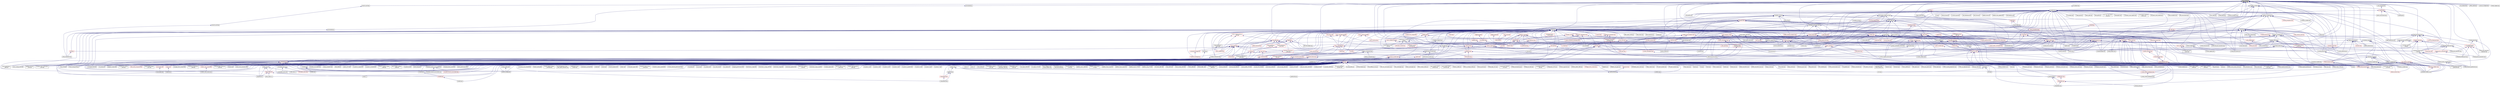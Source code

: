 digraph "error_code.hpp"
{
  edge [fontname="Helvetica",fontsize="10",labelfontname="Helvetica",labelfontsize="10"];
  node [fontname="Helvetica",fontsize="10",shape=record];
  Node26 [label="error_code.hpp",height=0.2,width=0.4,color="black", fillcolor="grey75", style="filled", fontcolor="black"];
  Node26 -> Node27 [dir="back",color="midnightblue",fontsize="10",style="solid",fontname="Helvetica"];
  Node27 [label="terminate.hpp",height=0.2,width=0.4,color="black", fillcolor="white", style="filled",URL="$da/d90/posix_2terminate_8hpp.html"];
  Node27 -> Node28 [dir="back",color="midnightblue",fontsize="10",style="solid",fontname="Helvetica"];
  Node28 [label="terminate.hpp",height=0.2,width=0.4,color="black", fillcolor="white", style="filled",URL="$d1/da1/terminate_8hpp.html"];
  Node28 -> Node29 [dir="back",color="midnightblue",fontsize="10",style="solid",fontname="Helvetica"];
  Node29 [label="child_component.cpp",height=0.2,width=0.4,color="black", fillcolor="white", style="filled",URL="$df/dd7/child__component_8cpp.html"];
  Node26 -> Node30 [dir="back",color="midnightblue",fontsize="10",style="solid",fontname="Helvetica"];
  Node30 [label="wait_for_exit.hpp",height=0.2,width=0.4,color="black", fillcolor="white", style="filled",URL="$dd/da0/posix_2wait__for__exit_8hpp.html"];
  Node30 -> Node31 [dir="back",color="midnightblue",fontsize="10",style="solid",fontname="Helvetica"];
  Node31 [label="wait_for_exit.hpp",height=0.2,width=0.4,color="black", fillcolor="white", style="filled",URL="$d2/d53/wait__for__exit_8hpp.html"];
  Node31 -> Node29 [dir="back",color="midnightblue",fontsize="10",style="solid",fontname="Helvetica"];
  Node26 -> Node32 [dir="back",color="midnightblue",fontsize="10",style="solid",fontname="Helvetica"];
  Node32 [label="exception.hpp",height=0.2,width=0.4,color="black", fillcolor="white", style="filled",URL="$d7/d1e/exception_8hpp.html"];
  Node32 -> Node33 [dir="back",color="midnightblue",fontsize="10",style="solid",fontname="Helvetica"];
  Node33 [label="heartbeat.cpp",height=0.2,width=0.4,color="black", fillcolor="white", style="filled",URL="$d8/d98/heartbeat_8cpp.html"];
  Node32 -> Node34 [dir="back",color="midnightblue",fontsize="10",style="solid",fontname="Helvetica"];
  Node34 [label="read_values.cpp",height=0.2,width=0.4,color="black", fillcolor="white", style="filled",URL="$d7/da4/sheneos_2sheneos_2read__values_8cpp.html"];
  Node32 -> Node35 [dir="back",color="midnightblue",fontsize="10",style="solid",fontname="Helvetica"];
  Node35 [label="exception_list.hpp",height=0.2,width=0.4,color="black", fillcolor="white", style="filled",URL="$dd/d0c/exception__list_8hpp.html"];
  Node35 -> Node36 [dir="back",color="midnightblue",fontsize="10",style="solid",fontname="Helvetica"];
  Node36 [label="exception_list.hpp",height=0.2,width=0.4,color="red", fillcolor="white", style="filled",URL="$d8/da4/parallel_2exception__list_8hpp.html"];
  Node36 -> Node38 [dir="back",color="midnightblue",fontsize="10",style="solid",fontname="Helvetica"];
  Node38 [label="dispatch.hpp",height=0.2,width=0.4,color="red", fillcolor="white", style="filled",URL="$dd/dd9/algorithms_2detail_2dispatch_8hpp.html"];
  Node38 -> Node303 [dir="back",color="midnightblue",fontsize="10",style="solid",fontname="Helvetica"];
  Node303 [label="is_heap.hpp",height=0.2,width=0.4,color="red", fillcolor="white", style="filled",URL="$df/d5d/algorithms_2is__heap_8hpp.html"];
  Node38 -> Node311 [dir="back",color="midnightblue",fontsize="10",style="solid",fontname="Helvetica"];
  Node311 [label="is_partitioned.hpp",height=0.2,width=0.4,color="red", fillcolor="white", style="filled",URL="$d8/dcf/is__partitioned_8hpp.html"];
  Node38 -> Node343 [dir="back",color="midnightblue",fontsize="10",style="solid",fontname="Helvetica"];
  Node343 [label="partition.hpp",height=0.2,width=0.4,color="red", fillcolor="white", style="filled",URL="$db/d01/hpx_2parallel_2algorithms_2partition_8hpp.html"];
  Node38 -> Node424 [dir="back",color="midnightblue",fontsize="10",style="solid",fontname="Helvetica"];
  Node424 [label="scan.hpp",height=0.2,width=0.4,color="red", fillcolor="white", style="filled",URL="$de/dc0/scan_8hpp.html"];
  Node36 -> Node343 [dir="back",color="midnightblue",fontsize="10",style="solid",fontname="Helvetica"];
  Node36 -> Node427 [dir="back",color="midnightblue",fontsize="10",style="solid",fontname="Helvetica"];
  Node427 [label="sequenced_executor.hpp",height=0.2,width=0.4,color="red", fillcolor="white", style="filled",URL="$d2/dea/sequenced__executor_8hpp.html"];
  Node427 -> Node451 [dir="back",color="midnightblue",fontsize="10",style="solid",fontname="Helvetica"];
  Node451 [label="timed_executors.hpp",height=0.2,width=0.4,color="red", fillcolor="white", style="filled",URL="$da/d91/timed__executors_8hpp.html"];
  Node451 -> Node452 [dir="back",color="midnightblue",fontsize="10",style="solid",fontname="Helvetica"];
  Node452 [label="timed_execution.hpp",height=0.2,width=0.4,color="red", fillcolor="white", style="filled",URL="$da/dc1/timed__execution_8hpp.html"];
  Node452 -> Node459 [dir="back",color="midnightblue",fontsize="10",style="solid",fontname="Helvetica"];
  Node459 [label="thread_timed_execution.hpp",height=0.2,width=0.4,color="red", fillcolor="white", style="filled",URL="$dd/dd0/thread__timed__execution_8hpp.html"];
  Node459 -> Node460 [dir="back",color="midnightblue",fontsize="10",style="solid",fontname="Helvetica"];
  Node460 [label="default_executor.hpp",height=0.2,width=0.4,color="red", fillcolor="white", style="filled",URL="$dc/df1/parallel_2executors_2default__executor_8hpp.html"];
  Node459 -> Node451 [dir="back",color="midnightblue",fontsize="10",style="solid",fontname="Helvetica"];
  Node452 -> Node451 [dir="back",color="midnightblue",fontsize="10",style="solid",fontname="Helvetica"];
  Node36 -> Node513 [dir="back",color="midnightblue",fontsize="10",style="solid",fontname="Helvetica"];
  Node513 [label="task_block.hpp",height=0.2,width=0.4,color="red", fillcolor="white", style="filled",URL="$de/db7/task__block_8hpp.html"];
  Node35 -> Node524 [dir="back",color="midnightblue",fontsize="10",style="solid",fontname="Helvetica"];
  Node524 [label="execution.hpp",height=0.2,width=0.4,color="red", fillcolor="white", style="filled",URL="$dd/da9/executors_2execution_8hpp.html"];
  Node524 -> Node503 [dir="back",color="midnightblue",fontsize="10",style="solid",fontname="Helvetica"];
  Node503 [label="block_executor.hpp",height=0.2,width=0.4,color="red", fillcolor="white", style="filled",URL="$dc/d6f/block__executor_8hpp.html"];
  Node524 -> Node638 [dir="back",color="midnightblue",fontsize="10",style="solid",fontname="Helvetica"];
  Node638 [label="dataflow.hpp",height=0.2,width=0.4,color="red", fillcolor="white", style="filled",URL="$db/d03/lcos_2dataflow_8hpp.html"];
  Node638 -> Node1026 [dir="back",color="midnightblue",fontsize="10",style="solid",fontname="Helvetica"];
  Node1026 [label="dataflow.hpp",height=0.2,width=0.4,color="red", fillcolor="white", style="filled",URL="$d8/de2/lcos_2local_2dataflow_8hpp.html"];
  Node1026 -> Node424 [dir="back",color="midnightblue",fontsize="10",style="solid",fontname="Helvetica"];
  Node638 -> Node343 [dir="back",color="midnightblue",fontsize="10",style="solid",fontname="Helvetica"];
  Node638 -> Node1027 [dir="back",color="midnightblue",fontsize="10",style="solid",fontname="Helvetica"];
  Node1027 [label="performance_counter\l_set.hpp",height=0.2,width=0.4,color="black", fillcolor="white", style="filled",URL="$db/d5c/performance__counter__set_8hpp.html"];
  Node1027 -> Node1028 [dir="back",color="midnightblue",fontsize="10",style="solid",fontname="Helvetica"];
  Node1028 [label="performance_counters.hpp",height=0.2,width=0.4,color="red", fillcolor="white", style="filled",URL="$d6/dac/performance__counters_8hpp.html"];
  Node1028 -> Node66 [dir="back",color="midnightblue",fontsize="10",style="solid",fontname="Helvetica"];
  Node66 [label="1d_stencil_4_repart.cpp",height=0.2,width=0.4,color="black", fillcolor="white", style="filled",URL="$d0/d6b/1d__stencil__4__repart_8cpp.html"];
  Node1028 -> Node67 [dir="back",color="midnightblue",fontsize="10",style="solid",fontname="Helvetica"];
  Node67 [label="1d_stencil_4_throttle.cpp",height=0.2,width=0.4,color="black", fillcolor="white", style="filled",URL="$d6/de5/1d__stencil__4__throttle_8cpp.html"];
  Node1028 -> Node33 [dir="back",color="midnightblue",fontsize="10",style="solid",fontname="Helvetica"];
  Node1028 -> Node710 [dir="back",color="midnightblue",fontsize="10",style="solid",fontname="Helvetica"];
  Node710 [label="sine.cpp",height=0.2,width=0.4,color="black", fillcolor="white", style="filled",URL="$d5/dd8/sine_8cpp.html"];
  Node1028 -> Node666 [dir="back",color="midnightblue",fontsize="10",style="solid",fontname="Helvetica"];
  Node666 [label="hpx.hpp",height=0.2,width=0.4,color="red", fillcolor="white", style="filled",URL="$d0/daa/hpx_8hpp.html"];
  Node666 -> Node667 [dir="back",color="midnightblue",fontsize="10",style="solid",fontname="Helvetica"];
  Node667 [label="1d_stencil_1.cpp",height=0.2,width=0.4,color="black", fillcolor="white", style="filled",URL="$d2/db1/1d__stencil__1_8cpp.html"];
  Node666 -> Node668 [dir="back",color="midnightblue",fontsize="10",style="solid",fontname="Helvetica"];
  Node668 [label="1d_stencil_2.cpp",height=0.2,width=0.4,color="black", fillcolor="white", style="filled",URL="$d3/dd1/1d__stencil__2_8cpp.html"];
  Node666 -> Node669 [dir="back",color="midnightblue",fontsize="10",style="solid",fontname="Helvetica"];
  Node669 [label="1d_stencil_3.cpp",height=0.2,width=0.4,color="black", fillcolor="white", style="filled",URL="$db/d19/1d__stencil__3_8cpp.html"];
  Node666 -> Node64 [dir="back",color="midnightblue",fontsize="10",style="solid",fontname="Helvetica"];
  Node64 [label="1d_stencil_4.cpp",height=0.2,width=0.4,color="black", fillcolor="white", style="filled",URL="$d1/d7d/1d__stencil__4_8cpp.html"];
  Node666 -> Node65 [dir="back",color="midnightblue",fontsize="10",style="solid",fontname="Helvetica"];
  Node65 [label="1d_stencil_4_parallel.cpp",height=0.2,width=0.4,color="black", fillcolor="white", style="filled",URL="$d6/d05/1d__stencil__4__parallel_8cpp.html"];
  Node666 -> Node66 [dir="back",color="midnightblue",fontsize="10",style="solid",fontname="Helvetica"];
  Node666 -> Node67 [dir="back",color="midnightblue",fontsize="10",style="solid",fontname="Helvetica"];
  Node666 -> Node670 [dir="back",color="midnightblue",fontsize="10",style="solid",fontname="Helvetica"];
  Node670 [label="1d_stencil_5.cpp",height=0.2,width=0.4,color="black", fillcolor="white", style="filled",URL="$d7/d2a/1d__stencil__5_8cpp.html"];
  Node666 -> Node671 [dir="back",color="midnightblue",fontsize="10",style="solid",fontname="Helvetica"];
  Node671 [label="1d_stencil_6.cpp",height=0.2,width=0.4,color="black", fillcolor="white", style="filled",URL="$db/de7/1d__stencil__6_8cpp.html"];
  Node666 -> Node672 [dir="back",color="midnightblue",fontsize="10",style="solid",fontname="Helvetica"];
  Node672 [label="1d_stencil_7.cpp",height=0.2,width=0.4,color="black", fillcolor="white", style="filled",URL="$d4/d5a/1d__stencil__7_8cpp.html"];
  Node666 -> Node673 [dir="back",color="midnightblue",fontsize="10",style="solid",fontname="Helvetica"];
  Node673 [label="1d_stencil_8.cpp",height=0.2,width=0.4,color="black", fillcolor="white", style="filled",URL="$df/de0/1d__stencil__8_8cpp.html"];
  Node666 -> Node674 [dir="back",color="midnightblue",fontsize="10",style="solid",fontname="Helvetica"];
  Node674 [label="accumulator.cpp",height=0.2,width=0.4,color="black", fillcolor="white", style="filled",URL="$d1/d81/accumulator_8cpp.html"];
  Node666 -> Node675 [dir="back",color="midnightblue",fontsize="10",style="solid",fontname="Helvetica"];
  Node675 [label="accumulator.hpp",height=0.2,width=0.4,color="red", fillcolor="white", style="filled",URL="$d4/d9d/server_2accumulator_8hpp.html"];
  Node675 -> Node674 [dir="back",color="midnightblue",fontsize="10",style="solid",fontname="Helvetica"];
  Node666 -> Node678 [dir="back",color="midnightblue",fontsize="10",style="solid",fontname="Helvetica"];
  Node678 [label="template_function_accumulator.hpp",height=0.2,width=0.4,color="black", fillcolor="white", style="filled",URL="$d7/da6/server_2template__function__accumulator_8hpp.html"];
  Node678 -> Node679 [dir="back",color="midnightblue",fontsize="10",style="solid",fontname="Helvetica"];
  Node679 [label="template_function_accumulator.cpp",height=0.2,width=0.4,color="black", fillcolor="white", style="filled",URL="$d5/d02/template__function__accumulator_8cpp.html"];
  Node678 -> Node680 [dir="back",color="midnightblue",fontsize="10",style="solid",fontname="Helvetica"];
  Node680 [label="template_function_accumulator.hpp",height=0.2,width=0.4,color="red", fillcolor="white", style="filled",URL="$d3/de9/template__function__accumulator_8hpp.html"];
  Node666 -> Node682 [dir="back",color="midnightblue",fontsize="10",style="solid",fontname="Helvetica"];
  Node682 [label="template_accumulator.cpp",height=0.2,width=0.4,color="black", fillcolor="white", style="filled",URL="$d0/d4a/template__accumulator_8cpp.html"];
  Node666 -> Node679 [dir="back",color="midnightblue",fontsize="10",style="solid",fontname="Helvetica"];
  Node666 -> Node680 [dir="back",color="midnightblue",fontsize="10",style="solid",fontname="Helvetica"];
  Node666 -> Node683 [dir="back",color="midnightblue",fontsize="10",style="solid",fontname="Helvetica"];
  Node683 [label="allgather_module.cpp",height=0.2,width=0.4,color="black", fillcolor="white", style="filled",URL="$df/de4/allgather__module_8cpp.html"];
  Node666 -> Node530 [dir="back",color="midnightblue",fontsize="10",style="solid",fontname="Helvetica"];
  Node530 [label="allgather.cpp",height=0.2,width=0.4,color="black", fillcolor="white", style="filled",URL="$d7/d06/allgather_8cpp.html"];
  Node666 -> Node531 [dir="back",color="midnightblue",fontsize="10",style="solid",fontname="Helvetica"];
  Node531 [label="allgather_and_gate.cpp",height=0.2,width=0.4,color="black", fillcolor="white", style="filled",URL="$d1/d56/allgather__and__gate_8cpp.html"];
  Node666 -> Node684 [dir="back",color="midnightblue",fontsize="10",style="solid",fontname="Helvetica"];
  Node684 [label="ag_client.cpp",height=0.2,width=0.4,color="black", fillcolor="white", style="filled",URL="$d4/d5d/ag__client_8cpp.html"];
  Node666 -> Node685 [dir="back",color="midnightblue",fontsize="10",style="solid",fontname="Helvetica"];
  Node685 [label="hpx_thread_phase.cpp",height=0.2,width=0.4,color="black", fillcolor="white", style="filled",URL="$d5/dca/hpx__thread__phase_8cpp.html"];
  Node666 -> Node536 [dir="back",color="midnightblue",fontsize="10",style="solid",fontname="Helvetica"];
  Node536 [label="os_thread_num.cpp",height=0.2,width=0.4,color="black", fillcolor="white", style="filled",URL="$d2/dfb/os__thread__num_8cpp.html"];
  Node666 -> Node686 [dir="back",color="midnightblue",fontsize="10",style="solid",fontname="Helvetica"];
  Node686 [label="cancelable_action.cpp",height=0.2,width=0.4,color="black", fillcolor="white", style="filled",URL="$d5/d0c/cancelable__action_8cpp.html"];
  Node666 -> Node687 [dir="back",color="midnightblue",fontsize="10",style="solid",fontname="Helvetica"];
  Node687 [label="cancelable_action.hpp",height=0.2,width=0.4,color="black", fillcolor="white", style="filled",URL="$d5/d4d/server_2cancelable__action_8hpp.html"];
  Node687 -> Node686 [dir="back",color="midnightblue",fontsize="10",style="solid",fontname="Helvetica"];
  Node687 -> Node688 [dir="back",color="midnightblue",fontsize="10",style="solid",fontname="Helvetica"];
  Node688 [label="cancelable_action.hpp",height=0.2,width=0.4,color="red", fillcolor="white", style="filled",URL="$d0/da3/stubs_2cancelable__action_8hpp.html"];
  Node666 -> Node688 [dir="back",color="midnightblue",fontsize="10",style="solid",fontname="Helvetica"];
  Node666 -> Node690 [dir="back",color="midnightblue",fontsize="10",style="solid",fontname="Helvetica"];
  Node690 [label="cancelable_action_client.cpp",height=0.2,width=0.4,color="black", fillcolor="white", style="filled",URL="$d1/db8/cancelable__action__client_8cpp.html"];
  Node666 -> Node95 [dir="back",color="midnightblue",fontsize="10",style="solid",fontname="Helvetica"];
  Node95 [label="cublas_matmul.cpp",height=0.2,width=0.4,color="black", fillcolor="white", style="filled",URL="$dd/d84/cublas__matmul_8cpp.html"];
  Node666 -> Node691 [dir="back",color="midnightblue",fontsize="10",style="solid",fontname="Helvetica"];
  Node691 [label="win_perf_counters.cpp",height=0.2,width=0.4,color="black", fillcolor="white", style="filled",URL="$d8/d11/win__perf__counters_8cpp.html"];
  Node666 -> Node692 [dir="back",color="midnightblue",fontsize="10",style="solid",fontname="Helvetica"];
  Node692 [label="win_perf_counters.hpp",height=0.2,width=0.4,color="black", fillcolor="white", style="filled",URL="$d5/da7/win__perf__counters_8hpp.html"];
  Node666 -> Node649 [dir="back",color="midnightblue",fontsize="10",style="solid",fontname="Helvetica"];
  Node649 [label="hello_world_component.hpp",height=0.2,width=0.4,color="red", fillcolor="white", style="filled",URL="$df/df0/hello__world__component_8hpp.html"];
  Node666 -> Node693 [dir="back",color="midnightblue",fontsize="10",style="solid",fontname="Helvetica"];
  Node693 [label="interpolate1d.cpp",height=0.2,width=0.4,color="black", fillcolor="white", style="filled",URL="$d0/d05/interpolate1d_8cpp.html"];
  Node666 -> Node694 [dir="back",color="midnightblue",fontsize="10",style="solid",fontname="Helvetica"];
  Node694 [label="partition.hpp",height=0.2,width=0.4,color="black", fillcolor="white", style="filled",URL="$d0/d7a/examples_2interpolate1d_2interpolate1d_2partition_8hpp.html"];
  Node694 -> Node693 [dir="back",color="midnightblue",fontsize="10",style="solid",fontname="Helvetica"];
  Node694 -> Node695 [dir="back",color="midnightblue",fontsize="10",style="solid",fontname="Helvetica"];
  Node695 [label="interpolate1d.hpp",height=0.2,width=0.4,color="red", fillcolor="white", style="filled",URL="$d4/dc7/interpolate1d_8hpp.html"];
  Node695 -> Node693 [dir="back",color="midnightblue",fontsize="10",style="solid",fontname="Helvetica"];
  Node666 -> Node697 [dir="back",color="midnightblue",fontsize="10",style="solid",fontname="Helvetica"];
  Node697 [label="partition.hpp",height=0.2,width=0.4,color="black", fillcolor="white", style="filled",URL="$d0/dff/examples_2interpolate1d_2interpolate1d_2server_2partition_8hpp.html"];
  Node697 -> Node694 [dir="back",color="midnightblue",fontsize="10",style="solid",fontname="Helvetica"];
  Node697 -> Node698 [dir="back",color="midnightblue",fontsize="10",style="solid",fontname="Helvetica"];
  Node698 [label="partition.cpp",height=0.2,width=0.4,color="black", fillcolor="white", style="filled",URL="$d0/d4f/examples_2interpolate1d_2interpolate1d_2server_2partition_8cpp.html"];
  Node666 -> Node695 [dir="back",color="midnightblue",fontsize="10",style="solid",fontname="Helvetica"];
  Node666 -> Node699 [dir="back",color="midnightblue",fontsize="10",style="solid",fontname="Helvetica"];
  Node699 [label="read_values.cpp",height=0.2,width=0.4,color="black", fillcolor="white", style="filled",URL="$d0/d8c/interpolate1d_2interpolate1d_2read__values_8cpp.html"];
  Node666 -> Node698 [dir="back",color="midnightblue",fontsize="10",style="solid",fontname="Helvetica"];
  Node666 -> Node540 [dir="back",color="midnightblue",fontsize="10",style="solid",fontname="Helvetica"];
  Node540 [label="jacobi.cpp",height=0.2,width=0.4,color="black", fillcolor="white", style="filled",URL="$d2/d27/jacobi_8cpp.html"];
  Node666 -> Node547 [dir="back",color="midnightblue",fontsize="10",style="solid",fontname="Helvetica"];
  Node547 [label="grid.cpp",height=0.2,width=0.4,color="black", fillcolor="white", style="filled",URL="$d6/d1b/jacobi__component_2grid_8cpp.html"];
  Node666 -> Node700 [dir="back",color="midnightblue",fontsize="10",style="solid",fontname="Helvetica"];
  Node700 [label="row.cpp",height=0.2,width=0.4,color="black", fillcolor="white", style="filled",URL="$d3/d86/server_2row_8cpp.html"];
  Node666 -> Node544 [dir="back",color="midnightblue",fontsize="10",style="solid",fontname="Helvetica"];
  Node544 [label="solver.cpp",height=0.2,width=0.4,color="black", fillcolor="white", style="filled",URL="$d6/d94/solver_8cpp.html"];
  Node666 -> Node545 [dir="back",color="midnightblue",fontsize="10",style="solid",fontname="Helvetica"];
  Node545 [label="stencil_iterator.cpp",height=0.2,width=0.4,color="black", fillcolor="white", style="filled",URL="$d6/de1/server_2stencil__iterator_8cpp.html"];
  Node666 -> Node546 [dir="back",color="midnightblue",fontsize="10",style="solid",fontname="Helvetica"];
  Node546 [label="stencil_iterator.cpp",height=0.2,width=0.4,color="black", fillcolor="white", style="filled",URL="$d7/d71/stencil__iterator_8cpp.html"];
  Node666 -> Node701 [dir="back",color="midnightblue",fontsize="10",style="solid",fontname="Helvetica"];
  Node701 [label="jacobi.cpp",height=0.2,width=0.4,color="black", fillcolor="white", style="filled",URL="$d3/d44/smp_2jacobi_8cpp.html"];
  Node666 -> Node640 [dir="back",color="midnightblue",fontsize="10",style="solid",fontname="Helvetica"];
  Node640 [label="jacobi_hpx.cpp",height=0.2,width=0.4,color="black", fillcolor="white", style="filled",URL="$d8/d72/jacobi__hpx_8cpp.html"];
  Node666 -> Node702 [dir="back",color="midnightblue",fontsize="10",style="solid",fontname="Helvetica"];
  Node702 [label="jacobi_nonuniform.cpp",height=0.2,width=0.4,color="black", fillcolor="white", style="filled",URL="$dd/ddc/jacobi__nonuniform_8cpp.html"];
  Node666 -> Node654 [dir="back",color="midnightblue",fontsize="10",style="solid",fontname="Helvetica"];
  Node654 [label="jacobi_nonuniform_hpx.cpp",height=0.2,width=0.4,color="black", fillcolor="white", style="filled",URL="$de/d56/jacobi__nonuniform__hpx_8cpp.html"];
  Node666 -> Node703 [dir="back",color="midnightblue",fontsize="10",style="solid",fontname="Helvetica"];
  Node703 [label="nqueen.cpp",height=0.2,width=0.4,color="black", fillcolor="white", style="filled",URL="$db/dca/nqueen_8cpp.html"];
  Node666 -> Node704 [dir="back",color="midnightblue",fontsize="10",style="solid",fontname="Helvetica"];
  Node704 [label="nqueen.hpp",height=0.2,width=0.4,color="red", fillcolor="white", style="filled",URL="$de/d58/server_2nqueen_8hpp.html"];
  Node704 -> Node703 [dir="back",color="midnightblue",fontsize="10",style="solid",fontname="Helvetica"];
  Node666 -> Node707 [dir="back",color="midnightblue",fontsize="10",style="solid",fontname="Helvetica"];
  Node707 [label="nqueen_client.cpp",height=0.2,width=0.4,color="black", fillcolor="white", style="filled",URL="$d3/d5e/nqueen__client_8cpp.html"];
  Node666 -> Node708 [dir="back",color="midnightblue",fontsize="10",style="solid",fontname="Helvetica"];
  Node708 [label="sine.cpp",height=0.2,width=0.4,color="black", fillcolor="white", style="filled",URL="$d3/d0d/server_2sine_8cpp.html"];
  Node666 -> Node709 [dir="back",color="midnightblue",fontsize="10",style="solid",fontname="Helvetica"];
  Node709 [label="sine.hpp",height=0.2,width=0.4,color="black", fillcolor="white", style="filled",URL="$d8/dac/sine_8hpp.html"];
  Node709 -> Node708 [dir="back",color="midnightblue",fontsize="10",style="solid",fontname="Helvetica"];
  Node709 -> Node710 [dir="back",color="midnightblue",fontsize="10",style="solid",fontname="Helvetica"];
  Node666 -> Node710 [dir="back",color="midnightblue",fontsize="10",style="solid",fontname="Helvetica"];
  Node666 -> Node711 [dir="back",color="midnightblue",fontsize="10",style="solid",fontname="Helvetica"];
  Node711 [label="sine_client.cpp",height=0.2,width=0.4,color="black", fillcolor="white", style="filled",URL="$db/d62/sine__client_8cpp.html"];
  Node666 -> Node712 [dir="back",color="midnightblue",fontsize="10",style="solid",fontname="Helvetica"];
  Node712 [label="qt.cpp",height=0.2,width=0.4,color="black", fillcolor="white", style="filled",URL="$df/d90/qt_8cpp.html"];
  Node666 -> Node713 [dir="back",color="midnightblue",fontsize="10",style="solid",fontname="Helvetica"];
  Node713 [label="queue_client.cpp",height=0.2,width=0.4,color="black", fillcolor="white", style="filled",URL="$d7/d96/queue__client_8cpp.html"];
  Node666 -> Node455 [dir="back",color="midnightblue",fontsize="10",style="solid",fontname="Helvetica"];
  Node455 [label="customize_async.cpp",height=0.2,width=0.4,color="black", fillcolor="white", style="filled",URL="$d0/d82/customize__async_8cpp.html"];
  Node666 -> Node714 [dir="back",color="midnightblue",fontsize="10",style="solid",fontname="Helvetica"];
  Node714 [label="data_actions.cpp",height=0.2,width=0.4,color="black", fillcolor="white", style="filled",URL="$dc/d68/data__actions_8cpp.html"];
  Node666 -> Node556 [dir="back",color="midnightblue",fontsize="10",style="solid",fontname="Helvetica"];
  Node556 [label="error_handling.cpp",height=0.2,width=0.4,color="black", fillcolor="white", style="filled",URL="$d9/d96/error__handling_8cpp.html"];
  Node666 -> Node557 [dir="back",color="midnightblue",fontsize="10",style="solid",fontname="Helvetica"];
  Node557 [label="event_synchronization.cpp",height=0.2,width=0.4,color="black", fillcolor="white", style="filled",URL="$d0/d35/event__synchronization_8cpp.html"];
  Node666 -> Node715 [dir="back",color="midnightblue",fontsize="10",style="solid",fontname="Helvetica"];
  Node715 [label="factorial.cpp",height=0.2,width=0.4,color="black", fillcolor="white", style="filled",URL="$d9/d00/factorial_8cpp.html"];
  Node666 -> Node716 [dir="back",color="midnightblue",fontsize="10",style="solid",fontname="Helvetica"];
  Node716 [label="file_serialization.cpp",height=0.2,width=0.4,color="black", fillcolor="white", style="filled",URL="$de/d58/file__serialization_8cpp.html"];
  Node666 -> Node717 [dir="back",color="midnightblue",fontsize="10",style="solid",fontname="Helvetica"];
  Node717 [label="init_globally.cpp",height=0.2,width=0.4,color="black", fillcolor="white", style="filled",URL="$d6/dad/init__globally_8cpp.html"];
  Node666 -> Node641 [dir="back",color="midnightblue",fontsize="10",style="solid",fontname="Helvetica"];
  Node641 [label="interest_calculator.cpp",height=0.2,width=0.4,color="black", fillcolor="white", style="filled",URL="$d2/d86/interest__calculator_8cpp.html"];
  Node666 -> Node718 [dir="back",color="midnightblue",fontsize="10",style="solid",fontname="Helvetica"];
  Node718 [label="non_atomic_rma.cpp",height=0.2,width=0.4,color="black", fillcolor="white", style="filled",URL="$d7/d8b/non__atomic__rma_8cpp.html"];
  Node666 -> Node215 [dir="back",color="midnightblue",fontsize="10",style="solid",fontname="Helvetica"];
  Node215 [label="partitioned_vector\l_spmd_foreach.cpp",height=0.2,width=0.4,color="black", fillcolor="white", style="filled",URL="$db/d7c/partitioned__vector__spmd__foreach_8cpp.html"];
  Node666 -> Node719 [dir="back",color="midnightblue",fontsize="10",style="solid",fontname="Helvetica"];
  Node719 [label="pipeline1.cpp",height=0.2,width=0.4,color="black", fillcolor="white", style="filled",URL="$d5/d77/pipeline1_8cpp.html"];
  Node666 -> Node720 [dir="back",color="midnightblue",fontsize="10",style="solid",fontname="Helvetica"];
  Node720 [label="quicksort.cpp",height=0.2,width=0.4,color="black", fillcolor="white", style="filled",URL="$d3/d1e/quicksort_8cpp.html"];
  Node666 -> Node721 [dir="back",color="midnightblue",fontsize="10",style="solid",fontname="Helvetica"];
  Node721 [label="receive_buffer.cpp",height=0.2,width=0.4,color="black", fillcolor="white", style="filled",URL="$d7/d10/receive__buffer_8cpp.html"];
  Node666 -> Node68 [dir="back",color="midnightblue",fontsize="10",style="solid",fontname="Helvetica"];
  Node68 [label="safe_object.cpp",height=0.2,width=0.4,color="black", fillcolor="white", style="filled",URL="$dd/d52/safe__object_8cpp.html"];
  Node666 -> Node358 [dir="back",color="midnightblue",fontsize="10",style="solid",fontname="Helvetica"];
  Node358 [label="sort_by_key_demo.cpp",height=0.2,width=0.4,color="black", fillcolor="white", style="filled",URL="$da/d20/sort__by__key__demo_8cpp.html"];
  Node666 -> Node722 [dir="back",color="midnightblue",fontsize="10",style="solid",fontname="Helvetica"];
  Node722 [label="timed_wake.cpp",height=0.2,width=0.4,color="black", fillcolor="white", style="filled",URL="$d8/df9/timed__wake_8cpp.html"];
  Node666 -> Node46 [dir="back",color="midnightblue",fontsize="10",style="solid",fontname="Helvetica"];
  Node46 [label="vector_counting_dotproduct.cpp",height=0.2,width=0.4,color="black", fillcolor="white", style="filled",URL="$df/de9/vector__counting__dotproduct_8cpp.html"];
  Node666 -> Node47 [dir="back",color="midnightblue",fontsize="10",style="solid",fontname="Helvetica"];
  Node47 [label="vector_zip_dotproduct.cpp",height=0.2,width=0.4,color="black", fillcolor="white", style="filled",URL="$dc/d18/vector__zip__dotproduct_8cpp.html"];
  Node666 -> Node723 [dir="back",color="midnightblue",fontsize="10",style="solid",fontname="Helvetica"];
  Node723 [label="zerocopy_rdma.cpp",height=0.2,width=0.4,color="black", fillcolor="white", style="filled",URL="$d1/dad/zerocopy__rdma_8cpp.html"];
  Node666 -> Node724 [dir="back",color="midnightblue",fontsize="10",style="solid",fontname="Helvetica"];
  Node724 [label="random_mem_access.cpp",height=0.2,width=0.4,color="black", fillcolor="white", style="filled",URL="$d1/d51/random__mem__access_8cpp.html"];
  Node666 -> Node725 [dir="back",color="midnightblue",fontsize="10",style="solid",fontname="Helvetica"];
  Node725 [label="random_mem_access.hpp",height=0.2,width=0.4,color="red", fillcolor="white", style="filled",URL="$d0/d19/server_2random__mem__access_8hpp.html"];
  Node725 -> Node724 [dir="back",color="midnightblue",fontsize="10",style="solid",fontname="Helvetica"];
  Node666 -> Node728 [dir="back",color="midnightblue",fontsize="10",style="solid",fontname="Helvetica"];
  Node728 [label="random_mem_access_client.cpp",height=0.2,width=0.4,color="black", fillcolor="white", style="filled",URL="$df/d1b/random__mem__access__client_8cpp.html"];
  Node666 -> Node285 [dir="back",color="midnightblue",fontsize="10",style="solid",fontname="Helvetica"];
  Node285 [label="oversubscribing_resource\l_partitioner.cpp",height=0.2,width=0.4,color="black", fillcolor="white", style="filled",URL="$dd/dee/oversubscribing__resource__partitioner_8cpp.html"];
  Node666 -> Node286 [dir="back",color="midnightblue",fontsize="10",style="solid",fontname="Helvetica"];
  Node286 [label="simple_resource_partitioner.cpp",height=0.2,width=0.4,color="black", fillcolor="white", style="filled",URL="$d5/df9/simple__resource__partitioner_8cpp.html"];
  Node666 -> Node729 [dir="back",color="midnightblue",fontsize="10",style="solid",fontname="Helvetica"];
  Node729 [label="dimension.hpp",height=0.2,width=0.4,color="red", fillcolor="white", style="filled",URL="$d6/d39/sheneos_2sheneos_2dimension_8hpp.html"];
  Node729 -> Node734 [dir="back",color="midnightblue",fontsize="10",style="solid",fontname="Helvetica"];
  Node734 [label="partition3d.hpp",height=0.2,width=0.4,color="black", fillcolor="white", style="filled",URL="$dd/dbf/server_2partition3d_8hpp.html"];
  Node734 -> Node735 [dir="back",color="midnightblue",fontsize="10",style="solid",fontname="Helvetica"];
  Node735 [label="partition3d.hpp",height=0.2,width=0.4,color="black", fillcolor="white", style="filled",URL="$d1/d50/partition3d_8hpp.html"];
  Node735 -> Node732 [dir="back",color="midnightblue",fontsize="10",style="solid",fontname="Helvetica"];
  Node732 [label="interpolator.cpp",height=0.2,width=0.4,color="black", fillcolor="white", style="filled",URL="$d5/d02/interpolator_8cpp.html"];
  Node735 -> Node736 [dir="back",color="midnightblue",fontsize="10",style="solid",fontname="Helvetica"];
  Node736 [label="interpolator.hpp",height=0.2,width=0.4,color="red", fillcolor="white", style="filled",URL="$dc/d3b/interpolator_8hpp.html"];
  Node736 -> Node732 [dir="back",color="midnightblue",fontsize="10",style="solid",fontname="Helvetica"];
  Node736 -> Node738 [dir="back",color="midnightblue",fontsize="10",style="solid",fontname="Helvetica"];
  Node738 [label="sheneos_test.cpp",height=0.2,width=0.4,color="black", fillcolor="white", style="filled",URL="$d4/d6e/sheneos__test_8cpp.html"];
  Node734 -> Node733 [dir="back",color="midnightblue",fontsize="10",style="solid",fontname="Helvetica"];
  Node733 [label="partition3d.cpp",height=0.2,width=0.4,color="black", fillcolor="white", style="filled",URL="$de/d70/partition3d_8cpp.html"];
  Node666 -> Node732 [dir="back",color="midnightblue",fontsize="10",style="solid",fontname="Helvetica"];
  Node666 -> Node735 [dir="back",color="midnightblue",fontsize="10",style="solid",fontname="Helvetica"];
  Node666 -> Node734 [dir="back",color="midnightblue",fontsize="10",style="solid",fontname="Helvetica"];
  Node666 -> Node736 [dir="back",color="midnightblue",fontsize="10",style="solid",fontname="Helvetica"];
  Node666 -> Node739 [dir="back",color="midnightblue",fontsize="10",style="solid",fontname="Helvetica"];
  Node739 [label="configuration.hpp",height=0.2,width=0.4,color="red", fillcolor="white", style="filled",URL="$dc/d0a/configuration_8hpp.html"];
  Node739 -> Node736 [dir="back",color="midnightblue",fontsize="10",style="solid",fontname="Helvetica"];
  Node666 -> Node34 [dir="back",color="midnightblue",fontsize="10",style="solid",fontname="Helvetica"];
  Node666 -> Node733 [dir="back",color="midnightblue",fontsize="10",style="solid",fontname="Helvetica"];
  Node666 -> Node738 [dir="back",color="midnightblue",fontsize="10",style="solid",fontname="Helvetica"];
  Node666 -> Node741 [dir="back",color="midnightblue",fontsize="10",style="solid",fontname="Helvetica"];
  Node741 [label="startup_shutdown.cpp",height=0.2,width=0.4,color="black", fillcolor="white", style="filled",URL="$d3/dfc/server_2startup__shutdown_8cpp.html"];
  Node666 -> Node742 [dir="back",color="midnightblue",fontsize="10",style="solid",fontname="Helvetica"];
  Node742 [label="startup_shutdown.cpp",height=0.2,width=0.4,color="black", fillcolor="white", style="filled",URL="$d0/ddb/startup__shutdown_8cpp.html"];
  Node666 -> Node743 [dir="back",color="midnightblue",fontsize="10",style="solid",fontname="Helvetica"];
  Node743 [label="spin.cpp",height=0.2,width=0.4,color="black", fillcolor="white", style="filled",URL="$d7/df2/spin_8cpp.html"];
  Node666 -> Node744 [dir="back",color="midnightblue",fontsize="10",style="solid",fontname="Helvetica"];
  Node744 [label="throttle.cpp",height=0.2,width=0.4,color="black", fillcolor="white", style="filled",URL="$de/d56/server_2throttle_8cpp.html"];
  Node666 -> Node745 [dir="back",color="midnightblue",fontsize="10",style="solid",fontname="Helvetica"];
  Node745 [label="throttle.hpp",height=0.2,width=0.4,color="black", fillcolor="white", style="filled",URL="$db/dc9/server_2throttle_8hpp.html"];
  Node745 -> Node744 [dir="back",color="midnightblue",fontsize="10",style="solid",fontname="Helvetica"];
  Node745 -> Node746 [dir="back",color="midnightblue",fontsize="10",style="solid",fontname="Helvetica"];
  Node746 [label="throttle.hpp",height=0.2,width=0.4,color="black", fillcolor="white", style="filled",URL="$d5/dec/stubs_2throttle_8hpp.html"];
  Node746 -> Node747 [dir="back",color="midnightblue",fontsize="10",style="solid",fontname="Helvetica"];
  Node747 [label="throttle.hpp",height=0.2,width=0.4,color="red", fillcolor="white", style="filled",URL="$d2/d2e/throttle_8hpp.html"];
  Node747 -> Node748 [dir="back",color="midnightblue",fontsize="10",style="solid",fontname="Helvetica"];
  Node748 [label="throttle.cpp",height=0.2,width=0.4,color="black", fillcolor="white", style="filled",URL="$db/d02/throttle_8cpp.html"];
  Node666 -> Node746 [dir="back",color="midnightblue",fontsize="10",style="solid",fontname="Helvetica"];
  Node666 -> Node748 [dir="back",color="midnightblue",fontsize="10",style="solid",fontname="Helvetica"];
  Node666 -> Node747 [dir="back",color="midnightblue",fontsize="10",style="solid",fontname="Helvetica"];
  Node666 -> Node48 [dir="back",color="midnightblue",fontsize="10",style="solid",fontname="Helvetica"];
  Node48 [label="transpose_await.cpp",height=0.2,width=0.4,color="black", fillcolor="white", style="filled",URL="$de/d68/transpose__await_8cpp.html"];
  Node666 -> Node49 [dir="back",color="midnightblue",fontsize="10",style="solid",fontname="Helvetica"];
  Node49 [label="transpose_block.cpp",height=0.2,width=0.4,color="black", fillcolor="white", style="filled",URL="$d0/de1/transpose__block_8cpp.html"];
  Node666 -> Node50 [dir="back",color="midnightblue",fontsize="10",style="solid",fontname="Helvetica"];
  Node50 [label="transpose_block_numa.cpp",height=0.2,width=0.4,color="black", fillcolor="white", style="filled",URL="$dd/d3b/transpose__block__numa_8cpp.html"];
  Node666 -> Node750 [dir="back",color="midnightblue",fontsize="10",style="solid",fontname="Helvetica"];
  Node750 [label="transpose_serial.cpp",height=0.2,width=0.4,color="black", fillcolor="white", style="filled",URL="$db/d74/transpose__serial_8cpp.html"];
  Node666 -> Node751 [dir="back",color="midnightblue",fontsize="10",style="solid",fontname="Helvetica"];
  Node751 [label="transpose_serial_block.cpp",height=0.2,width=0.4,color="black", fillcolor="white", style="filled",URL="$d8/daa/transpose__serial__block_8cpp.html"];
  Node666 -> Node752 [dir="back",color="midnightblue",fontsize="10",style="solid",fontname="Helvetica"];
  Node752 [label="transpose_serial_vector.cpp",height=0.2,width=0.4,color="black", fillcolor="white", style="filled",URL="$d4/d04/transpose__serial__vector_8cpp.html"];
  Node666 -> Node51 [dir="back",color="midnightblue",fontsize="10",style="solid",fontname="Helvetica"];
  Node51 [label="transpose_smp.cpp",height=0.2,width=0.4,color="black", fillcolor="white", style="filled",URL="$d2/d99/transpose__smp_8cpp.html"];
  Node666 -> Node52 [dir="back",color="midnightblue",fontsize="10",style="solid",fontname="Helvetica"];
  Node52 [label="transpose_smp_block.cpp",height=0.2,width=0.4,color="black", fillcolor="white", style="filled",URL="$da/d4d/transpose__smp__block_8cpp.html"];
  Node666 -> Node753 [dir="back",color="midnightblue",fontsize="10",style="solid",fontname="Helvetica"];
  Node753 [label="simple_central_tuplespace.hpp",height=0.2,width=0.4,color="red", fillcolor="white", style="filled",URL="$db/d69/server_2simple__central__tuplespace_8hpp.html"];
  Node753 -> Node754 [dir="back",color="midnightblue",fontsize="10",style="solid",fontname="Helvetica"];
  Node754 [label="simple_central_tuplespace.cpp",height=0.2,width=0.4,color="black", fillcolor="white", style="filled",URL="$d3/dec/simple__central__tuplespace_8cpp.html"];
  Node666 -> Node757 [dir="back",color="midnightblue",fontsize="10",style="solid",fontname="Helvetica"];
  Node757 [label="tuples_warehouse.hpp",height=0.2,width=0.4,color="black", fillcolor="white", style="filled",URL="$da/de6/tuples__warehouse_8hpp.html"];
  Node757 -> Node753 [dir="back",color="midnightblue",fontsize="10",style="solid",fontname="Helvetica"];
  Node666 -> Node754 [dir="back",color="midnightblue",fontsize="10",style="solid",fontname="Helvetica"];
  Node666 -> Node758 [dir="back",color="midnightblue",fontsize="10",style="solid",fontname="Helvetica"];
  Node758 [label="hpx_runtime.cpp",height=0.2,width=0.4,color="black", fillcolor="white", style="filled",URL="$d7/d1e/hpx__runtime_8cpp.html"];
  Node666 -> Node210 [dir="back",color="midnightblue",fontsize="10",style="solid",fontname="Helvetica"];
  Node210 [label="synchronize.cpp",height=0.2,width=0.4,color="black", fillcolor="white", style="filled",URL="$da/da2/synchronize_8cpp.html"];
  Node666 -> Node759 [dir="back",color="midnightblue",fontsize="10",style="solid",fontname="Helvetica"];
  Node759 [label="agas_cache_timings.cpp",height=0.2,width=0.4,color="black", fillcolor="white", style="filled",URL="$dd/d37/agas__cache__timings_8cpp.html"];
  Node666 -> Node760 [dir="back",color="midnightblue",fontsize="10",style="solid",fontname="Helvetica"];
  Node760 [label="async_overheads.cpp",height=0.2,width=0.4,color="black", fillcolor="white", style="filled",URL="$de/da6/async__overheads_8cpp.html"];
  Node666 -> Node761 [dir="back",color="midnightblue",fontsize="10",style="solid",fontname="Helvetica"];
  Node761 [label="coroutines_call_overhead.cpp",height=0.2,width=0.4,color="black", fillcolor="white", style="filled",URL="$da/d1e/coroutines__call__overhead_8cpp.html"];
  Node666 -> Node69 [dir="back",color="midnightblue",fontsize="10",style="solid",fontname="Helvetica"];
  Node69 [label="foreach_scaling.cpp",height=0.2,width=0.4,color="black", fillcolor="white", style="filled",URL="$d4/d94/foreach__scaling_8cpp.html"];
  Node666 -> Node762 [dir="back",color="midnightblue",fontsize="10",style="solid",fontname="Helvetica"];
  Node762 [label="function_object_wrapper\l_overhead.cpp",height=0.2,width=0.4,color="black", fillcolor="white", style="filled",URL="$d5/d6f/function__object__wrapper__overhead_8cpp.html"];
  Node666 -> Node573 [dir="back",color="midnightblue",fontsize="10",style="solid",fontname="Helvetica"];
  Node573 [label="hpx_homogeneous_timed\l_task_spawn_executors.cpp",height=0.2,width=0.4,color="black", fillcolor="white", style="filled",URL="$d1/d3b/hpx__homogeneous__timed__task__spawn__executors_8cpp.html"];
  Node666 -> Node763 [dir="back",color="midnightblue",fontsize="10",style="solid",fontname="Helvetica"];
  Node763 [label="htts2_hpx.cpp",height=0.2,width=0.4,color="black", fillcolor="white", style="filled",URL="$d2/daf/htts2__hpx_8cpp.html"];
  Node666 -> Node70 [dir="back",color="midnightblue",fontsize="10",style="solid",fontname="Helvetica"];
  Node70 [label="partitioned_vector\l_foreach.cpp",height=0.2,width=0.4,color="black", fillcolor="white", style="filled",URL="$df/d5f/partitioned__vector__foreach_8cpp.html"];
  Node666 -> Node575 [dir="back",color="midnightblue",fontsize="10",style="solid",fontname="Helvetica"];
  Node575 [label="serialization_overhead.cpp",height=0.2,width=0.4,color="black", fillcolor="white", style="filled",URL="$d3/df8/serialization__overhead_8cpp.html"];
  Node666 -> Node576 [dir="back",color="midnightblue",fontsize="10",style="solid",fontname="Helvetica"];
  Node576 [label="sizeof.cpp",height=0.2,width=0.4,color="black", fillcolor="white", style="filled",URL="$d3/d0f/sizeof_8cpp.html"];
  Node666 -> Node577 [dir="back",color="midnightblue",fontsize="10",style="solid",fontname="Helvetica"];
  Node577 [label="skynet.cpp",height=0.2,width=0.4,color="black", fillcolor="white", style="filled",URL="$d0/dc3/skynet_8cpp.html"];
  Node666 -> Node580 [dir="back",color="midnightblue",fontsize="10",style="solid",fontname="Helvetica"];
  Node580 [label="stencil3_iterators.cpp",height=0.2,width=0.4,color="black", fillcolor="white", style="filled",URL="$db/d9e/stencil3__iterators_8cpp.html"];
  Node666 -> Node96 [dir="back",color="midnightblue",fontsize="10",style="solid",fontname="Helvetica"];
  Node96 [label="stream.cpp",height=0.2,width=0.4,color="black", fillcolor="white", style="filled",URL="$da/d5f/stream_8cpp.html"];
  Node666 -> Node764 [dir="back",color="midnightblue",fontsize="10",style="solid",fontname="Helvetica"];
  Node764 [label="timed_task_spawn.cpp",height=0.2,width=0.4,color="black", fillcolor="white", style="filled",URL="$df/de1/timed__task__spawn_8cpp.html"];
  Node666 -> Node382 [dir="back",color="midnightblue",fontsize="10",style="solid",fontname="Helvetica"];
  Node382 [label="transform_reduce_binary\l_scaling.cpp",height=0.2,width=0.4,color="black", fillcolor="white", style="filled",URL="$d1/dae/transform__reduce__binary__scaling_8cpp.html"];
  Node666 -> Node53 [dir="back",color="midnightblue",fontsize="10",style="solid",fontname="Helvetica"];
  Node53 [label="transform_reduce_scaling.cpp",height=0.2,width=0.4,color="black", fillcolor="white", style="filled",URL="$db/d2a/transform__reduce__scaling_8cpp.html"];
  Node666 -> Node246 [dir="back",color="midnightblue",fontsize="10",style="solid",fontname="Helvetica"];
  Node246 [label="minmax_element_performance.cpp",height=0.2,width=0.4,color="black", fillcolor="white", style="filled",URL="$d9/d93/minmax__element__performance_8cpp.html"];
  Node666 -> Node765 [dir="back",color="midnightblue",fontsize="10",style="solid",fontname="Helvetica"];
  Node765 [label="barrier_performance.cpp",height=0.2,width=0.4,color="black", fillcolor="white", style="filled",URL="$d6/d6c/barrier__performance_8cpp.html"];
  Node666 -> Node622 [dir="back",color="midnightblue",fontsize="10",style="solid",fontname="Helvetica"];
  Node622 [label="network_storage.cpp",height=0.2,width=0.4,color="black", fillcolor="white", style="filled",URL="$db/daa/network__storage_8cpp.html"];
  Node666 -> Node623 [dir="back",color="midnightblue",fontsize="10",style="solid",fontname="Helvetica"];
  Node623 [label="simple_profiler.hpp",height=0.2,width=0.4,color="black", fillcolor="white", style="filled",URL="$d8/d02/simple__profiler_8hpp.html"];
  Node623 -> Node622 [dir="back",color="midnightblue",fontsize="10",style="solid",fontname="Helvetica"];
  Node666 -> Node582 [dir="back",color="midnightblue",fontsize="10",style="solid",fontname="Helvetica"];
  Node582 [label="osu_bcast.cpp",height=0.2,width=0.4,color="black", fillcolor="white", style="filled",URL="$d3/dca/osu__bcast_8cpp.html"];
  Node666 -> Node216 [dir="back",color="midnightblue",fontsize="10",style="solid",fontname="Helvetica"];
  Node216 [label="osu_bibw.cpp",height=0.2,width=0.4,color="black", fillcolor="white", style="filled",URL="$d2/d04/osu__bibw_8cpp.html"];
  Node666 -> Node217 [dir="back",color="midnightblue",fontsize="10",style="solid",fontname="Helvetica"];
  Node217 [label="osu_bw.cpp",height=0.2,width=0.4,color="black", fillcolor="white", style="filled",URL="$d4/d20/osu__bw_8cpp.html"];
  Node666 -> Node218 [dir="back",color="midnightblue",fontsize="10",style="solid",fontname="Helvetica"];
  Node218 [label="osu_latency.cpp",height=0.2,width=0.4,color="black", fillcolor="white", style="filled",URL="$df/d58/osu__latency_8cpp.html"];
  Node666 -> Node219 [dir="back",color="midnightblue",fontsize="10",style="solid",fontname="Helvetica"];
  Node219 [label="osu_multi_lat.cpp",height=0.2,width=0.4,color="black", fillcolor="white", style="filled",URL="$d7/d91/osu__multi__lat_8cpp.html"];
  Node666 -> Node583 [dir="back",color="midnightblue",fontsize="10",style="solid",fontname="Helvetica"];
  Node583 [label="osu_scatter.cpp",height=0.2,width=0.4,color="black", fillcolor="white", style="filled",URL="$d4/d4c/osu__scatter_8cpp.html"];
  Node666 -> Node584 [dir="back",color="midnightblue",fontsize="10",style="solid",fontname="Helvetica"];
  Node584 [label="pingpong_performance.cpp",height=0.2,width=0.4,color="black", fillcolor="white", style="filled",URL="$de/d03/pingpong__performance_8cpp.html"];
  Node666 -> Node247 [dir="back",color="midnightblue",fontsize="10",style="solid",fontname="Helvetica"];
  Node247 [label="benchmark_is_heap.cpp",height=0.2,width=0.4,color="black", fillcolor="white", style="filled",URL="$da/d4f/benchmark__is__heap_8cpp.html"];
  Node666 -> Node248 [dir="back",color="midnightblue",fontsize="10",style="solid",fontname="Helvetica"];
  Node248 [label="benchmark_is_heap_until.cpp",height=0.2,width=0.4,color="black", fillcolor="white", style="filled",URL="$dc/df5/benchmark__is__heap__until_8cpp.html"];
  Node666 -> Node249 [dir="back",color="midnightblue",fontsize="10",style="solid",fontname="Helvetica"];
  Node249 [label="benchmark_merge.cpp",height=0.2,width=0.4,color="black", fillcolor="white", style="filled",URL="$dd/d49/benchmark__merge_8cpp.html"];
  Node666 -> Node97 [dir="back",color="midnightblue",fontsize="10",style="solid",fontname="Helvetica"];
  Node97 [label="benchmark_partition.cpp",height=0.2,width=0.4,color="black", fillcolor="white", style="filled",URL="$d9/d88/benchmark__partition_8cpp.html"];
  Node666 -> Node250 [dir="back",color="midnightblue",fontsize="10",style="solid",fontname="Helvetica"];
  Node250 [label="benchmark_partition\l_copy.cpp",height=0.2,width=0.4,color="black", fillcolor="white", style="filled",URL="$d3/d0e/benchmark__partition__copy_8cpp.html"];
  Node666 -> Node251 [dir="back",color="midnightblue",fontsize="10",style="solid",fontname="Helvetica"];
  Node251 [label="benchmark_unique_copy.cpp",height=0.2,width=0.4,color="black", fillcolor="white", style="filled",URL="$d9/d53/benchmark__unique__copy_8cpp.html"];
  Node666 -> Node766 [dir="back",color="midnightblue",fontsize="10",style="solid",fontname="Helvetica"];
  Node766 [label="action_move_semantics.cpp",height=0.2,width=0.4,color="black", fillcolor="white", style="filled",URL="$d4/db3/action__move__semantics_8cpp.html"];
  Node666 -> Node767 [dir="back",color="midnightblue",fontsize="10",style="solid",fontname="Helvetica"];
  Node767 [label="movable_objects.cpp",height=0.2,width=0.4,color="black", fillcolor="white", style="filled",URL="$d8/d65/movable__objects_8cpp.html"];
  Node666 -> Node768 [dir="back",color="midnightblue",fontsize="10",style="solid",fontname="Helvetica"];
  Node768 [label="duplicate_id_registration\l_1596.cpp",height=0.2,width=0.4,color="black", fillcolor="white", style="filled",URL="$db/d8d/duplicate__id__registration__1596_8cpp.html"];
  Node666 -> Node769 [dir="back",color="midnightblue",fontsize="10",style="solid",fontname="Helvetica"];
  Node769 [label="pass_by_value_id_type\l_action.cpp",height=0.2,width=0.4,color="black", fillcolor="white", style="filled",URL="$d0/de6/pass__by__value__id__type__action_8cpp.html"];
  Node666 -> Node770 [dir="back",color="midnightblue",fontsize="10",style="solid",fontname="Helvetica"];
  Node770 [label="register_with_basename\l_1804.cpp",height=0.2,width=0.4,color="black", fillcolor="white", style="filled",URL="$db/d95/register__with__basename__1804_8cpp.html"];
  Node666 -> Node771 [dir="back",color="midnightblue",fontsize="10",style="solid",fontname="Helvetica"];
  Node771 [label="send_gid_keep_component\l_1624.cpp",height=0.2,width=0.4,color="black", fillcolor="white", style="filled",URL="$d9/d49/send__gid__keep__component__1624_8cpp.html"];
  Node666 -> Node772 [dir="back",color="midnightblue",fontsize="10",style="solid",fontname="Helvetica"];
  Node772 [label="algorithms.cc",height=0.2,width=0.4,color="black", fillcolor="white", style="filled",URL="$d5/d1b/algorithms_8cc.html"];
  Node666 -> Node773 [dir="back",color="midnightblue",fontsize="10",style="solid",fontname="Helvetica"];
  Node773 [label="matrix_hpx.hh",height=0.2,width=0.4,color="black", fillcolor="white", style="filled",URL="$d5/d89/matrix__hpx_8hh.html"];
  Node773 -> Node774 [dir="back",color="midnightblue",fontsize="10",style="solid",fontname="Helvetica"];
  Node774 [label="block_matrix.hh",height=0.2,width=0.4,color="red", fillcolor="white", style="filled",URL="$dc/de8/block__matrix_8hh.html"];
  Node774 -> Node772 [dir="back",color="midnightblue",fontsize="10",style="solid",fontname="Helvetica"];
  Node774 -> Node778 [dir="back",color="midnightblue",fontsize="10",style="solid",fontname="Helvetica"];
  Node778 [label="block_matrix.cc",height=0.2,width=0.4,color="black", fillcolor="white", style="filled",URL="$de/d88/block__matrix_8cc.html"];
  Node774 -> Node777 [dir="back",color="midnightblue",fontsize="10",style="solid",fontname="Helvetica"];
  Node777 [label="tests.cc",height=0.2,width=0.4,color="black", fillcolor="white", style="filled",URL="$d6/d96/tests_8cc.html"];
  Node773 -> Node772 [dir="back",color="midnightblue",fontsize="10",style="solid",fontname="Helvetica"];
  Node773 -> Node776 [dir="back",color="midnightblue",fontsize="10",style="solid",fontname="Helvetica"];
  Node776 [label="matrix_hpx.cc",height=0.2,width=0.4,color="black", fillcolor="white", style="filled",URL="$d7/d32/matrix__hpx_8cc.html"];
  Node666 -> Node774 [dir="back",color="midnightblue",fontsize="10",style="solid",fontname="Helvetica"];
  Node666 -> Node778 [dir="back",color="midnightblue",fontsize="10",style="solid",fontname="Helvetica"];
  Node666 -> Node779 [dir="back",color="midnightblue",fontsize="10",style="solid",fontname="Helvetica"];
  Node779 [label="main.cc",height=0.2,width=0.4,color="black", fillcolor="white", style="filled",URL="$d9/d0f/main_8cc.html"];
  Node666 -> Node780 [dir="back",color="midnightblue",fontsize="10",style="solid",fontname="Helvetica"];
  Node780 [label="matrix.cc",height=0.2,width=0.4,color="black", fillcolor="white", style="filled",URL="$d7/dea/matrix_8cc.html"];
  Node666 -> Node776 [dir="back",color="midnightblue",fontsize="10",style="solid",fontname="Helvetica"];
  Node666 -> Node777 [dir="back",color="midnightblue",fontsize="10",style="solid",fontname="Helvetica"];
  Node666 -> Node586 [dir="back",color="midnightblue",fontsize="10",style="solid",fontname="Helvetica"];
  Node586 [label="client_1950.cpp",height=0.2,width=0.4,color="black", fillcolor="white", style="filled",URL="$d0/d79/client__1950_8cpp.html"];
  Node666 -> Node781 [dir="back",color="midnightblue",fontsize="10",style="solid",fontname="Helvetica"];
  Node781 [label="commandline_options\l_1437.cpp",height=0.2,width=0.4,color="black", fillcolor="white", style="filled",URL="$d5/dbd/commandline__options__1437_8cpp.html"];
  Node666 -> Node782 [dir="back",color="midnightblue",fontsize="10",style="solid",fontname="Helvetica"];
  Node782 [label="moveonly_constructor\l_arguments_1405.cpp",height=0.2,width=0.4,color="black", fillcolor="white", style="filled",URL="$d3/dcf/moveonly__constructor__arguments__1405_8cpp.html"];
  Node666 -> Node252 [dir="back",color="midnightblue",fontsize="10",style="solid",fontname="Helvetica"];
  Node252 [label="partitioned_vector\l_2201.cpp",height=0.2,width=0.4,color="black", fillcolor="white", style="filled",URL="$dc/d39/partitioned__vector__2201_8cpp.html"];
  Node666 -> Node783 [dir="back",color="midnightblue",fontsize="10",style="solid",fontname="Helvetica"];
  Node783 [label="dynamic_counters_loaded\l_1508.cpp",height=0.2,width=0.4,color="black", fillcolor="white", style="filled",URL="$db/d58/dynamic__counters__loaded__1508_8cpp.html"];
  Node666 -> Node784 [dir="back",color="midnightblue",fontsize="10",style="solid",fontname="Helvetica"];
  Node784 [label="id_type_ref_counting\l_1032.cpp",height=0.2,width=0.4,color="black", fillcolor="white", style="filled",URL="$d8/dfd/id__type__ref__counting__1032_8cpp.html"];
  Node666 -> Node587 [dir="back",color="midnightblue",fontsize="10",style="solid",fontname="Helvetica"];
  Node587 [label="lost_output_2236.cpp",height=0.2,width=0.4,color="black", fillcolor="white", style="filled",URL="$db/dd0/lost__output__2236_8cpp.html"];
  Node666 -> Node588 [dir="back",color="midnightblue",fontsize="10",style="solid",fontname="Helvetica"];
  Node588 [label="no_output_1173.cpp",height=0.2,width=0.4,color="black", fillcolor="white", style="filled",URL="$de/d67/no__output__1173_8cpp.html"];
  Node666 -> Node785 [dir="back",color="midnightblue",fontsize="10",style="solid",fontname="Helvetica"];
  Node785 [label="after_588.cpp",height=0.2,width=0.4,color="black", fillcolor="white", style="filled",URL="$dc/dc0/after__588_8cpp.html"];
  Node666 -> Node786 [dir="back",color="midnightblue",fontsize="10",style="solid",fontname="Helvetica"];
  Node786 [label="async_callback_with\l_bound_callback.cpp",height=0.2,width=0.4,color="black", fillcolor="white", style="filled",URL="$d2/dae/async__callback__with__bound__callback_8cpp.html"];
  Node666 -> Node787 [dir="back",color="midnightblue",fontsize="10",style="solid",fontname="Helvetica"];
  Node787 [label="async_unwrap_1037.cpp",height=0.2,width=0.4,color="black", fillcolor="white", style="filled",URL="$d4/d13/async__unwrap__1037_8cpp.html"];
  Node666 -> Node458 [dir="back",color="midnightblue",fontsize="10",style="solid",fontname="Helvetica"];
  Node458 [label="barrier_hang.cpp",height=0.2,width=0.4,color="black", fillcolor="white", style="filled",URL="$dd/d8b/barrier__hang_8cpp.html"];
  Node666 -> Node788 [dir="back",color="midnightblue",fontsize="10",style="solid",fontname="Helvetica"];
  Node788 [label="call_promise_get_gid\l_more_than_once.cpp",height=0.2,width=0.4,color="black", fillcolor="white", style="filled",URL="$d4/dd8/call__promise__get__gid__more__than__once_8cpp.html"];
  Node666 -> Node789 [dir="back",color="midnightblue",fontsize="10",style="solid",fontname="Helvetica"];
  Node789 [label="channel_register_as\l_2722.cpp",height=0.2,width=0.4,color="black", fillcolor="white", style="filled",URL="$d4/d98/channel__register__as__2722_8cpp.html"];
  Node666 -> Node790 [dir="back",color="midnightblue",fontsize="10",style="solid",fontname="Helvetica"];
  Node790 [label="dataflow_action_2008.cpp",height=0.2,width=0.4,color="black", fillcolor="white", style="filled",URL="$da/dad/dataflow__action__2008_8cpp.html"];
  Node666 -> Node791 [dir="back",color="midnightblue",fontsize="10",style="solid",fontname="Helvetica"];
  Node791 [label="dataflow_const_functor\l_773.cpp",height=0.2,width=0.4,color="black", fillcolor="white", style="filled",URL="$d3/df2/dataflow__const__functor__773_8cpp.html"];
  Node666 -> Node589 [dir="back",color="midnightblue",fontsize="10",style="solid",fontname="Helvetica"];
  Node589 [label="dataflow_future_swap.cpp",height=0.2,width=0.4,color="black", fillcolor="white", style="filled",URL="$dc/d8c/dataflow__future__swap_8cpp.html"];
  Node666 -> Node590 [dir="back",color="midnightblue",fontsize="10",style="solid",fontname="Helvetica"];
  Node590 [label="dataflow_future_swap2.cpp",height=0.2,width=0.4,color="black", fillcolor="white", style="filled",URL="$d1/db3/dataflow__future__swap2_8cpp.html"];
  Node666 -> Node792 [dir="back",color="midnightblue",fontsize="10",style="solid",fontname="Helvetica"];
  Node792 [label="dataflow_launch_775.cpp",height=0.2,width=0.4,color="black", fillcolor="white", style="filled",URL="$d7/d0d/dataflow__launch__775_8cpp.html"];
  Node666 -> Node793 [dir="back",color="midnightblue",fontsize="10",style="solid",fontname="Helvetica"];
  Node793 [label="dataflow_recursion\l_1613.cpp",height=0.2,width=0.4,color="black", fillcolor="white", style="filled",URL="$d0/d1f/dataflow__recursion__1613_8cpp.html"];
  Node666 -> Node794 [dir="back",color="midnightblue",fontsize="10",style="solid",fontname="Helvetica"];
  Node794 [label="dataflow_using_774.cpp",height=0.2,width=0.4,color="black", fillcolor="white", style="filled",URL="$d7/dfa/dataflow__using__774_8cpp.html"];
  Node666 -> Node795 [dir="back",color="midnightblue",fontsize="10",style="solid",fontname="Helvetica"];
  Node795 [label="exception_from_continuation\l_1613.cpp",height=0.2,width=0.4,color="black", fillcolor="white", style="filled",URL="$db/d28/exception__from__continuation__1613_8cpp.html"];
  Node666 -> Node796 [dir="back",color="midnightblue",fontsize="10",style="solid",fontname="Helvetica"];
  Node796 [label="fail_future_2667.cpp",height=0.2,width=0.4,color="black", fillcolor="white", style="filled",URL="$db/d7e/fail__future__2667_8cpp.html"];
  Node666 -> Node797 [dir="back",color="midnightblue",fontsize="10",style="solid",fontname="Helvetica"];
  Node797 [label="future_2667.cpp",height=0.2,width=0.4,color="black", fillcolor="white", style="filled",URL="$d2/dfd/future__2667_8cpp.html"];
  Node666 -> Node798 [dir="back",color="midnightblue",fontsize="10",style="solid",fontname="Helvetica"];
  Node798 [label="future_790.cpp",height=0.2,width=0.4,color="black", fillcolor="white", style="filled",URL="$de/d3d/future__790_8cpp.html"];
  Node666 -> Node799 [dir="back",color="midnightblue",fontsize="10",style="solid",fontname="Helvetica"];
  Node799 [label="future_unwrap_1182.cpp",height=0.2,width=0.4,color="black", fillcolor="white", style="filled",URL="$df/d7a/future__unwrap__1182_8cpp.html"];
  Node666 -> Node800 [dir="back",color="midnightblue",fontsize="10",style="solid",fontname="Helvetica"];
  Node800 [label="future_unwrap_878.cpp",height=0.2,width=0.4,color="black", fillcolor="white", style="filled",URL="$d9/ddf/future__unwrap__878_8cpp.html"];
  Node666 -> Node801 [dir="back",color="midnightblue",fontsize="10",style="solid",fontname="Helvetica"];
  Node801 [label="ignore_while_locked\l_1485.cpp",height=0.2,width=0.4,color="black", fillcolor="white", style="filled",URL="$db/d24/ignore__while__locked__1485_8cpp.html"];
  Node666 -> Node802 [dir="back",color="midnightblue",fontsize="10",style="solid",fontname="Helvetica"];
  Node802 [label="lifetime_588.cpp",height=0.2,width=0.4,color="black", fillcolor="white", style="filled",URL="$d7/dca/lifetime__588_8cpp.html"];
  Node666 -> Node803 [dir="back",color="midnightblue",fontsize="10",style="solid",fontname="Helvetica"];
  Node803 [label="lifetime_588_1.cpp",height=0.2,width=0.4,color="black", fillcolor="white", style="filled",URL="$de/d75/lifetime__588__1_8cpp.html"];
  Node666 -> Node804 [dir="back",color="midnightblue",fontsize="10",style="solid",fontname="Helvetica"];
  Node804 [label="multiple_gather_ops\l_2001.cpp",height=0.2,width=0.4,color="black", fillcolor="white", style="filled",URL="$d3/d95/multiple__gather__ops__2001_8cpp.html"];
  Node666 -> Node591 [dir="back",color="midnightblue",fontsize="10",style="solid",fontname="Helvetica"];
  Node591 [label="promise_1620.cpp",height=0.2,width=0.4,color="black", fillcolor="white", style="filled",URL="$d2/d67/promise__1620_8cpp.html"];
  Node666 -> Node805 [dir="back",color="midnightblue",fontsize="10",style="solid",fontname="Helvetica"];
  Node805 [label="promise_leak_996.cpp",height=0.2,width=0.4,color="black", fillcolor="white", style="filled",URL="$d0/d7e/promise__leak__996_8cpp.html"];
  Node666 -> Node806 [dir="back",color="midnightblue",fontsize="10",style="solid",fontname="Helvetica"];
  Node806 [label="receive_buffer_1733.cpp",height=0.2,width=0.4,color="black", fillcolor="white", style="filled",URL="$d1/d0e/receive__buffer__1733_8cpp.html"];
  Node666 -> Node807 [dir="back",color="midnightblue",fontsize="10",style="solid",fontname="Helvetica"];
  Node807 [label="safely_destroy_promise\l_1481.cpp",height=0.2,width=0.4,color="black", fillcolor="white", style="filled",URL="$dd/d62/safely__destroy__promise__1481_8cpp.html"];
  Node666 -> Node808 [dir="back",color="midnightblue",fontsize="10",style="solid",fontname="Helvetica"];
  Node808 [label="set_hpx_limit_798.cpp",height=0.2,width=0.4,color="black", fillcolor="white", style="filled",URL="$d2/dfb/set__hpx__limit__798_8cpp.html"];
  Node666 -> Node809 [dir="back",color="midnightblue",fontsize="10",style="solid",fontname="Helvetica"];
  Node809 [label="shared_mutex_1702.cpp",height=0.2,width=0.4,color="black", fillcolor="white", style="filled",URL="$d2/d66/shared__mutex__1702_8cpp.html"];
  Node666 -> Node810 [dir="back",color="midnightblue",fontsize="10",style="solid",fontname="Helvetica"];
  Node810 [label="shared_stated_leaked\l_1211.cpp",height=0.2,width=0.4,color="black", fillcolor="white", style="filled",URL="$dc/dce/shared__stated__leaked__1211_8cpp.html"];
  Node666 -> Node811 [dir="back",color="midnightblue",fontsize="10",style="solid",fontname="Helvetica"];
  Node811 [label="split_future_2246.cpp",height=0.2,width=0.4,color="black", fillcolor="white", style="filled",URL="$db/d2b/split__future__2246_8cpp.html"];
  Node666 -> Node592 [dir="back",color="midnightblue",fontsize="10",style="solid",fontname="Helvetica"];
  Node592 [label="wait_all_hang_1946.cpp",height=0.2,width=0.4,color="black", fillcolor="white", style="filled",URL="$d5/d69/wait__all__hang__1946_8cpp.html"];
  Node666 -> Node812 [dir="back",color="midnightblue",fontsize="10",style="solid",fontname="Helvetica"];
  Node812 [label="wait_for_1751.cpp",height=0.2,width=0.4,color="black", fillcolor="white", style="filled",URL="$d9/d48/wait__for__1751_8cpp.html"];
  Node666 -> Node813 [dir="back",color="midnightblue",fontsize="10",style="solid",fontname="Helvetica"];
  Node813 [label="when_all_vectors_1623.cpp",height=0.2,width=0.4,color="black", fillcolor="white", style="filled",URL="$dd/d2e/when__all__vectors__1623_8cpp.html"];
  Node666 -> Node814 [dir="back",color="midnightblue",fontsize="10",style="solid",fontname="Helvetica"];
  Node814 [label="multiple_init.cpp",height=0.2,width=0.4,color="black", fillcolor="white", style="filled",URL="$df/d43/multiple__init_8cpp.html"];
  Node666 -> Node71 [dir="back",color="midnightblue",fontsize="10",style="solid",fontname="Helvetica"];
  Node71 [label="is_executor_1691.cpp",height=0.2,width=0.4,color="black", fillcolor="white", style="filled",URL="$d2/d1e/is__executor__1691_8cpp.html"];
  Node666 -> Node222 [dir="back",color="midnightblue",fontsize="10",style="solid",fontname="Helvetica"];
  Node222 [label="for_each_annotated\l_function.cpp",height=0.2,width=0.4,color="black", fillcolor="white", style="filled",URL="$d5/dbf/for__each__annotated__function_8cpp.html"];
  Node666 -> Node288 [dir="back",color="midnightblue",fontsize="10",style="solid",fontname="Helvetica"];
  Node288 [label="for_loop_2281.cpp",height=0.2,width=0.4,color="black", fillcolor="white", style="filled",URL="$de/d36/for__loop__2281_8cpp.html"];
  Node666 -> Node197 [dir="back",color="midnightblue",fontsize="10",style="solid",fontname="Helvetica"];
  Node197 [label="minimal_findend.cpp",height=0.2,width=0.4,color="black", fillcolor="white", style="filled",URL="$da/d34/minimal__findend_8cpp.html"];
  Node666 -> Node170 [dir="back",color="midnightblue",fontsize="10",style="solid",fontname="Helvetica"];
  Node170 [label="scan_different_inits.cpp",height=0.2,width=0.4,color="black", fillcolor="white", style="filled",URL="$d6/d4b/scan__different__inits_8cpp.html"];
  Node666 -> Node171 [dir="back",color="midnightblue",fontsize="10",style="solid",fontname="Helvetica"];
  Node171 [label="scan_non_commutative.cpp",height=0.2,width=0.4,color="black", fillcolor="white", style="filled",URL="$d8/de4/scan__non__commutative_8cpp.html"];
  Node666 -> Node98 [dir="back",color="midnightblue",fontsize="10",style="solid",fontname="Helvetica"];
  Node98 [label="scan_shortlength.cpp",height=0.2,width=0.4,color="black", fillcolor="white", style="filled",URL="$de/d75/scan__shortlength_8cpp.html"];
  Node666 -> Node274 [dir="back",color="midnightblue",fontsize="10",style="solid",fontname="Helvetica"];
  Node274 [label="search_zerolength.cpp",height=0.2,width=0.4,color="black", fillcolor="white", style="filled",URL="$d0/d9f/search__zerolength_8cpp.html"];
  Node666 -> Node72 [dir="back",color="midnightblue",fontsize="10",style="solid",fontname="Helvetica"];
  Node72 [label="static_chunker_2282.cpp",height=0.2,width=0.4,color="black", fillcolor="white", style="filled",URL="$d5/d52/static__chunker__2282_8cpp.html"];
  Node666 -> Node815 [dir="back",color="midnightblue",fontsize="10",style="solid",fontname="Helvetica"];
  Node815 [label="papi_counters_active\l_interface.cpp",height=0.2,width=0.4,color="black", fillcolor="white", style="filled",URL="$db/dd5/papi__counters__active__interface_8cpp.html"];
  Node666 -> Node816 [dir="back",color="midnightblue",fontsize="10",style="solid",fontname="Helvetica"];
  Node816 [label="papi_counters_basic\l_functions.cpp",height=0.2,width=0.4,color="black", fillcolor="white", style="filled",URL="$da/dc8/papi__counters__basic__functions_8cpp.html"];
  Node666 -> Node817 [dir="back",color="midnightblue",fontsize="10",style="solid",fontname="Helvetica"];
  Node817 [label="papi_counters_segfault\l_1890.cpp",height=0.2,width=0.4,color="black", fillcolor="white", style="filled",URL="$df/d76/papi__counters__segfault__1890_8cpp.html"];
  Node666 -> Node818 [dir="back",color="midnightblue",fontsize="10",style="solid",fontname="Helvetica"];
  Node818 [label="statistics_2666.cpp",height=0.2,width=0.4,color="black", fillcolor="white", style="filled",URL="$d7/d98/statistics__2666_8cpp.html"];
  Node666 -> Node819 [dir="back",color="midnightblue",fontsize="10",style="solid",fontname="Helvetica"];
  Node819 [label="uptime_1737.cpp",height=0.2,width=0.4,color="black", fillcolor="white", style="filled",URL="$d7/d12/uptime__1737_8cpp.html"];
  Node666 -> Node820 [dir="back",color="midnightblue",fontsize="10",style="solid",fontname="Helvetica"];
  Node820 [label="block_os_threads_1036.cpp",height=0.2,width=0.4,color="black", fillcolor="white", style="filled",URL="$d7/d92/block__os__threads__1036_8cpp.html"];
  Node666 -> Node821 [dir="back",color="midnightblue",fontsize="10",style="solid",fontname="Helvetica"];
  Node821 [label="resume_priority.cpp",height=0.2,width=0.4,color="black", fillcolor="white", style="filled",URL="$de/d5e/resume__priority_8cpp.html"];
  Node666 -> Node822 [dir="back",color="midnightblue",fontsize="10",style="solid",fontname="Helvetica"];
  Node822 [label="thread_data_1111.cpp",height=0.2,width=0.4,color="black", fillcolor="white", style="filled",URL="$d5/d15/thread__data__1111_8cpp.html"];
  Node666 -> Node823 [dir="back",color="midnightblue",fontsize="10",style="solid",fontname="Helvetica"];
  Node823 [label="thread_pool_executor\l_1112.cpp",height=0.2,width=0.4,color="black", fillcolor="white", style="filled",URL="$df/daa/thread__pool__executor__1112_8cpp.html"];
  Node666 -> Node824 [dir="back",color="midnightblue",fontsize="10",style="solid",fontname="Helvetica"];
  Node824 [label="thread_pool_executor\l_1114.cpp",height=0.2,width=0.4,color="black", fillcolor="white", style="filled",URL="$d8/d63/thread__pool__executor__1114_8cpp.html"];
  Node666 -> Node825 [dir="back",color="midnightblue",fontsize="10",style="solid",fontname="Helvetica"];
  Node825 [label="thread_rescheduling.cpp",height=0.2,width=0.4,color="black", fillcolor="white", style="filled",URL="$d6/d6d/thread__rescheduling_8cpp.html"];
  Node666 -> Node826 [dir="back",color="midnightblue",fontsize="10",style="solid",fontname="Helvetica"];
  Node826 [label="thread_suspend_duration.cpp",height=0.2,width=0.4,color="black", fillcolor="white", style="filled",URL="$db/d59/thread__suspend__duration_8cpp.html"];
  Node666 -> Node827 [dir="back",color="midnightblue",fontsize="10",style="solid",fontname="Helvetica"];
  Node827 [label="thread_suspend_pending.cpp",height=0.2,width=0.4,color="black", fillcolor="white", style="filled",URL="$de/d29/thread__suspend__pending_8cpp.html"];
  Node666 -> Node828 [dir="back",color="midnightblue",fontsize="10",style="solid",fontname="Helvetica"];
  Node828 [label="threads_all_1422.cpp",height=0.2,width=0.4,color="black", fillcolor="white", style="filled",URL="$d2/d38/threads__all__1422_8cpp.html"];
  Node666 -> Node829 [dir="back",color="midnightblue",fontsize="10",style="solid",fontname="Helvetica"];
  Node829 [label="unhandled_exception\l_582.cpp",height=0.2,width=0.4,color="black", fillcolor="white", style="filled",URL="$d9/d1e/unhandled__exception__582_8cpp.html"];
  Node666 -> Node830 [dir="back",color="midnightblue",fontsize="10",style="solid",fontname="Helvetica"];
  Node830 [label="configuration_1572.cpp",height=0.2,width=0.4,color="black", fillcolor="white", style="filled",URL="$d9/d26/configuration__1572_8cpp.html"];
  Node666 -> Node593 [dir="back",color="midnightblue",fontsize="10",style="solid",fontname="Helvetica"];
  Node593 [label="function_argument.cpp",height=0.2,width=0.4,color="black", fillcolor="white", style="filled",URL="$db/da3/function__argument_8cpp.html"];
  Node666 -> Node831 [dir="back",color="midnightblue",fontsize="10",style="solid",fontname="Helvetica"];
  Node831 [label="serialize_buffer_1069.cpp",height=0.2,width=0.4,color="black", fillcolor="white", style="filled",URL="$d4/dc0/serialize__buffer__1069_8cpp.html"];
  Node666 -> Node832 [dir="back",color="midnightblue",fontsize="10",style="solid",fontname="Helvetica"];
  Node832 [label="unwrapped_1528.cpp",height=0.2,width=0.4,color="black", fillcolor="white", style="filled",URL="$d7/d63/unwrapped__1528_8cpp.html"];
  Node666 -> Node833 [dir="back",color="midnightblue",fontsize="10",style="solid",fontname="Helvetica"];
  Node833 [label="managed_refcnt_checker.cpp",height=0.2,width=0.4,color="black", fillcolor="white", style="filled",URL="$d3/d8d/managed__refcnt__checker_8cpp.html"];
  Node666 -> Node834 [dir="back",color="midnightblue",fontsize="10",style="solid",fontname="Helvetica"];
  Node834 [label="managed_refcnt_checker.hpp",height=0.2,width=0.4,color="red", fillcolor="white", style="filled",URL="$db/dd0/managed__refcnt__checker_8hpp.html"];
  Node666 -> Node849 [dir="back",color="midnightblue",fontsize="10",style="solid",fontname="Helvetica"];
  Node849 [label="condition_variable.cpp",height=0.2,width=0.4,color="black", fillcolor="white", style="filled",URL="$d1/ded/tests_2unit_2lcos_2condition__variable_8cpp.html"];
  Node666 -> Node850 [dir="back",color="midnightblue",fontsize="10",style="solid",fontname="Helvetica"];
  Node850 [label="fail_compile_mutex\l_move.cpp",height=0.2,width=0.4,color="black", fillcolor="white", style="filled",URL="$d9/de5/fail__compile__mutex__move_8cpp.html"];
  Node1028 -> Node783 [dir="back",color="midnightblue",fontsize="10",style="solid",fontname="Helvetica"];
  Node1028 -> Node817 [dir="back",color="midnightblue",fontsize="10",style="solid",fontname="Helvetica"];
  Node1028 -> Node819 [dir="back",color="midnightblue",fontsize="10",style="solid",fontname="Helvetica"];
  Node1027 -> Node1032 [dir="back",color="midnightblue",fontsize="10",style="solid",fontname="Helvetica"];
  Node1032 [label="arithmetics_counter.hpp",height=0.2,width=0.4,color="red", fillcolor="white", style="filled",URL="$d1/d64/arithmetics__counter_8hpp.html"];
  Node1027 -> Node1035 [dir="back",color="midnightblue",fontsize="10",style="solid",fontname="Helvetica"];
  Node1035 [label="arithmetics_counter\l_extended.hpp",height=0.2,width=0.4,color="red", fillcolor="white", style="filled",URL="$d1/d32/arithmetics__counter__extended_8hpp.html"];
  Node1027 -> Node1037 [dir="back",color="midnightblue",fontsize="10",style="solid",fontname="Helvetica"];
  Node1037 [label="query_counters.hpp",height=0.2,width=0.4,color="red", fillcolor="white", style="filled",URL="$d2/dc4/query__counters_8hpp.html"];
  Node1037 -> Node1039 [dir="back",color="midnightblue",fontsize="10",style="solid",fontname="Helvetica"];
  Node1039 [label="runtime.cpp",height=0.2,width=0.4,color="black", fillcolor="white", style="filled",URL="$d3/dc3/runtime_8cpp.html"];
  Node1027 -> Node1041 [dir="back",color="midnightblue",fontsize="10",style="solid",fontname="Helvetica"];
  Node1041 [label="performance_counter\l_set.cpp",height=0.2,width=0.4,color="black", fillcolor="white", style="filled",URL="$dd/dcb/performance__counter__set_8cpp.html"];
  Node524 -> Node1106 [dir="back",color="midnightblue",fontsize="10",style="solid",fontname="Helvetica"];
  Node1106 [label="packaged_continuation.hpp",height=0.2,width=0.4,color="black", fillcolor="white", style="filled",URL="$de/d69/packaged__continuation_8hpp.html"];
  Node1106 -> Node545 [dir="back",color="midnightblue",fontsize="10",style="solid",fontname="Helvetica"];
  Node1106 -> Node933 [dir="back",color="midnightblue",fontsize="10",style="solid",fontname="Helvetica"];
  Node933 [label="local_lcos.hpp",height=0.2,width=0.4,color="red", fillcolor="white", style="filled",URL="$db/d67/local__lcos_8hpp.html"];
  Node933 -> Node678 [dir="back",color="midnightblue",fontsize="10",style="solid",fontname="Helvetica"];
  Node933 -> Node753 [dir="back",color="midnightblue",fontsize="10",style="solid",fontname="Helvetica"];
  Node933 -> Node801 [dir="back",color="midnightblue",fontsize="10",style="solid",fontname="Helvetica"];
  Node933 -> Node807 [dir="back",color="midnightblue",fontsize="10",style="solid",fontname="Helvetica"];
  Node1106 -> Node1107 [dir="back",color="midnightblue",fontsize="10",style="solid",fontname="Helvetica"];
  Node1107 [label="future.hpp",height=0.2,width=0.4,color="black", fillcolor="white", style="filled",URL="$d3/d11/lcos_2future_8hpp.html"];
  Node1107 -> Node33 [dir="back",color="midnightblue",fontsize="10",style="solid",fontname="Helvetica"];
  Node1107 -> Node735 [dir="back",color="midnightblue",fontsize="10",style="solid",fontname="Helvetica"];
  Node1107 -> Node745 [dir="back",color="midnightblue",fontsize="10",style="solid",fontname="Helvetica"];
  Node1107 -> Node746 [dir="back",color="midnightblue",fontsize="10",style="solid",fontname="Helvetica"];
  Node1107 -> Node747 [dir="back",color="midnightblue",fontsize="10",style="solid",fontname="Helvetica"];
  Node1107 -> Node1002 [dir="back",color="midnightblue",fontsize="10",style="solid",fontname="Helvetica"];
  Node1002 [label="component_storage.hpp",height=0.2,width=0.4,color="red", fillcolor="white", style="filled",URL="$d0/dd6/components_2component__storage_2component__storage_8hpp.html"];
  Node1002 -> Node1003 [dir="back",color="midnightblue",fontsize="10",style="solid",fontname="Helvetica"];
  Node1003 [label="migrate_to_storage.hpp",height=0.2,width=0.4,color="red", fillcolor="white", style="filled",URL="$da/d18/migrate__to__storage_8hpp.html"];
  Node1107 -> Node1007 [dir="back",color="midnightblue",fontsize="10",style="solid",fontname="Helvetica"];
  Node1007 [label="migrate_from_storage.hpp",height=0.2,width=0.4,color="red", fillcolor="white", style="filled",URL="$db/d0f/migrate__from__storage_8hpp.html"];
  Node1107 -> Node1003 [dir="back",color="midnightblue",fontsize="10",style="solid",fontname="Helvetica"];
  Node1107 -> Node1066 [dir="back",color="midnightblue",fontsize="10",style="solid",fontname="Helvetica"];
  Node1066 [label="child.hpp",height=0.2,width=0.4,color="red", fillcolor="white", style="filled",URL="$d5/dcf/child_8hpp.html"];
  Node1066 -> Node29 [dir="back",color="midnightblue",fontsize="10",style="solid",fontname="Helvetica"];
  Node1107 -> Node503 [dir="back",color="midnightblue",fontsize="10",style="solid",fontname="Helvetica"];
  Node1107 -> Node1108 [dir="back",color="midnightblue",fontsize="10",style="solid",fontname="Helvetica"];
  Node1108 [label="default_executor.hpp",height=0.2,width=0.4,color="red", fillcolor="white", style="filled",URL="$dc/db6/compute_2host_2default__executor_8hpp.html"];
  Node1107 -> Node1109 [dir="back",color="midnightblue",fontsize="10",style="solid",fontname="Helvetica"];
  Node1109 [label="target.hpp",height=0.2,width=0.4,color="red", fillcolor="white", style="filled",URL="$d7/dce/host_2target_8hpp.html"];
  Node1109 -> Node503 [dir="back",color="midnightblue",fontsize="10",style="solid",fontname="Helvetica"];
  Node1109 -> Node1108 [dir="back",color="midnightblue",fontsize="10",style="solid",fontname="Helvetica"];
  Node1109 -> Node642 [dir="back",color="midnightblue",fontsize="10",style="solid",fontname="Helvetica"];
  Node642 [label="target_distribution\l_policy.hpp",height=0.2,width=0.4,color="red", fillcolor="white", style="filled",URL="$d4/d4a/compute_2host_2target__distribution__policy_8hpp.html"];
  Node1109 -> Node1099 [dir="back",color="midnightblue",fontsize="10",style="solid",fontname="Helvetica"];
  Node1099 [label="get_host_targets.cpp",height=0.2,width=0.4,color="black", fillcolor="white", style="filled",URL="$d0/df4/get__host__targets_8cpp.html"];
  Node1107 -> Node642 [dir="back",color="midnightblue",fontsize="10",style="solid",fontname="Helvetica"];
  Node1107 -> Node1119 [dir="back",color="midnightblue",fontsize="10",style="solid",fontname="Helvetica"];
  Node1119 [label="future.hpp",height=0.2,width=0.4,color="red", fillcolor="white", style="filled",URL="$d8/dca/include_2future_8hpp.html"];
  Node1107 -> Node933 [dir="back",color="midnightblue",fontsize="10",style="solid",fontname="Helvetica"];
  Node1107 -> Node1124 [dir="back",color="midnightblue",fontsize="10",style="solid",fontname="Helvetica"];
  Node1124 [label="async.hpp",height=0.2,width=0.4,color="red", fillcolor="white", style="filled",URL="$d1/da1/lcos_2async_8hpp.html"];
  Node1124 -> Node1088 [dir="back",color="midnightblue",fontsize="10",style="solid",fontname="Helvetica"];
  Node1088 [label="copy_component.hpp",height=0.2,width=0.4,color="red", fillcolor="white", style="filled",URL="$d4/ddd/copy__component_8hpp.html"];
  Node1088 -> Node937 [dir="back",color="midnightblue",fontsize="10",style="solid",fontname="Helvetica"];
  Node937 [label="components.hpp",height=0.2,width=0.4,color="red", fillcolor="white", style="filled",URL="$d2/d8d/components_8hpp.html"];
  Node937 -> Node675 [dir="back",color="midnightblue",fontsize="10",style="solid",fontname="Helvetica"];
  Node937 -> Node678 [dir="back",color="midnightblue",fontsize="10",style="solid",fontname="Helvetica"];
  Node937 -> Node679 [dir="back",color="midnightblue",fontsize="10",style="solid",fontname="Helvetica"];
  Node937 -> Node680 [dir="back",color="midnightblue",fontsize="10",style="solid",fontname="Helvetica"];
  Node937 -> Node683 [dir="back",color="midnightblue",fontsize="10",style="solid",fontname="Helvetica"];
  Node937 -> Node686 [dir="back",color="midnightblue",fontsize="10",style="solid",fontname="Helvetica"];
  Node937 -> Node687 [dir="back",color="midnightblue",fontsize="10",style="solid",fontname="Helvetica"];
  Node937 -> Node649 [dir="back",color="midnightblue",fontsize="10",style="solid",fontname="Helvetica"];
  Node937 -> Node704 [dir="back",color="midnightblue",fontsize="10",style="solid",fontname="Helvetica"];
  Node937 -> Node708 [dir="back",color="midnightblue",fontsize="10",style="solid",fontname="Helvetica"];
  Node937 -> Node715 [dir="back",color="midnightblue",fontsize="10",style="solid",fontname="Helvetica"];
  Node937 -> Node725 [dir="back",color="midnightblue",fontsize="10",style="solid",fontname="Helvetica"];
  Node937 -> Node745 [dir="back",color="midnightblue",fontsize="10",style="solid",fontname="Helvetica"];
  Node937 -> Node753 [dir="back",color="midnightblue",fontsize="10",style="solid",fontname="Helvetica"];
  Node937 -> Node757 [dir="back",color="midnightblue",fontsize="10",style="solid",fontname="Helvetica"];
  Node937 -> Node582 [dir="back",color="midnightblue",fontsize="10",style="solid",fontname="Helvetica"];
  Node937 -> Node766 [dir="back",color="midnightblue",fontsize="10",style="solid",fontname="Helvetica"];
  Node937 -> Node768 [dir="back",color="midnightblue",fontsize="10",style="solid",fontname="Helvetica"];
  Node937 -> Node771 [dir="back",color="midnightblue",fontsize="10",style="solid",fontname="Helvetica"];
  Node937 -> Node773 [dir="back",color="midnightblue",fontsize="10",style="solid",fontname="Helvetica"];
  Node937 -> Node772 [dir="back",color="midnightblue",fontsize="10",style="solid",fontname="Helvetica"];
  Node937 -> Node778 [dir="back",color="midnightblue",fontsize="10",style="solid",fontname="Helvetica"];
  Node937 -> Node784 [dir="back",color="midnightblue",fontsize="10",style="solid",fontname="Helvetica"];
  Node937 -> Node973 [dir="back",color="midnightblue",fontsize="10",style="solid",fontname="Helvetica"];
  Node973 [label="future_serialization\l_1898.cpp",height=0.2,width=0.4,color="black", fillcolor="white", style="filled",URL="$da/dde/future__serialization__1898_8cpp.html"];
  Node937 -> Node810 [dir="back",color="midnightblue",fontsize="10",style="solid",fontname="Helvetica"];
  Node937 -> Node833 [dir="back",color="midnightblue",fontsize="10",style="solid",fontname="Helvetica"];
  Node1124 -> Node1025 [dir="back",color="midnightblue",fontsize="10",style="solid",fontname="Helvetica"];
  Node1025 [label="migrate_component.hpp",height=0.2,width=0.4,color="black", fillcolor="white", style="filled",URL="$d2/dd9/migrate__component_8hpp.html"];
  Node1025 -> Node937 [dir="back",color="midnightblue",fontsize="10",style="solid",fontname="Helvetica"];
  Node1124 -> Node1125 [dir="back",color="midnightblue",fontsize="10",style="solid",fontname="Helvetica"];
  Node1125 [label="counter_creators.cpp",height=0.2,width=0.4,color="black", fillcolor="white", style="filled",URL="$d5/d1b/counter__creators_8cpp.html"];
  Node1107 -> Node1126 [dir="back",color="midnightblue",fontsize="10",style="solid",fontname="Helvetica"];
  Node1126 [label="async_callback.hpp",height=0.2,width=0.4,color="red", fillcolor="white", style="filled",URL="$de/d47/async__callback_8hpp.html"];
  Node1107 -> Node1127 [dir="back",color="midnightblue",fontsize="10",style="solid",fontname="Helvetica"];
  Node1127 [label="async_callback_fwd.hpp",height=0.2,width=0.4,color="red", fillcolor="white", style="filled",URL="$d2/da2/async__callback__fwd_8hpp.html"];
  Node1127 -> Node1128 [dir="back",color="midnightblue",fontsize="10",style="solid",fontname="Helvetica"];
  Node1128 [label="hpx_fwd.hpp",height=0.2,width=0.4,color="black", fillcolor="white", style="filled",URL="$d5/d46/hpx__fwd_8hpp.html"];
  Node1127 -> Node1126 [dir="back",color="midnightblue",fontsize="10",style="solid",fontname="Helvetica"];
  Node1107 -> Node1132 [dir="back",color="midnightblue",fontsize="10",style="solid",fontname="Helvetica"];
  Node1132 [label="async_continue.hpp",height=0.2,width=0.4,color="red", fillcolor="white", style="filled",URL="$d9/d8b/async__continue_8hpp.html"];
  Node1107 -> Node1133 [dir="back",color="midnightblue",fontsize="10",style="solid",fontname="Helvetica"];
  Node1133 [label="async_continue_fwd.hpp",height=0.2,width=0.4,color="red", fillcolor="white", style="filled",URL="$de/d53/async__continue__fwd_8hpp.html"];
  Node1133 -> Node1132 [dir="back",color="midnightblue",fontsize="10",style="solid",fontname="Helvetica"];
  Node1133 -> Node1135 [dir="back",color="midnightblue",fontsize="10",style="solid",fontname="Helvetica"];
  Node1135 [label="async_colocated.hpp",height=0.2,width=0.4,color="red", fillcolor="white", style="filled",URL="$d3/d0f/async__colocated_8hpp.html"];
  Node1135 -> Node1136 [dir="back",color="midnightblue",fontsize="10",style="solid",fontname="Helvetica"];
  Node1136 [label="broadcast.hpp",height=0.2,width=0.4,color="red", fillcolor="white", style="filled",URL="$d8/d93/hpx_2lcos_2broadcast_8hpp.html"];
  Node1136 -> Node436 [dir="back",color="midnightblue",fontsize="10",style="solid",fontname="Helvetica"];
  Node436 [label="spmd_block.hpp",height=0.2,width=0.4,color="red", fillcolor="white", style="filled",URL="$d3/d34/lcos_2spmd__block_8hpp.html"];
  Node1136 -> Node1057 [dir="back",color="midnightblue",fontsize="10",style="solid",fontname="Helvetica"];
  Node1057 [label="addressing_service.cpp",height=0.2,width=0.4,color="black", fillcolor="white", style="filled",URL="$d7/d38/addressing__service_8cpp.html"];
  Node1136 -> Node1059 [dir="back",color="midnightblue",fontsize="10",style="solid",fontname="Helvetica"];
  Node1059 [label="runtime_support_server.cpp",height=0.2,width=0.4,color="black", fillcolor="white", style="filled",URL="$de/d5c/runtime__support__server_8cpp.html"];
  Node1136 -> Node458 [dir="back",color="midnightblue",fontsize="10",style="solid",fontname="Helvetica"];
  Node1135 -> Node1137 [dir="back",color="midnightblue",fontsize="10",style="solid",fontname="Helvetica"];
  Node1137 [label="fold.hpp",height=0.2,width=0.4,color="red", fillcolor="white", style="filled",URL="$d2/d95/fold_8hpp.html"];
  Node1135 -> Node1138 [dir="back",color="midnightblue",fontsize="10",style="solid",fontname="Helvetica"];
  Node1138 [label="reduce.hpp",height=0.2,width=0.4,color="red", fillcolor="white", style="filled",URL="$d6/d4e/lcos_2reduce_8hpp.html"];
  Node1135 -> Node1131 [dir="back",color="midnightblue",fontsize="10",style="solid",fontname="Helvetica"];
  Node1131 [label="colocating_distribution\l_policy.hpp",height=0.2,width=0.4,color="red", fillcolor="white", style="filled",URL="$d2/db5/colocating__distribution__policy_8hpp.html"];
  Node1131 -> Node937 [dir="back",color="midnightblue",fontsize="10",style="solid",fontname="Helvetica"];
  Node1135 -> Node1088 [dir="back",color="midnightblue",fontsize="10",style="solid",fontname="Helvetica"];
  Node1135 -> Node1025 [dir="back",color="midnightblue",fontsize="10",style="solid",fontname="Helvetica"];
  Node1107 -> Node1139 [dir="back",color="midnightblue",fontsize="10",style="solid",fontname="Helvetica"];
  Node1139 [label="barrier.hpp",height=0.2,width=0.4,color="red", fillcolor="white", style="filled",URL="$dc/de2/lcos_2barrier_8hpp.html"];
  Node1139 -> Node436 [dir="back",color="midnightblue",fontsize="10",style="solid",fontname="Helvetica"];
  Node1139 -> Node1084 [dir="back",color="midnightblue",fontsize="10",style="solid",fontname="Helvetica"];
  Node1084 [label="pre_main.cpp",height=0.2,width=0.4,color="black", fillcolor="white", style="filled",URL="$d8/d4e/pre__main_8cpp.html"];
  Node1139 -> Node1059 [dir="back",color="midnightblue",fontsize="10",style="solid",fontname="Helvetica"];
  Node1139 -> Node1023 [dir="back",color="midnightblue",fontsize="10",style="solid",fontname="Helvetica"];
  Node1023 [label="runtime_impl.cpp",height=0.2,width=0.4,color="black", fillcolor="white", style="filled",URL="$d2/d28/runtime__impl_8cpp.html"];
  Node1139 -> Node765 [dir="back",color="midnightblue",fontsize="10",style="solid",fontname="Helvetica"];
  Node1139 -> Node458 [dir="back",color="midnightblue",fontsize="10",style="solid",fontname="Helvetica"];
  Node1107 -> Node1136 [dir="back",color="midnightblue",fontsize="10",style="solid",fontname="Helvetica"];
  Node1107 -> Node1018 [dir="back",color="midnightblue",fontsize="10",style="solid",fontname="Helvetica"];
  Node1018 [label="channel.hpp",height=0.2,width=0.4,color="red", fillcolor="white", style="filled",URL="$db/d20/channel_8hpp.html"];
  Node1107 -> Node638 [dir="back",color="midnightblue",fontsize="10",style="solid",fontname="Helvetica"];
  Node1107 -> Node1135 [dir="back",color="midnightblue",fontsize="10",style="solid",fontname="Helvetica"];
  Node1107 -> Node1141 [dir="back",color="midnightblue",fontsize="10",style="solid",fontname="Helvetica"];
  Node1141 [label="async_colocated_fwd.hpp",height=0.2,width=0.4,color="red", fillcolor="white", style="filled",URL="$d5/de4/async__colocated__fwd_8hpp.html"];
  Node1141 -> Node1135 [dir="back",color="midnightblue",fontsize="10",style="solid",fontname="Helvetica"];
  Node1141 -> Node1077 [dir="back",color="midnightblue",fontsize="10",style="solid",fontname="Helvetica"];
  Node1077 [label="runtime_support.hpp",height=0.2,width=0.4,color="red", fillcolor="white", style="filled",URL="$da/d56/stubs_2runtime__support_8hpp.html"];
  Node1077 -> Node937 [dir="back",color="midnightblue",fontsize="10",style="solid",fontname="Helvetica"];
  Node1077 -> Node1093 [dir="back",color="midnightblue",fontsize="10",style="solid",fontname="Helvetica"];
  Node1093 [label="counters.cpp",height=0.2,width=0.4,color="black", fillcolor="white", style="filled",URL="$d5/d4d/counters_8cpp.html"];
  Node1077 -> Node1097 [dir="back",color="midnightblue",fontsize="10",style="solid",fontname="Helvetica"];
  Node1097 [label="destroy_component.cpp",height=0.2,width=0.4,color="black", fillcolor="white", style="filled",URL="$da/dc0/destroy__component_8cpp.html"];
  Node1077 -> Node1059 [dir="back",color="midnightblue",fontsize="10",style="solid",fontname="Helvetica"];
  Node1077 -> Node1098 [dir="back",color="midnightblue",fontsize="10",style="solid",fontname="Helvetica"];
  Node1098 [label="name.cpp",height=0.2,width=0.4,color="black", fillcolor="white", style="filled",URL="$d3/d43/name_8cpp.html"];
  Node1141 -> Node1143 [dir="back",color="midnightblue",fontsize="10",style="solid",fontname="Helvetica"];
  Node1143 [label="stub_base.hpp",height=0.2,width=0.4,color="red", fillcolor="white", style="filled",URL="$d5/d92/stub__base_8hpp.html"];
  Node1143 -> Node746 [dir="back",color="midnightblue",fontsize="10",style="solid",fontname="Helvetica"];
  Node1143 -> Node642 [dir="back",color="midnightblue",fontsize="10",style="solid",fontname="Helvetica"];
  Node1143 -> Node936 [dir="back",color="midnightblue",fontsize="10",style="solid",fontname="Helvetica"];
  Node936 [label="binpacking_distribution\l_policy.hpp",height=0.2,width=0.4,color="black", fillcolor="white", style="filled",URL="$d8/d02/binpacking__distribution__policy_8hpp.html"];
  Node936 -> Node937 [dir="back",color="midnightblue",fontsize="10",style="solid",fontname="Helvetica"];
  Node1143 -> Node1149 [dir="back",color="midnightblue",fontsize="10",style="solid",fontname="Helvetica"];
  Node1149 [label="client_base.hpp",height=0.2,width=0.4,color="red", fillcolor="white", style="filled",URL="$dc/d95/client__base_8hpp.html"];
  Node1149 -> Node1002 [dir="back",color="midnightblue",fontsize="10",style="solid",fontname="Helvetica"];
  Node1149 -> Node1003 [dir="back",color="midnightblue",fontsize="10",style="solid",fontname="Helvetica"];
  Node1149 -> Node1066 [dir="back",color="midnightblue",fontsize="10",style="solid",fontname="Helvetica"];
  Node1149 -> Node937 [dir="back",color="midnightblue",fontsize="10",style="solid",fontname="Helvetica"];
  Node1149 -> Node1124 [dir="back",color="midnightblue",fontsize="10",style="solid",fontname="Helvetica"];
  Node1149 -> Node1126 [dir="back",color="midnightblue",fontsize="10",style="solid",fontname="Helvetica"];
  Node1149 -> Node1018 [dir="back",color="midnightblue",fontsize="10",style="solid",fontname="Helvetica"];
  Node1149 -> Node1145 [dir="back",color="midnightblue",fontsize="10",style="solid",fontname="Helvetica"];
  Node1145 [label="performance_counter.hpp",height=0.2,width=0.4,color="black", fillcolor="white", style="filled",URL="$d9/d4a/hpx_2performance__counters_2performance__counter_8hpp.html"];
  Node1145 -> Node1028 [dir="back",color="midnightblue",fontsize="10",style="solid",fontname="Helvetica"];
  Node1145 -> Node936 [dir="back",color="midnightblue",fontsize="10",style="solid",fontname="Helvetica"];
  Node1145 -> Node1146 [dir="back",color="midnightblue",fontsize="10",style="solid",fontname="Helvetica"];
  Node1146 [label="performance_counter.cpp",height=0.2,width=0.4,color="black", fillcolor="white", style="filled",URL="$d6/d49/performance__counter_8cpp.html"];
  Node1149 -> Node1205 [dir="back",color="midnightblue",fontsize="10",style="solid",fontname="Helvetica"];
  Node1205 [label="client.hpp",height=0.2,width=0.4,color="black", fillcolor="white", style="filled",URL="$d8/d9b/runtime_2components_2client_8hpp.html"];
  Node1205 -> Node937 [dir="back",color="midnightblue",fontsize="10",style="solid",fontname="Helvetica"];
  Node1149 -> Node1131 [dir="back",color="midnightblue",fontsize="10",style="solid",fontname="Helvetica"];
  Node1149 -> Node1025 [dir="back",color="midnightblue",fontsize="10",style="solid",fontname="Helvetica"];
  Node1149 -> Node1014 [dir="back",color="midnightblue",fontsize="10",style="solid",fontname="Helvetica"];
  Node1014 [label="new.hpp",height=0.2,width=0.4,color="red", fillcolor="white", style="filled",URL="$df/d64/runtime_2components_2new_8hpp.html"];
  Node1014 -> Node937 [dir="back",color="midnightblue",fontsize="10",style="solid",fontname="Helvetica"];
  Node1014 -> Node1018 [dir="back",color="midnightblue",fontsize="10",style="solid",fontname="Helvetica"];
  Node1014 -> Node935 [dir="back",color="midnightblue",fontsize="10",style="solid",fontname="Helvetica"];
  Node935 [label="gather.hpp",height=0.2,width=0.4,color="red", fillcolor="white", style="filled",URL="$d8/d2b/gather_8hpp.html"];
  Node935 -> Node673 [dir="back",color="midnightblue",fontsize="10",style="solid",fontname="Helvetica"];
  Node1143 -> Node1131 [dir="back",color="midnightblue",fontsize="10",style="solid",fontname="Helvetica"];
  Node1143 -> Node983 [dir="back",color="midnightblue",fontsize="10",style="solid",fontname="Helvetica"];
  Node983 [label="default_distribution\l_policy.hpp",height=0.2,width=0.4,color="red", fillcolor="white", style="filled",URL="$dd/d99/default__distribution__policy_8hpp.html"];
  Node983 -> Node937 [dir="back",color="midnightblue",fontsize="10",style="solid",fontname="Helvetica"];
  Node983 -> Node1014 [dir="back",color="midnightblue",fontsize="10",style="solid",fontname="Helvetica"];
  Node1143 -> Node1014 [dir="back",color="midnightblue",fontsize="10",style="solid",fontname="Helvetica"];
  Node1143 -> Node1024 [dir="back",color="midnightblue",fontsize="10",style="solid",fontname="Helvetica"];
  Node1024 [label="target_distribution\l_policy.hpp",height=0.2,width=0.4,color="black", fillcolor="white", style="filled",URL="$d3/dec/runtime_2components_2target__distribution__policy_8hpp.html"];
  Node1024 -> Node1025 [dir="back",color="midnightblue",fontsize="10",style="solid",fontname="Helvetica"];
  Node1107 -> Node1206 [dir="back",color="midnightblue",fontsize="10",style="solid",fontname="Helvetica"];
  Node1206 [label="async_implementations\l_fwd.hpp",height=0.2,width=0.4,color="red", fillcolor="white", style="filled",URL="$d1/d00/async__implementations__fwd_8hpp.html"];
  Node1206 -> Node1126 [dir="back",color="midnightblue",fontsize="10",style="solid",fontname="Helvetica"];
  Node1206 -> Node1143 [dir="back",color="midnightblue",fontsize="10",style="solid",fontname="Helvetica"];
  Node1206 -> Node1024 [dir="back",color="midnightblue",fontsize="10",style="solid",fontname="Helvetica"];
  Node1107 -> Node1207 [dir="back",color="midnightblue",fontsize="10",style="solid",fontname="Helvetica"];
  Node1207 [label="barrier_node.hpp",height=0.2,width=0.4,color="red", fillcolor="white", style="filled",URL="$d9/dbf/barrier__node_8hpp.html"];
  Node1207 -> Node1100 [dir="back",color="midnightblue",fontsize="10",style="solid",fontname="Helvetica"];
  Node1100 [label="barrier_node.cpp",height=0.2,width=0.4,color="black", fillcolor="white", style="filled",URL="$d7/da8/barrier__node_8cpp.html"];
  Node1207 -> Node1084 [dir="back",color="midnightblue",fontsize="10",style="solid",fontname="Helvetica"];
  Node1207 -> Node1059 [dir="back",color="midnightblue",fontsize="10",style="solid",fontname="Helvetica"];
  Node1107 -> Node1137 [dir="back",color="midnightblue",fontsize="10",style="solid",fontname="Helvetica"];
  Node1107 -> Node1208 [dir="back",color="midnightblue",fontsize="10",style="solid",fontname="Helvetica"];
  Node1208 [label="future_wait.hpp",height=0.2,width=0.4,color="red", fillcolor="white", style="filled",URL="$d2/dc6/future__wait_8hpp.html"];
  Node1208 -> Node712 [dir="back",color="midnightblue",fontsize="10",style="solid",fontname="Helvetica"];
  Node1107 -> Node935 [dir="back",color="midnightblue",fontsize="10",style="solid",fontname="Helvetica"];
  Node1107 -> Node1209 [dir="back",color="midnightblue",fontsize="10",style="solid",fontname="Helvetica"];
  Node1209 [label="channel.hpp",height=0.2,width=0.4,color="red", fillcolor="white", style="filled",URL="$dd/dc4/local_2channel_8hpp.html"];
  Node1209 -> Node933 [dir="back",color="midnightblue",fontsize="10",style="solid",fontname="Helvetica"];
  Node1107 -> Node1211 [dir="back",color="midnightblue",fontsize="10",style="solid",fontname="Helvetica"];
  Node1211 [label="conditional_trigger.hpp",height=0.2,width=0.4,color="black", fillcolor="white", style="filled",URL="$db/d7a/conditional__trigger_8hpp.html"];
  Node1211 -> Node1212 [dir="back",color="midnightblue",fontsize="10",style="solid",fontname="Helvetica"];
  Node1212 [label="and_gate.hpp",height=0.2,width=0.4,color="black", fillcolor="white", style="filled",URL="$d3/d63/and__gate_8hpp.html"];
  Node1212 -> Node933 [dir="back",color="midnightblue",fontsize="10",style="solid",fontname="Helvetica"];
  Node1212 -> Node935 [dir="back",color="midnightblue",fontsize="10",style="solid",fontname="Helvetica"];
  Node1212 -> Node582 [dir="back",color="midnightblue",fontsize="10",style="solid",fontname="Helvetica"];
  Node1211 -> Node1213 [dir="back",color="midnightblue",fontsize="10",style="solid",fontname="Helvetica"];
  Node1213 [label="trigger.hpp",height=0.2,width=0.4,color="black", fillcolor="white", style="filled",URL="$d3/dd8/lcos_2local_2trigger_8hpp.html"];
  Node1213 -> Node933 [dir="back",color="midnightblue",fontsize="10",style="solid",fontname="Helvetica"];
  Node1107 -> Node1026 [dir="back",color="midnightblue",fontsize="10",style="solid",fontname="Helvetica"];
  Node1107 -> Node1214 [dir="back",color="midnightblue",fontsize="10",style="solid",fontname="Helvetica"];
  Node1214 [label="futures_factory.hpp",height=0.2,width=0.4,color="red", fillcolor="white", style="filled",URL="$d1/d67/futures__factory_8hpp.html"];
  Node1214 -> Node1208 [dir="back",color="midnightblue",fontsize="10",style="solid",fontname="Helvetica"];
  Node1214 -> Node1215 [dir="back",color="midnightblue",fontsize="10",style="solid",fontname="Helvetica"];
  Node1215 [label="when_any.hpp",height=0.2,width=0.4,color="red", fillcolor="white", style="filled",URL="$dc/dff/when__any_8hpp.html"];
  Node1215 -> Node1215 [dir="back",color="midnightblue",fontsize="10",style="solid",fontname="Helvetica"];
  Node1214 -> Node1216 [dir="back",color="midnightblue",fontsize="10",style="solid",fontname="Helvetica"];
  Node1216 [label="when_some.hpp",height=0.2,width=0.4,color="red", fillcolor="white", style="filled",URL="$de/dc8/when__some_8hpp.html"];
  Node1216 -> Node1217 [dir="back",color="midnightblue",fontsize="10",style="solid",fontname="Helvetica"];
  Node1217 [label="when_all.hpp",height=0.2,width=0.4,color="red", fillcolor="white", style="filled",URL="$d5/d43/when__all_8hpp.html"];
  Node1217 -> Node503 [dir="back",color="midnightblue",fontsize="10",style="solid",fontname="Helvetica"];
  Node1217 -> Node1136 [dir="back",color="midnightblue",fontsize="10",style="solid",fontname="Helvetica"];
  Node1217 -> Node1137 [dir="back",color="midnightblue",fontsize="10",style="solid",fontname="Helvetica"];
  Node1217 -> Node1138 [dir="back",color="midnightblue",fontsize="10",style="solid",fontname="Helvetica"];
  Node1217 -> Node1042 [dir="back",color="midnightblue",fontsize="10",style="solid",fontname="Helvetica"];
  Node1042 [label="parallel_executor.hpp",height=0.2,width=0.4,color="red", fillcolor="white", style="filled",URL="$d8/d39/parallel__executor_8hpp.html"];
  Node1042 -> Node451 [dir="back",color="midnightblue",fontsize="10",style="solid",fontname="Helvetica"];
  Node1217 -> Node513 [dir="back",color="midnightblue",fontsize="10",style="solid",fontname="Helvetica"];
  Node1217 -> Node1100 [dir="back",color="midnightblue",fontsize="10",style="solid",fontname="Helvetica"];
  Node1216 -> Node1218 [dir="back",color="midnightblue",fontsize="10",style="solid",fontname="Helvetica"];
  Node1218 [label="when_each.hpp",height=0.2,width=0.4,color="red", fillcolor="white", style="filled",URL="$d8/d04/when__each_8hpp.html"];
  Node1214 -> Node1220 [dir="back",color="midnightblue",fontsize="10",style="solid",fontname="Helvetica"];
  Node1220 [label="future_data.cpp",height=0.2,width=0.4,color="black", fillcolor="white", style="filled",URL="$d6/d62/future__data_8cpp.html"];
  Node1107 -> Node1106 [dir="back",color="midnightblue",fontsize="10",style="solid",fontname="Helvetica"];
  Node1107 -> Node1221 [dir="back",color="midnightblue",fontsize="10",style="solid",fontname="Helvetica"];
  Node1221 [label="packaged_task.hpp",height=0.2,width=0.4,color="red", fillcolor="white", style="filled",URL="$d2/d15/packaged__task_8hpp.html"];
  Node1221 -> Node732 [dir="back",color="midnightblue",fontsize="10",style="solid",fontname="Helvetica"];
  Node1221 -> Node933 [dir="back",color="midnightblue",fontsize="10",style="solid",fontname="Helvetica"];
  Node1221 -> Node1209 [dir="back",color="midnightblue",fontsize="10",style="solid",fontname="Helvetica"];
  Node1221 -> Node459 [dir="back",color="midnightblue",fontsize="10",style="solid",fontname="Helvetica"];
  Node1221 -> Node1059 [dir="back",color="midnightblue",fontsize="10",style="solid",fontname="Helvetica"];
  Node1107 -> Node1224 [dir="back",color="midnightblue",fontsize="10",style="solid",fontname="Helvetica"];
  Node1224 [label="promise.hpp",height=0.2,width=0.4,color="black", fillcolor="white", style="filled",URL="$d6/dd5/local_2promise_8hpp.html"];
  Node1224 -> Node933 [dir="back",color="midnightblue",fontsize="10",style="solid",fontname="Helvetica"];
  Node1224 -> Node1207 [dir="back",color="midnightblue",fontsize="10",style="solid",fontname="Helvetica"];
  Node1224 -> Node1225 [dir="back",color="midnightblue",fontsize="10",style="solid",fontname="Helvetica"];
  Node1225 [label="promise_base.hpp",height=0.2,width=0.4,color="red", fillcolor="white", style="filled",URL="$d0/d70/promise__base_8hpp.html"];
  Node1224 -> Node1211 [dir="back",color="midnightblue",fontsize="10",style="solid",fontname="Helvetica"];
  Node1224 -> Node1221 [dir="back",color="midnightblue",fontsize="10",style="solid",fontname="Helvetica"];
  Node1224 -> Node1230 [dir="back",color="midnightblue",fontsize="10",style="solid",fontname="Helvetica"];
  Node1230 [label="receive_buffer.hpp",height=0.2,width=0.4,color="black", fillcolor="white", style="filled",URL="$d3/dfa/receive__buffer_8hpp.html"];
  Node1230 -> Node933 [dir="back",color="midnightblue",fontsize="10",style="solid",fontname="Helvetica"];
  Node1230 -> Node1209 [dir="back",color="midnightblue",fontsize="10",style="solid",fontname="Helvetica"];
  Node1224 -> Node1213 [dir="back",color="midnightblue",fontsize="10",style="solid",fontname="Helvetica"];
  Node1224 -> Node1231 [dir="back",color="midnightblue",fontsize="10",style="solid",fontname="Helvetica"];
  Node1231 [label="migration_support.hpp",height=0.2,width=0.4,color="black", fillcolor="white", style="filled",URL="$dc/d7a/migration__support_8hpp.html"];
  Node1231 -> Node937 [dir="back",color="midnightblue",fontsize="10",style="solid",fontname="Helvetica"];
  Node1224 -> Node1232 [dir="back",color="midnightblue",fontsize="10",style="solid",fontname="Helvetica"];
  Node1232 [label="preprocess.hpp",height=0.2,width=0.4,color="red", fillcolor="white", style="filled",URL="$d1/d55/preprocess_8hpp.html"];
  Node1224 -> Node1239 [dir="back",color="midnightblue",fontsize="10",style="solid",fontname="Helvetica"];
  Node1239 [label="thread_aware_timer.hpp",height=0.2,width=0.4,color="red", fillcolor="white", style="filled",URL="$d7/dc8/thread__aware__timer_8hpp.html"];
  Node1224 -> Node1175 [dir="back",color="midnightblue",fontsize="10",style="solid",fontname="Helvetica"];
  Node1175 [label="parcelhandler.cpp",height=0.2,width=0.4,color="black", fillcolor="white", style="filled",URL="$da/d2d/parcelhandler_8cpp.html"];
  Node1107 -> Node1230 [dir="back",color="midnightblue",fontsize="10",style="solid",fontname="Helvetica"];
  Node1107 -> Node433 [dir="back",color="midnightblue",fontsize="10",style="solid",fontname="Helvetica"];
  Node433 [label="spmd_block.hpp",height=0.2,width=0.4,color="black", fillcolor="white", style="filled",URL="$d7/d72/lcos_2local_2spmd__block_8hpp.html"];
  Node433 -> Node434 [dir="back",color="midnightblue",fontsize="10",style="solid",fontname="Helvetica"];
  Node434 [label="spmd_block.hpp",height=0.2,width=0.4,color="red", fillcolor="white", style="filled",URL="$d0/d37/parallel_2spmd__block_8hpp.html"];
  Node1107 -> Node1138 [dir="back",color="midnightblue",fontsize="10",style="solid",fontname="Helvetica"];
  Node1107 -> Node1252 [dir="back",color="midnightblue",fontsize="10",style="solid",fontname="Helvetica"];
  Node1252 [label="split_future.hpp",height=0.2,width=0.4,color="red", fillcolor="white", style="filled",URL="$dc/d45/split__future_8hpp.html"];
  Node1107 -> Node436 [dir="back",color="midnightblue",fontsize="10",style="solid",fontname="Helvetica"];
  Node1107 -> Node1253 [dir="back",color="midnightblue",fontsize="10",style="solid",fontname="Helvetica"];
  Node1253 [label="wait_all.hpp",height=0.2,width=0.4,color="red", fillcolor="white", style="filled",URL="$d4/d69/wait__all_8hpp.html"];
  Node1253 -> Node684 [dir="back",color="midnightblue",fontsize="10",style="solid",fontname="Helvetica"];
  Node1253 -> Node547 [dir="back",color="midnightblue",fontsize="10",style="solid",fontname="Helvetica"];
  Node1253 -> Node728 [dir="back",color="midnightblue",fontsize="10",style="solid",fontname="Helvetica"];
  Node1253 -> Node1208 [dir="back",color="midnightblue",fontsize="10",style="solid",fontname="Helvetica"];
  Node1253 -> Node524 [dir="back",color="midnightblue",fontsize="10",style="solid",fontname="Helvetica"];
  Node1253 -> Node519 [dir="back",color="midnightblue",fontsize="10",style="solid",fontname="Helvetica"];
  Node519 [label="foreach_partitioner.hpp",height=0.2,width=0.4,color="red", fillcolor="white", style="filled",URL="$de/deb/foreach__partitioner_8hpp.html"];
  Node1253 -> Node283 [dir="back",color="midnightblue",fontsize="10",style="solid",fontname="Helvetica"];
  Node283 [label="numa_allocator.hpp",height=0.2,width=0.4,color="black", fillcolor="white", style="filled",URL="$d7/df0/numa__allocator_8hpp.html"];
  Node283 -> Node50 [dir="back",color="midnightblue",fontsize="10",style="solid",fontname="Helvetica"];
  Node1253 -> Node520 [dir="back",color="midnightblue",fontsize="10",style="solid",fontname="Helvetica"];
  Node520 [label="partitioner.hpp",height=0.2,width=0.4,color="red", fillcolor="white", style="filled",URL="$d6/d03/parallel_2util_2partitioner_8hpp.html"];
  Node520 -> Node303 [dir="back",color="midnightblue",fontsize="10",style="solid",fontname="Helvetica"];
  Node520 -> Node311 [dir="back",color="midnightblue",fontsize="10",style="solid",fontname="Helvetica"];
  Node1253 -> Node521 [dir="back",color="midnightblue",fontsize="10",style="solid",fontname="Helvetica"];
  Node521 [label="partitioner_with_cleanup.hpp",height=0.2,width=0.4,color="red", fillcolor="white", style="filled",URL="$d5/ded/partitioner__with__cleanup_8hpp.html"];
  Node1253 -> Node522 [dir="back",color="midnightblue",fontsize="10",style="solid",fontname="Helvetica"];
  Node522 [label="scan_partitioner.hpp",height=0.2,width=0.4,color="red", fillcolor="white", style="filled",URL="$dd/d59/scan__partitioner_8hpp.html"];
  Node522 -> Node343 [dir="back",color="midnightblue",fontsize="10",style="solid",fontname="Helvetica"];
  Node1253 -> Node1057 [dir="back",color="midnightblue",fontsize="10",style="solid",fontname="Helvetica"];
  Node1253 -> Node1103 [dir="back",color="midnightblue",fontsize="10",style="solid",fontname="Helvetica"];
  Node1103 [label="primary_namespace_server.cpp",height=0.2,width=0.4,color="black", fillcolor="white", style="filled",URL="$dd/de5/primary__namespace__server_8cpp.html"];
  Node1253 -> Node1059 [dir="back",color="midnightblue",fontsize="10",style="solid",fontname="Helvetica"];
  Node1107 -> Node1254 [dir="back",color="midnightblue",fontsize="10",style="solid",fontname="Helvetica"];
  Node1254 [label="wait_any.hpp",height=0.2,width=0.4,color="red", fillcolor="white", style="filled",URL="$d2/d1c/wait__any_8hpp.html"];
  Node1107 -> Node1255 [dir="back",color="midnightblue",fontsize="10",style="solid",fontname="Helvetica"];
  Node1255 [label="wait_some.hpp",height=0.2,width=0.4,color="red", fillcolor="white", style="filled",URL="$d7/de3/wait__some_8hpp.html"];
  Node1255 -> Node1254 [dir="back",color="midnightblue",fontsize="10",style="solid",fontname="Helvetica"];
  Node1107 -> Node1217 [dir="back",color="midnightblue",fontsize="10",style="solid",fontname="Helvetica"];
  Node1107 -> Node1215 [dir="back",color="midnightblue",fontsize="10",style="solid",fontname="Helvetica"];
  Node1107 -> Node1216 [dir="back",color="midnightblue",fontsize="10",style="solid",fontname="Helvetica"];
  Node1107 -> Node38 [dir="back",color="midnightblue",fontsize="10",style="solid",fontname="Helvetica"];
  Node1107 -> Node303 [dir="back",color="midnightblue",fontsize="10",style="solid",fontname="Helvetica"];
  Node1107 -> Node311 [dir="back",color="midnightblue",fontsize="10",style="solid",fontname="Helvetica"];
  Node1107 -> Node343 [dir="back",color="midnightblue",fontsize="10",style="solid",fontname="Helvetica"];
  Node1107 -> Node36 [dir="back",color="midnightblue",fontsize="10",style="solid",fontname="Helvetica"];
  Node1107 -> Node1256 [dir="back",color="midnightblue",fontsize="10",style="solid",fontname="Helvetica"];
  Node1256 [label="distribution_policy\l_executor.hpp",height=0.2,width=0.4,color="red", fillcolor="white", style="filled",URL="$dd/d52/distribution__policy__executor_8hpp.html"];
  Node1107 -> Node524 [dir="back",color="midnightblue",fontsize="10",style="solid",fontname="Helvetica"];
  Node1107 -> Node1042 [dir="back",color="midnightblue",fontsize="10",style="solid",fontname="Helvetica"];
  Node1107 -> Node427 [dir="back",color="midnightblue",fontsize="10",style="solid",fontname="Helvetica"];
  Node1107 -> Node1043 [dir="back",color="midnightblue",fontsize="10",style="solid",fontname="Helvetica"];
  Node1043 [label="thread_execution.hpp",height=0.2,width=0.4,color="red", fillcolor="white", style="filled",URL="$da/d8f/thread__execution_8hpp.html"];
  Node1043 -> Node460 [dir="back",color="midnightblue",fontsize="10",style="solid",fontname="Helvetica"];
  Node1107 -> Node459 [dir="back",color="midnightblue",fontsize="10",style="solid",fontname="Helvetica"];
  Node1107 -> Node452 [dir="back",color="midnightblue",fontsize="10",style="solid",fontname="Helvetica"];
  Node1107 -> Node451 [dir="back",color="midnightblue",fontsize="10",style="solid",fontname="Helvetica"];
  Node1107 -> Node424 [dir="back",color="midnightblue",fontsize="10",style="solid",fontname="Helvetica"];
  Node1107 -> Node434 [dir="back",color="midnightblue",fontsize="10",style="solid",fontname="Helvetica"];
  Node1107 -> Node513 [dir="back",color="midnightblue",fontsize="10",style="solid",fontname="Helvetica"];
  Node1107 -> Node1257 [dir="back",color="midnightblue",fontsize="10",style="solid",fontname="Helvetica"];
  Node1257 [label="algorithm_result.hpp",height=0.2,width=0.4,color="red", fillcolor="white", style="filled",URL="$d2/d36/algorithm__result_8hpp.html"];
  Node1257 -> Node38 [dir="back",color="midnightblue",fontsize="10",style="solid",fontname="Helvetica"];
  Node1257 -> Node303 [dir="back",color="midnightblue",fontsize="10",style="solid",fontname="Helvetica"];
  Node1257 -> Node311 [dir="back",color="midnightblue",fontsize="10",style="solid",fontname="Helvetica"];
  Node1257 -> Node343 [dir="back",color="midnightblue",fontsize="10",style="solid",fontname="Helvetica"];
  Node1257 -> Node424 [dir="back",color="midnightblue",fontsize="10",style="solid",fontname="Helvetica"];
  Node1257 -> Node513 [dir="back",color="midnightblue",fontsize="10",style="solid",fontname="Helvetica"];
  Node1257 -> Node522 [dir="back",color="midnightblue",fontsize="10",style="solid",fontname="Helvetica"];
  Node1107 -> Node1258 [dir="back",color="midnightblue",fontsize="10",style="solid",fontname="Helvetica"];
  Node1258 [label="chunk_size.hpp",height=0.2,width=0.4,color="black", fillcolor="white", style="filled",URL="$dc/d37/chunk__size_8hpp.html"];
  Node1258 -> Node519 [dir="back",color="midnightblue",fontsize="10",style="solid",fontname="Helvetica"];
  Node1258 -> Node520 [dir="back",color="midnightblue",fontsize="10",style="solid",fontname="Helvetica"];
  Node1258 -> Node521 [dir="back",color="midnightblue",fontsize="10",style="solid",fontname="Helvetica"];
  Node1258 -> Node522 [dir="back",color="midnightblue",fontsize="10",style="solid",fontname="Helvetica"];
  Node1107 -> Node523 [dir="back",color="midnightblue",fontsize="10",style="solid",fontname="Helvetica"];
  Node523 [label="handle_remote_exceptions.hpp",height=0.2,width=0.4,color="red", fillcolor="white", style="filled",URL="$d2/d13/handle__remote__exceptions_8hpp.html"];
  Node1107 -> Node283 [dir="back",color="midnightblue",fontsize="10",style="solid",fontname="Helvetica"];
  Node1107 -> Node1259 [dir="back",color="midnightblue",fontsize="10",style="solid",fontname="Helvetica"];
  Node1259 [label="zip_iterator.hpp",height=0.2,width=0.4,color="red", fillcolor="white", style="filled",URL="$d9/d08/parallel_2util_2zip__iterator_8hpp.html"];
  Node1259 -> Node343 [dir="back",color="midnightblue",fontsize="10",style="solid",fontname="Helvetica"];
  Node1107 -> Node1260 [dir="back",color="midnightblue",fontsize="10",style="solid",fontname="Helvetica"];
  Node1260 [label="counters.hpp",height=0.2,width=0.4,color="red", fillcolor="white", style="filled",URL="$dc/da2/counters_8hpp.html"];
  Node1260 -> Node708 [dir="back",color="midnightblue",fontsize="10",style="solid",fontname="Helvetica"];
  Node1260 -> Node1028 [dir="back",color="midnightblue",fontsize="10",style="solid",fontname="Helvetica"];
  Node1260 -> Node1145 [dir="back",color="midnightblue",fontsize="10",style="solid",fontname="Helvetica"];
  Node1260 -> Node1027 [dir="back",color="midnightblue",fontsize="10",style="solid",fontname="Helvetica"];
  Node1260 -> Node1308 [dir="back",color="midnightblue",fontsize="10",style="solid",fontname="Helvetica"];
  Node1308 [label="runtime_support.hpp",height=0.2,width=0.4,color="red", fillcolor="white", style="filled",URL="$d0/d55/server_2runtime__support_8hpp.html"];
  Node1308 -> Node1077 [dir="back",color="midnightblue",fontsize="10",style="solid",fontname="Helvetica"];
  Node1308 -> Node1103 [dir="back",color="midnightblue",fontsize="10",style="solid",fontname="Helvetica"];
  Node1308 -> Node1173 [dir="back",color="midnightblue",fontsize="10",style="solid",fontname="Helvetica"];
  Node1173 [label="applier.cpp",height=0.2,width=0.4,color="black", fillcolor="white", style="filled",URL="$d9/d76/applier_8cpp.html"];
  Node1308 -> Node1105 [dir="back",color="midnightblue",fontsize="10",style="solid",fontname="Helvetica"];
  Node1105 [label="console_error_sink.cpp",height=0.2,width=0.4,color="black", fillcolor="white", style="filled",URL="$dc/de2/console__error__sink_8cpp.html"];
  Node1308 -> Node1059 [dir="back",color="midnightblue",fontsize="10",style="solid",fontname="Helvetica"];
  Node1308 -> Node1039 [dir="back",color="midnightblue",fontsize="10",style="solid",fontname="Helvetica"];
  Node1260 -> Node1322 [dir="back",color="midnightblue",fontsize="10",style="solid",fontname="Helvetica"];
  Node1322 [label="threadmanager.hpp",height=0.2,width=0.4,color="red", fillcolor="white", style="filled",URL="$d4/d5d/runtime_2threads_2threadmanager_8hpp.html"];
  Node1322 -> Node1315 [dir="back",color="midnightblue",fontsize="10",style="solid",fontname="Helvetica"];
  Node1315 [label="console_logging.hpp",height=0.2,width=0.4,color="black", fillcolor="white", style="filled",URL="$da/dea/console__logging_8hpp.html"];
  Node1315 -> Node1180 [dir="back",color="midnightblue",fontsize="10",style="solid",fontname="Helvetica"];
  Node1180 [label="console_logging.cpp",height=0.2,width=0.4,color="black", fillcolor="white", style="filled",URL="$d3/d78/console__logging_8cpp.html"];
  Node1322 -> Node1325 [dir="back",color="midnightblue",fontsize="10",style="solid",fontname="Helvetica"];
  Node1325 [label="scheduled_thread_pool\l_impl.hpp",height=0.2,width=0.4,color="black", fillcolor="white", style="filled",URL="$d7/da2/scheduled__thread__pool__impl_8hpp.html"];
  Node1325 -> Node285 [dir="back",color="midnightblue",fontsize="10",style="solid",fontname="Helvetica"];
  Node1325 -> Node286 [dir="back",color="midnightblue",fontsize="10",style="solid",fontname="Helvetica"];
  Node1325 -> Node1326 [dir="back",color="midnightblue",fontsize="10",style="solid",fontname="Helvetica"];
  Node1326 [label="scheduled_thread_pool.cpp",height=0.2,width=0.4,color="black", fillcolor="white", style="filled",URL="$d5/d73/scheduled__thread__pool_8cpp.html"];
  Node1322 -> Node1099 [dir="back",color="midnightblue",fontsize="10",style="solid",fontname="Helvetica"];
  Node1322 -> Node1327 [dir="back",color="midnightblue",fontsize="10",style="solid",fontname="Helvetica"];
  Node1327 [label="exception.cpp",height=0.2,width=0.4,color="black", fillcolor="white", style="filled",URL="$de/d9e/exception_8cpp.html"];
  Node1322 -> Node1084 [dir="back",color="midnightblue",fontsize="10",style="solid",fontname="Helvetica"];
  Node1322 -> Node1173 [dir="back",color="midnightblue",fontsize="10",style="solid",fontname="Helvetica"];
  Node1322 -> Node1059 [dir="back",color="midnightblue",fontsize="10",style="solid",fontname="Helvetica"];
  Node1322 -> Node1175 [dir="back",color="midnightblue",fontsize="10",style="solid",fontname="Helvetica"];
  Node1322 -> Node1328 [dir="back",color="midnightblue",fontsize="10",style="solid",fontname="Helvetica"];
  Node1328 [label="customized_pool_executors.cpp",height=0.2,width=0.4,color="black", fillcolor="white", style="filled",URL="$d9/d69/customized__pool__executors_8cpp.html"];
  Node1322 -> Node1329 [dir="back",color="midnightblue",fontsize="10",style="solid",fontname="Helvetica"];
  Node1329 [label="thread.cpp",height=0.2,width=0.4,color="black", fillcolor="white", style="filled",URL="$db/dde/src_2runtime_2threads_2thread_8cpp.html"];
  Node1322 -> Node1330 [dir="back",color="midnightblue",fontsize="10",style="solid",fontname="Helvetica"];
  Node1330 [label="thread_executor.cpp",height=0.2,width=0.4,color="black", fillcolor="white", style="filled",URL="$d3/d4e/thread__executor_8cpp.html"];
  Node1322 -> Node1266 [dir="back",color="midnightblue",fontsize="10",style="solid",fontname="Helvetica"];
  Node1266 [label="threadmanager.cpp",height=0.2,width=0.4,color="black", fillcolor="white", style="filled",URL="$d5/d57/threadmanager_8cpp.html"];
  Node1322 -> Node1039 [dir="back",color="midnightblue",fontsize="10",style="solid",fontname="Helvetica"];
  Node1322 -> Node1023 [dir="back",color="midnightblue",fontsize="10",style="solid",fontname="Helvetica"];
  Node1322 -> Node1332 [dir="back",color="midnightblue",fontsize="10",style="solid",fontname="Helvetica"];
  Node1332 [label="local_mutex.cpp",height=0.2,width=0.4,color="black", fillcolor="white", style="filled",URL="$d8/d00/local__mutex_8cpp.html"];
  Node1260 -> Node1333 [dir="back",color="midnightblue",fontsize="10",style="solid",fontname="Helvetica"];
  Node1333 [label="activate_counters.hpp",height=0.2,width=0.4,color="red", fillcolor="white", style="filled",URL="$d1/dab/activate__counters_8hpp.html"];
  Node1260 -> Node1037 [dir="back",color="midnightblue",fontsize="10",style="solid",fontname="Helvetica"];
  Node1260 -> Node1125 [dir="back",color="midnightblue",fontsize="10",style="solid",fontname="Helvetica"];
  Node1260 -> Node1093 [dir="back",color="midnightblue",fontsize="10",style="solid",fontname="Helvetica"];
  Node1260 -> Node1057 [dir="back",color="midnightblue",fontsize="10",style="solid",fontname="Helvetica"];
  Node1260 -> Node1103 [dir="back",color="midnightblue",fontsize="10",style="solid",fontname="Helvetica"];
  Node1260 -> Node1175 [dir="back",color="midnightblue",fontsize="10",style="solid",fontname="Helvetica"];
  Node1260 -> Node1266 [dir="back",color="midnightblue",fontsize="10",style="solid",fontname="Helvetica"];
  Node1260 -> Node1039 [dir="back",color="midnightblue",fontsize="10",style="solid",fontname="Helvetica"];
  Node1107 -> Node1145 [dir="back",color="midnightblue",fontsize="10",style="solid",fontname="Helvetica"];
  Node1107 -> Node1027 [dir="back",color="midnightblue",fontsize="10",style="solid",fontname="Helvetica"];
  Node1107 -> Node1334 [dir="back",color="midnightblue",fontsize="10",style="solid",fontname="Helvetica"];
  Node1334 [label="trigger.hpp",height=0.2,width=0.4,color="red", fillcolor="white", style="filled",URL="$dc/d24/runtime_2actions_2trigger_8hpp.html"];
  Node1107 -> Node1339 [dir="back",color="midnightblue",fontsize="10",style="solid",fontname="Helvetica"];
  Node1339 [label="component_namespace.hpp",height=0.2,width=0.4,color="red", fillcolor="white", style="filled",URL="$d8/deb/component__namespace_8hpp.html"];
  Node1339 -> Node1302 [dir="back",color="midnightblue",fontsize="10",style="solid",fontname="Helvetica"];
  Node1302 [label="bootstrap_component\l_namespace.hpp",height=0.2,width=0.4,color="red", fillcolor="white", style="filled",URL="$dd/d07/bootstrap__component__namespace_8hpp.html"];
  Node1302 -> Node1057 [dir="back",color="midnightblue",fontsize="10",style="solid",fontname="Helvetica"];
  Node1339 -> Node1340 [dir="back",color="midnightblue",fontsize="10",style="solid",fontname="Helvetica"];
  Node1340 [label="hosted_component_namespace.hpp",height=0.2,width=0.4,color="red", fillcolor="white", style="filled",URL="$df/d5d/hosted__component__namespace_8hpp.html"];
  Node1339 -> Node1057 [dir="back",color="midnightblue",fontsize="10",style="solid",fontname="Helvetica"];
  Node1107 -> Node1302 [dir="back",color="midnightblue",fontsize="10",style="solid",fontname="Helvetica"];
  Node1107 -> Node1305 [dir="back",color="midnightblue",fontsize="10",style="solid",fontname="Helvetica"];
  Node1305 [label="bootstrap_locality\l_namespace.hpp",height=0.2,width=0.4,color="red", fillcolor="white", style="filled",URL="$dc/d7f/bootstrap__locality__namespace_8hpp.html"];
  Node1305 -> Node1057 [dir="back",color="midnightblue",fontsize="10",style="solid",fontname="Helvetica"];
  Node1107 -> Node1340 [dir="back",color="midnightblue",fontsize="10",style="solid",fontname="Helvetica"];
  Node1107 -> Node1286 [dir="back",color="midnightblue",fontsize="10",style="solid",fontname="Helvetica"];
  Node1286 [label="hosted_locality_namespace.hpp",height=0.2,width=0.4,color="red", fillcolor="white", style="filled",URL="$db/d52/hosted__locality__namespace_8hpp.html"];
  Node1107 -> Node1341 [dir="back",color="midnightblue",fontsize="10",style="solid",fontname="Helvetica"];
  Node1341 [label="locality_namespace.hpp",height=0.2,width=0.4,color="red", fillcolor="white", style="filled",URL="$d5/d9c/locality__namespace_8hpp.html"];
  Node1341 -> Node1305 [dir="back",color="midnightblue",fontsize="10",style="solid",fontname="Helvetica"];
  Node1341 -> Node1286 [dir="back",color="midnightblue",fontsize="10",style="solid",fontname="Helvetica"];
  Node1341 -> Node1057 [dir="back",color="midnightblue",fontsize="10",style="solid",fontname="Helvetica"];
  Node1107 -> Node1342 [dir="back",color="midnightblue",fontsize="10",style="solid",fontname="Helvetica"];
  Node1342 [label="symbol_namespace.hpp",height=0.2,width=0.4,color="red", fillcolor="white", style="filled",URL="$d9/d04/symbol__namespace_8hpp.html"];
  Node1342 -> Node1057 [dir="back",color="midnightblue",fontsize="10",style="solid",fontname="Helvetica"];
  Node1107 -> Node1343 [dir="back",color="midnightblue",fontsize="10",style="solid",fontname="Helvetica"];
  Node1343 [label="basename_registration.hpp",height=0.2,width=0.4,color="red", fillcolor="white", style="filled",URL="$d9/d29/basename__registration_8hpp.html"];
  Node1343 -> Node1128 [dir="back",color="midnightblue",fontsize="10",style="solid",fontname="Helvetica"];
  Node1343 -> Node935 [dir="back",color="midnightblue",fontsize="10",style="solid",fontname="Helvetica"];
  Node1343 -> Node1344 [dir="back",color="midnightblue",fontsize="10",style="solid",fontname="Helvetica"];
  Node1344 [label="runtime_fwd.hpp",height=0.2,width=0.4,color="red", fillcolor="white", style="filled",URL="$d2/dee/runtime__fwd_8hpp.html"];
  Node1344 -> Node1128 [dir="back",color="midnightblue",fontsize="10",style="solid",fontname="Helvetica"];
  Node1344 -> Node1280 [dir="back",color="midnightblue",fontsize="10",style="solid",fontname="Helvetica"];
  Node1280 [label="basic_action.hpp",height=0.2,width=0.4,color="red", fillcolor="white", style="filled",URL="$d1/d7e/basic__action_8hpp.html"];
  Node1280 -> Node1317 [dir="back",color="midnightblue",fontsize="10",style="solid",fontname="Helvetica"];
  Node1317 [label="encode_parcels.hpp",height=0.2,width=0.4,color="black", fillcolor="white", style="filled",URL="$df/d06/encode__parcels_8hpp.html"];
  Node1317 -> Node1235 [dir="back",color="midnightblue",fontsize="10",style="solid",fontname="Helvetica"];
  Node1235 [label="parcelport_impl.hpp",height=0.2,width=0.4,color="black", fillcolor="white", style="filled",URL="$d3/d76/parcelport__impl_8hpp.html"];
  Node1235 -> Node1236 [dir="back",color="midnightblue",fontsize="10",style="solid",fontname="Helvetica"];
  Node1236 [label="connection_handler.hpp",height=0.2,width=0.4,color="black", fillcolor="white", style="filled",URL="$d6/d71/plugins_2parcelport_2libfabric_2connection__handler_8hpp.html"];
  Node1236 -> Node1167 [dir="back",color="midnightblue",fontsize="10",style="solid",fontname="Helvetica"];
  Node1167 [label="parcelport_libfabric.cpp",height=0.2,width=0.4,color="black", fillcolor="white", style="filled",URL="$de/d4f/parcelport__libfabric_8cpp.html"];
  Node1236 -> Node1178 [dir="back",color="midnightblue",fontsize="10",style="solid",fontname="Helvetica"];
  Node1178 [label="parcelport_libfabric.hpp",height=0.2,width=0.4,color="red", fillcolor="white", style="filled",URL="$d2/da5/parcelport__libfabric_8hpp.html"];
  Node1178 -> Node1167 [dir="back",color="midnightblue",fontsize="10",style="solid",fontname="Helvetica"];
  Node1235 -> Node1177 [dir="back",color="midnightblue",fontsize="10",style="solid",fontname="Helvetica"];
  Node1177 [label="libfabric_controller.hpp",height=0.2,width=0.4,color="black", fillcolor="white", style="filled",URL="$d7/d78/libfabric__controller_8hpp.html"];
  Node1177 -> Node1167 [dir="back",color="midnightblue",fontsize="10",style="solid",fontname="Helvetica"];
  Node1177 -> Node1178 [dir="back",color="midnightblue",fontsize="10",style="solid",fontname="Helvetica"];
  Node1235 -> Node1167 [dir="back",color="midnightblue",fontsize="10",style="solid",fontname="Helvetica"];
  Node1235 -> Node1178 [dir="back",color="midnightblue",fontsize="10",style="solid",fontname="Helvetica"];
  Node1235 -> Node1237 [dir="back",color="midnightblue",fontsize="10",style="solid",fontname="Helvetica"];
  Node1237 [label="connection_handler.hpp",height=0.2,width=0.4,color="black", fillcolor="white", style="filled",URL="$db/d66/plugins_2parcelport_2verbs_2connection__handler_8hpp.html"];
  Node1317 -> Node1167 [dir="back",color="midnightblue",fontsize="10",style="solid",fontname="Helvetica"];
  Node1280 -> Node1293 [dir="back",color="midnightblue",fontsize="10",style="solid",fontname="Helvetica"];
  Node1293 [label="console_error_sink\l_server.cpp",height=0.2,width=0.4,color="black", fillcolor="white", style="filled",URL="$dc/d83/console__error__sink__server_8cpp.html"];
  Node1344 -> Node1165 [dir="back",color="midnightblue",fontsize="10",style="solid",fontname="Helvetica"];
  Node1165 [label="destroy_component.hpp",height=0.2,width=0.4,color="black", fillcolor="white", style="filled",URL="$d9/d8c/destroy__component_8hpp.html"];
  Node1165 -> Node937 [dir="back",color="midnightblue",fontsize="10",style="solid",fontname="Helvetica"];
  Node1165 -> Node1157 [dir="back",color="midnightblue",fontsize="10",style="solid",fontname="Helvetica"];
  Node1157 [label="component_factory.hpp",height=0.2,width=0.4,color="red", fillcolor="white", style="filled",URL="$d4/d2b/component__factory_8hpp.html"];
  Node1157 -> Node674 [dir="back",color="midnightblue",fontsize="10",style="solid",fontname="Helvetica"];
  Node1157 -> Node682 [dir="back",color="midnightblue",fontsize="10",style="solid",fontname="Helvetica"];
  Node1157 -> Node683 [dir="back",color="midnightblue",fontsize="10",style="solid",fontname="Helvetica"];
  Node1157 -> Node703 [dir="back",color="midnightblue",fontsize="10",style="solid",fontname="Helvetica"];
  Node1157 -> Node724 [dir="back",color="midnightblue",fontsize="10",style="solid",fontname="Helvetica"];
  Node1157 -> Node741 [dir="back",color="midnightblue",fontsize="10",style="solid",fontname="Helvetica"];
  Node1157 -> Node744 [dir="back",color="midnightblue",fontsize="10",style="solid",fontname="Helvetica"];
  Node1157 -> Node754 [dir="back",color="midnightblue",fontsize="10",style="solid",fontname="Helvetica"];
  Node1157 -> Node937 [dir="back",color="midnightblue",fontsize="10",style="solid",fontname="Helvetica"];
  Node1157 -> Node785 [dir="back",color="midnightblue",fontsize="10",style="solid",fontname="Helvetica"];
  Node1165 -> Node1161 [dir="back",color="midnightblue",fontsize="10",style="solid",fontname="Helvetica"];
  Node1161 [label="derived_component_factory.hpp",height=0.2,width=0.4,color="red", fillcolor="white", style="filled",URL="$d5/d26/derived__component__factory_8hpp.html"];
  Node1161 -> Node937 [dir="back",color="midnightblue",fontsize="10",style="solid",fontname="Helvetica"];
  Node1165 -> Node1097 [dir="back",color="midnightblue",fontsize="10",style="solid",fontname="Helvetica"];
  Node1344 -> Node1166 [dir="back",color="midnightblue",fontsize="10",style="solid",fontname="Helvetica"];
  Node1166 [label="decode_parcels.hpp",height=0.2,width=0.4,color="red", fillcolor="white", style="filled",URL="$df/d9d/decode__parcels_8hpp.html"];
  Node1166 -> Node1167 [dir="back",color="midnightblue",fontsize="10",style="solid",fontname="Helvetica"];
  Node1344 -> Node1317 [dir="back",color="midnightblue",fontsize="10",style="solid",fontname="Helvetica"];
  Node1344 -> Node1362 [dir="back",color="midnightblue",fontsize="10",style="solid",fontname="Helvetica"];
  Node1362 [label="set_thread_state.hpp",height=0.2,width=0.4,color="black", fillcolor="white", style="filled",URL="$d6/d98/set__thread__state_8hpp.html"];
  Node1362 -> Node1325 [dir="back",color="midnightblue",fontsize="10",style="solid",fontname="Helvetica"];
  Node1362 -> Node1363 [dir="back",color="midnightblue",fontsize="10",style="solid",fontname="Helvetica"];
  Node1363 [label="thread_pool_base.cpp",height=0.2,width=0.4,color="black", fillcolor="white", style="filled",URL="$da/de2/thread__pool__base_8cpp.html"];
  Node1362 -> Node1364 [dir="back",color="midnightblue",fontsize="10",style="solid",fontname="Helvetica"];
  Node1364 [label="current_executor.cpp",height=0.2,width=0.4,color="black", fillcolor="white", style="filled",URL="$d4/d27/current__executor_8cpp.html"];
  Node1362 -> Node1361 [dir="back",color="midnightblue",fontsize="10",style="solid",fontname="Helvetica"];
  Node1361 [label="thread_pool_executors.cpp",height=0.2,width=0.4,color="black", fillcolor="white", style="filled",URL="$d8/ddd/src_2runtime_2threads_2executors_2thread__pool__executors_8cpp.html"];
  Node1362 -> Node1365 [dir="back",color="midnightblue",fontsize="10",style="solid",fontname="Helvetica"];
  Node1365 [label="thread_helpers.cpp",height=0.2,width=0.4,color="black", fillcolor="white", style="filled",URL="$d7/d5f/thread__helpers_8cpp.html"];
  Node1362 -> Node1266 [dir="back",color="midnightblue",fontsize="10",style="solid",fontname="Helvetica"];
  Node1344 -> Node1041 [dir="back",color="midnightblue",fontsize="10",style="solid",fontname="Helvetica"];
  Node1344 -> Node1098 [dir="back",color="midnightblue",fontsize="10",style="solid",fontname="Helvetica"];
  Node1344 -> Node1393 [dir="back",color="midnightblue",fontsize="10",style="solid",fontname="Helvetica"];
  Node1393 [label="parcelport.cpp",height=0.2,width=0.4,color="black", fillcolor="white", style="filled",URL="$d7/dc9/parcelport_8cpp.html"];
  Node1344 -> Node1401 [dir="back",color="midnightblue",fontsize="10",style="solid",fontname="Helvetica"];
  Node1401 [label="service_executor.cpp",height=0.2,width=0.4,color="black", fillcolor="white", style="filled",URL="$df/d6a/service__executor_8cpp.html"];
  Node1344 -> Node1329 [dir="back",color="midnightblue",fontsize="10",style="solid",fontname="Helvetica"];
  Node1344 -> Node1402 [dir="back",color="midnightblue",fontsize="10",style="solid",fontname="Helvetica"];
  Node1402 [label="version.cpp",height=0.2,width=0.4,color="black", fillcolor="white", style="filled",URL="$d5/d1f/version_8cpp.html"];
  Node1107 -> Node936 [dir="back",color="midnightblue",fontsize="10",style="solid",fontname="Helvetica"];
  Node1107 -> Node1205 [dir="back",color="midnightblue",fontsize="10",style="solid",fontname="Helvetica"];
  Node1107 -> Node1149 [dir="back",color="midnightblue",fontsize="10",style="solid",fontname="Helvetica"];
  Node1107 -> Node1131 [dir="back",color="midnightblue",fontsize="10",style="solid",fontname="Helvetica"];
  Node1107 -> Node1088 [dir="back",color="midnightblue",fontsize="10",style="solid",fontname="Helvetica"];
  Node1107 -> Node983 [dir="back",color="midnightblue",fontsize="10",style="solid",fontname="Helvetica"];
  Node1107 -> Node1025 [dir="back",color="midnightblue",fontsize="10",style="solid",fontname="Helvetica"];
  Node1107 -> Node1014 [dir="back",color="midnightblue",fontsize="10",style="solid",fontname="Helvetica"];
  Node1107 -> Node1288 [dir="back",color="midnightblue",fontsize="10",style="solid",fontname="Helvetica"];
  Node1288 [label="distributed_metadata\l_base.hpp",height=0.2,width=0.4,color="red", fillcolor="white", style="filled",URL="$de/dea/distributed__metadata__base_8hpp.html"];
  Node1288 -> Node937 [dir="back",color="midnightblue",fontsize="10",style="solid",fontname="Helvetica"];
  Node1107 -> Node1231 [dir="back",color="midnightblue",fontsize="10",style="solid",fontname="Helvetica"];
  Node1107 -> Node1290 [dir="back",color="midnightblue",fontsize="10",style="solid",fontname="Helvetica"];
  Node1290 [label="memory.hpp",height=0.2,width=0.4,color="red", fillcolor="white", style="filled",URL="$d1/da6/runtime_2components_2stubs_2memory_8hpp.html"];
  Node1107 -> Node1077 [dir="back",color="midnightblue",fontsize="10",style="solid",fontname="Helvetica"];
  Node1107 -> Node1143 [dir="back",color="midnightblue",fontsize="10",style="solid",fontname="Helvetica"];
  Node1107 -> Node1024 [dir="back",color="midnightblue",fontsize="10",style="solid",fontname="Helvetica"];
  Node1107 -> Node1403 [dir="back",color="midnightblue",fontsize="10",style="solid",fontname="Helvetica"];
  Node1403 [label="get_colocation_id.hpp",height=0.2,width=0.4,color="red", fillcolor="white", style="filled",URL="$dc/d74/get__colocation__id_8hpp.html"];
  Node1403 -> Node1128 [dir="back",color="midnightblue",fontsize="10",style="solid",fontname="Helvetica"];
  Node1403 -> Node1344 [dir="back",color="midnightblue",fontsize="10",style="solid",fontname="Helvetica"];
  Node1107 -> Node1404 [dir="back",color="midnightblue",fontsize="10",style="solid",fontname="Helvetica"];
  Node1404 [label="get_locality_name.hpp",height=0.2,width=0.4,color="black", fillcolor="white", style="filled",URL="$d2/d32/get__locality__name_8hpp.html"];
  Node1404 -> Node1128 [dir="back",color="midnightblue",fontsize="10",style="solid",fontname="Helvetica"];
  Node1404 -> Node1344 [dir="back",color="midnightblue",fontsize="10",style="solid",fontname="Helvetica"];
  Node1404 -> Node1063 [dir="back",color="midnightblue",fontsize="10",style="solid",fontname="Helvetica"];
  Node1063 [label="get_locality_name.cpp",height=0.2,width=0.4,color="black", fillcolor="white", style="filled",URL="$da/d6f/get__locality__name_8cpp.html"];
  Node1107 -> Node1405 [dir="back",color="midnightblue",fontsize="10",style="solid",fontname="Helvetica"];
  Node1405 [label="split_gid.hpp",height=0.2,width=0.4,color="red", fillcolor="white", style="filled",URL="$d3/d76/split__gid_8hpp.html"];
  Node1405 -> Node1057 [dir="back",color="midnightblue",fontsize="10",style="solid",fontname="Helvetica"];
  Node1405 -> Node1098 [dir="back",color="midnightblue",fontsize="10",style="solid",fontname="Helvetica"];
  Node1107 -> Node1232 [dir="back",color="midnightblue",fontsize="10",style="solid",fontname="Helvetica"];
  Node1107 -> Node1333 [dir="back",color="midnightblue",fontsize="10",style="solid",fontname="Helvetica"];
  Node1107 -> Node1197 [dir="back",color="midnightblue",fontsize="10",style="solid",fontname="Helvetica"];
  Node1197 [label="bind_action.hpp",height=0.2,width=0.4,color="red", fillcolor="white", style="filled",URL="$d3/d3a/bind__action_8hpp.html"];
  Node1197 -> Node1135 [dir="back",color="midnightblue",fontsize="10",style="solid",fontname="Helvetica"];
  Node1107 -> Node1406 [dir="back",color="midnightblue",fontsize="10",style="solid",fontname="Helvetica"];
  Node1406 [label="tagged_pair.hpp",height=0.2,width=0.4,color="red", fillcolor="white", style="filled",URL="$da/d7e/tagged__pair_8hpp.html"];
  Node1406 -> Node1259 [dir="back",color="midnightblue",fontsize="10",style="solid",fontname="Helvetica"];
  Node1107 -> Node1408 [dir="back",color="midnightblue",fontsize="10",style="solid",fontname="Helvetica"];
  Node1408 [label="tagged_tuple.hpp",height=0.2,width=0.4,color="red", fillcolor="white", style="filled",URL="$d3/df2/tagged__tuple_8hpp.html"];
  Node1408 -> Node343 [dir="back",color="midnightblue",fontsize="10",style="solid",fontname="Helvetica"];
  Node1107 -> Node1239 [dir="back",color="midnightblue",fontsize="10",style="solid",fontname="Helvetica"];
  Node1107 -> Node1177 [dir="back",color="midnightblue",fontsize="10",style="solid",fontname="Helvetica"];
  Node1107 -> Node1227 [dir="back",color="midnightblue",fontsize="10",style="solid",fontname="Helvetica"];
  Node1227 [label="rdma_controller.hpp",height=0.2,width=0.4,color="black", fillcolor="white", style="filled",URL="$d8/d5c/rdma__controller_8hpp.html"];
  Node1107 -> Node1228 [dir="back",color="midnightblue",fontsize="10",style="solid",fontname="Helvetica"];
  Node1228 [label="verbs_endpoint.hpp",height=0.2,width=0.4,color="red", fillcolor="white", style="filled",URL="$dd/db4/verbs__endpoint_8hpp.html"];
  Node1228 -> Node1227 [dir="back",color="midnightblue",fontsize="10",style="solid",fontname="Helvetica"];
  Node1107 -> Node1099 [dir="back",color="midnightblue",fontsize="10",style="solid",fontname="Helvetica"];
  Node1107 -> Node1100 [dir="back",color="midnightblue",fontsize="10",style="solid",fontname="Helvetica"];
  Node1107 -> Node1041 [dir="back",color="midnightblue",fontsize="10",style="solid",fontname="Helvetica"];
  Node1107 -> Node1103 [dir="back",color="midnightblue",fontsize="10",style="solid",fontname="Helvetica"];
  Node1107 -> Node1098 [dir="back",color="midnightblue",fontsize="10",style="solid",fontname="Helvetica"];
  Node1107 -> Node1329 [dir="back",color="midnightblue",fontsize="10",style="solid",fontname="Helvetica"];
  Node1107 -> Node585 [dir="back",color="midnightblue",fontsize="10",style="solid",fontname="Helvetica"];
  Node585 [label="plain_action_1330.cpp",height=0.2,width=0.4,color="black", fillcolor="white", style="filled",URL="$d4/def/plain__action__1330_8cpp.html"];
  Node1107 -> Node787 [dir="back",color="midnightblue",fontsize="10",style="solid",fontname="Helvetica"];
  Node1107 -> Node793 [dir="back",color="midnightblue",fontsize="10",style="solid",fontname="Helvetica"];
  Node1107 -> Node795 [dir="back",color="midnightblue",fontsize="10",style="solid",fontname="Helvetica"];
  Node1107 -> Node798 [dir="back",color="midnightblue",fontsize="10",style="solid",fontname="Helvetica"];
  Node1107 -> Node973 [dir="back",color="midnightblue",fontsize="10",style="solid",fontname="Helvetica"];
  Node1107 -> Node800 [dir="back",color="midnightblue",fontsize="10",style="solid",fontname="Helvetica"];
  Node1107 -> Node832 [dir="back",color="midnightblue",fontsize="10",style="solid",fontname="Helvetica"];
  Node1107 -> Node1409 [dir="back",color="midnightblue",fontsize="10",style="solid",fontname="Helvetica"];
  Node1409 [label="make_future.cpp",height=0.2,width=0.4,color="black", fillcolor="white", style="filled",URL="$d8/d4f/make__future_8cpp.html"];
  Node1107 -> Node1410 [dir="back",color="midnightblue",fontsize="10",style="solid",fontname="Helvetica"];
  Node1410 [label="pack_traversal.cpp",height=0.2,width=0.4,color="black", fillcolor="white", style="filled",URL="$d2/d81/pack__traversal_8cpp.html"];
  Node1107 -> Node1053 [dir="back",color="midnightblue",fontsize="10",style="solid",fontname="Helvetica"];
  Node1053 [label="unwrap.cpp",height=0.2,width=0.4,color="black", fillcolor="white", style="filled",URL="$df/d62/unwrap_8cpp.html"];
  Node1106 -> Node1252 [dir="back",color="midnightblue",fontsize="10",style="solid",fontname="Helvetica"];
  Node1106 -> Node1093 [dir="back",color="midnightblue",fontsize="10",style="solid",fontname="Helvetica"];
  Node524 -> Node38 [dir="back",color="midnightblue",fontsize="10",style="solid",fontname="Helvetica"];
  Node524 -> Node303 [dir="back",color="midnightblue",fontsize="10",style="solid",fontname="Helvetica"];
  Node524 -> Node343 [dir="back",color="midnightblue",fontsize="10",style="solid",fontname="Helvetica"];
  Node524 -> Node1043 [dir="back",color="midnightblue",fontsize="10",style="solid",fontname="Helvetica"];
  Node524 -> Node452 [dir="back",color="midnightblue",fontsize="10",style="solid",fontname="Helvetica"];
  Node524 -> Node451 [dir="back",color="midnightblue",fontsize="10",style="solid",fontname="Helvetica"];
  Node524 -> Node424 [dir="back",color="midnightblue",fontsize="10",style="solid",fontname="Helvetica"];
  Node524 -> Node513 [dir="back",color="midnightblue",fontsize="10",style="solid",fontname="Helvetica"];
  Node524 -> Node519 [dir="back",color="midnightblue",fontsize="10",style="solid",fontname="Helvetica"];
  Node524 -> Node520 [dir="back",color="midnightblue",fontsize="10",style="solid",fontname="Helvetica"];
  Node524 -> Node521 [dir="back",color="midnightblue",fontsize="10",style="solid",fontname="Helvetica"];
  Node524 -> Node522 [dir="back",color="midnightblue",fontsize="10",style="solid",fontname="Helvetica"];
  Node35 -> Node518 [dir="back",color="midnightblue",fontsize="10",style="solid",fontname="Helvetica"];
  Node518 [label="handle_local_exceptions.hpp",height=0.2,width=0.4,color="red", fillcolor="white", style="filled",URL="$dc/df9/handle__local__exceptions_8hpp.html"];
  Node518 -> Node343 [dir="back",color="midnightblue",fontsize="10",style="solid",fontname="Helvetica"];
  Node518 -> Node519 [dir="back",color="midnightblue",fontsize="10",style="solid",fontname="Helvetica"];
  Node518 -> Node520 [dir="back",color="midnightblue",fontsize="10",style="solid",fontname="Helvetica"];
  Node518 -> Node521 [dir="back",color="midnightblue",fontsize="10",style="solid",fontname="Helvetica"];
  Node518 -> Node522 [dir="back",color="midnightblue",fontsize="10",style="solid",fontname="Helvetica"];
  Node35 -> Node523 [dir="back",color="midnightblue",fontsize="10",style="solid",fontname="Helvetica"];
  Node35 -> Node519 [dir="back",color="midnightblue",fontsize="10",style="solid",fontname="Helvetica"];
  Node35 -> Node520 [dir="back",color="midnightblue",fontsize="10",style="solid",fontname="Helvetica"];
  Node35 -> Node521 [dir="back",color="midnightblue",fontsize="10",style="solid",fontname="Helvetica"];
  Node35 -> Node522 [dir="back",color="midnightblue",fontsize="10",style="solid",fontname="Helvetica"];
  Node35 -> Node1414 [dir="back",color="midnightblue",fontsize="10",style="solid",fontname="Helvetica"];
  Node1414 [label="exception_list.cpp",height=0.2,width=0.4,color="black", fillcolor="white", style="filled",URL="$d5/d07/exception__list_8cpp.html"];
  Node35 -> Node1415 [dir="back",color="midnightblue",fontsize="10",style="solid",fontname="Helvetica"];
  Node1415 [label="asio_util.cpp",height=0.2,width=0.4,color="black", fillcolor="white", style="filled",URL="$dd/d63/asio__util_8cpp.html"];
  Node32 -> Node666 [dir="back",color="midnightblue",fontsize="10",style="solid",fontname="Helvetica"];
  Node32 -> Node1209 [dir="back",color="midnightblue",fontsize="10",style="solid",fontname="Helvetica"];
  Node32 -> Node1252 [dir="back",color="midnightblue",fontsize="10",style="solid",fontname="Helvetica"];
  Node32 -> Node513 [dir="back",color="midnightblue",fontsize="10",style="solid",fontname="Helvetica"];
  Node32 -> Node1280 [dir="back",color="midnightblue",fontsize="10",style="solid",fontname="Helvetica"];
  Node32 -> Node1334 [dir="back",color="midnightblue",fontsize="10",style="solid",fontname="Helvetica"];
  Node32 -> Node1166 [dir="back",color="midnightblue",fontsize="10",style="solid",fontname="Helvetica"];
  Node32 -> Node1317 [dir="back",color="midnightblue",fontsize="10",style="solid",fontname="Helvetica"];
  Node32 -> Node1416 [dir="back",color="midnightblue",fontsize="10",style="solid",fontname="Helvetica"];
  Node1416 [label="locality.hpp",height=0.2,width=0.4,color="red", fillcolor="white", style="filled",URL="$d1/dbe/hpx_2runtime_2parcelset_2locality_8hpp.html"];
  Node1416 -> Node1305 [dir="back",color="midnightblue",fontsize="10",style="solid",fontname="Helvetica"];
  Node1416 -> Node1286 [dir="back",color="midnightblue",fontsize="10",style="solid",fontname="Helvetica"];
  Node1416 -> Node1341 [dir="back",color="midnightblue",fontsize="10",style="solid",fontname="Helvetica"];
  Node1416 -> Node1308 [dir="back",color="midnightblue",fontsize="10",style="solid",fontname="Helvetica"];
  Node1416 -> Node1236 [dir="back",color="midnightblue",fontsize="10",style="solid",fontname="Helvetica"];
  Node1416 -> Node1237 [dir="back",color="midnightblue",fontsize="10",style="solid",fontname="Helvetica"];
  Node32 -> Node1325 [dir="back",color="midnightblue",fontsize="10",style="solid",fontname="Helvetica"];
  Node32 -> Node1269 [dir="back",color="midnightblue",fontsize="10",style="solid",fontname="Helvetica"];
  Node1269 [label="io_counters.cpp",height=0.2,width=0.4,color="black", fillcolor="white", style="filled",URL="$d4/d89/io__counters_8cpp.html"];
  Node32 -> Node1422 [dir="back",color="midnightblue",fontsize="10",style="solid",fontname="Helvetica"];
  Node1422 [label="create_pipe.cpp",height=0.2,width=0.4,color="black", fillcolor="white", style="filled",URL="$dd/d92/posix_2create__pipe_8cpp.html"];
  Node32 -> Node1423 [dir="back",color="midnightblue",fontsize="10",style="solid",fontname="Helvetica"];
  Node1423 [label="search_path.cpp",height=0.2,width=0.4,color="black", fillcolor="white", style="filled",URL="$d5/d36/posix_2search__path_8cpp.html"];
  Node32 -> Node1424 [dir="back",color="midnightblue",fontsize="10",style="solid",fontname="Helvetica"];
  Node1424 [label="shell_path.cpp",height=0.2,width=0.4,color="black", fillcolor="white", style="filled",URL="$d5/d4a/posix_2shell__path_8cpp.html"];
  Node32 -> Node1425 [dir="back",color="midnightblue",fontsize="10",style="solid",fontname="Helvetica"];
  Node1425 [label="error_code.cpp",height=0.2,width=0.4,color="black", fillcolor="white", style="filled",URL="$d5/d6f/error__code_8cpp.html"];
  Node32 -> Node1327 [dir="back",color="midnightblue",fontsize="10",style="solid",fontname="Helvetica"];
  Node32 -> Node1414 [dir="back",color="midnightblue",fontsize="10",style="solid",fontname="Helvetica"];
  Node32 -> Node1426 [dir="back",color="midnightblue",fontsize="10",style="solid",fontname="Helvetica"];
  Node1426 [label="hpx_user_main_argc\l_argv.cpp",height=0.2,width=0.4,color="black", fillcolor="white", style="filled",URL="$d2/d71/hpx__user__main__argc__argv_8cpp.html"];
  Node32 -> Node1220 [dir="back",color="midnightblue",fontsize="10",style="solid",fontname="Helvetica"];
  Node32 -> Node1125 [dir="back",color="midnightblue",fontsize="10",style="solid",fontname="Helvetica"];
  Node32 -> Node1146 [dir="back",color="midnightblue",fontsize="10",style="solid",fontname="Helvetica"];
  Node32 -> Node1296 [dir="back",color="midnightblue",fontsize="10",style="solid",fontname="Helvetica"];
  Node1296 [label="continuation.cpp",height=0.2,width=0.4,color="black", fillcolor="white", style="filled",URL="$d8/d48/continuation_8cpp.html"];
  Node32 -> Node1278 [dir="back",color="midnightblue",fontsize="10",style="solid",fontname="Helvetica"];
  Node1278 [label="invocation_count_registry.cpp",height=0.2,width=0.4,color="black", fillcolor="white", style="filled",URL="$d7/db0/invocation__count__registry_8cpp.html"];
  Node32 -> Node1057 [dir="back",color="midnightblue",fontsize="10",style="solid",fontname="Helvetica"];
  Node32 -> Node1173 [dir="back",color="midnightblue",fontsize="10",style="solid",fontname="Helvetica"];
  Node32 -> Node1105 [dir="back",color="midnightblue",fontsize="10",style="solid",fontname="Helvetica"];
  Node32 -> Node1180 [dir="back",color="midnightblue",fontsize="10",style="solid",fontname="Helvetica"];
  Node32 -> Node1293 [dir="back",color="midnightblue",fontsize="10",style="solid",fontname="Helvetica"];
  Node32 -> Node1059 [dir="back",color="midnightblue",fontsize="10",style="solid",fontname="Helvetica"];
  Node32 -> Node1063 [dir="back",color="midnightblue",fontsize="10",style="solid",fontname="Helvetica"];
  Node32 -> Node1098 [dir="back",color="midnightblue",fontsize="10",style="solid",fontname="Helvetica"];
  Node32 -> Node1175 [dir="back",color="midnightblue",fontsize="10",style="solid",fontname="Helvetica"];
  Node32 -> Node1393 [dir="back",color="midnightblue",fontsize="10",style="solid",fontname="Helvetica"];
  Node32 -> Node1427 [dir="back",color="midnightblue",fontsize="10",style="solid",fontname="Helvetica"];
  Node1427 [label="detail_partitioner.cpp",height=0.2,width=0.4,color="black", fillcolor="white", style="filled",URL="$d5/d9a/detail__partitioner_8cpp.html"];
  Node32 -> Node1428 [dir="back",color="midnightblue",fontsize="10",style="solid",fontname="Helvetica"];
  Node1428 [label="polymorphic_intrusive\l_factory.cpp",height=0.2,width=0.4,color="black", fillcolor="white", style="filled",URL="$dd/d85/polymorphic__intrusive__factory_8cpp.html"];
  Node32 -> Node1357 [dir="back",color="midnightblue",fontsize="10",style="solid",fontname="Helvetica"];
  Node1357 [label="set_parcel_write_handler.cpp",height=0.2,width=0.4,color="black", fillcolor="white", style="filled",URL="$d3/dba/src_2runtime_2set__parcel__write__handler_8cpp.html"];
  Node32 -> Node1363 [dir="back",color="midnightblue",fontsize="10",style="solid",fontname="Helvetica"];
  Node32 -> Node1328 [dir="back",color="midnightblue",fontsize="10",style="solid",fontname="Helvetica"];
  Node32 -> Node1429 [dir="back",color="midnightblue",fontsize="10",style="solid",fontname="Helvetica"];
  Node1429 [label="scheduler_specific\l_ptr.cpp",height=0.2,width=0.4,color="black", fillcolor="white", style="filled",URL="$d1/d89/scheduler__specific__ptr_8cpp.html"];
  Node32 -> Node1329 [dir="back",color="midnightblue",fontsize="10",style="solid",fontname="Helvetica"];
  Node32 -> Node1430 [dir="back",color="midnightblue",fontsize="10",style="solid",fontname="Helvetica"];
  Node1430 [label="thread_data.cpp",height=0.2,width=0.4,color="black", fillcolor="white", style="filled",URL="$df/dcf/thread__data_8cpp.html"];
  Node32 -> Node1365 [dir="back",color="midnightblue",fontsize="10",style="solid",fontname="Helvetica"];
  Node32 -> Node1266 [dir="back",color="midnightblue",fontsize="10",style="solid",fontname="Helvetica"];
  Node32 -> Node1039 [dir="back",color="midnightblue",fontsize="10",style="solid",fontname="Helvetica"];
  Node32 -> Node1023 [dir="back",color="midnightblue",fontsize="10",style="solid",fontname="Helvetica"];
  Node32 -> Node1431 [dir="back",color="midnightblue",fontsize="10",style="solid",fontname="Helvetica"];
  Node1431 [label="throw_exception.cpp",height=0.2,width=0.4,color="black", fillcolor="white", style="filled",URL="$dc/df2/throw__exception_8cpp.html"];
  Node32 -> Node1432 [dir="back",color="midnightblue",fontsize="10",style="solid",fontname="Helvetica"];
  Node1432 [label="batch_environment.cpp",height=0.2,width=0.4,color="black", fillcolor="white", style="filled",URL="$d0/d8f/batch__environment_8cpp.html"];
  Node32 -> Node1433 [dir="back",color="midnightblue",fontsize="10",style="solid",fontname="Helvetica"];
  Node1433 [label="pbs_environment.cpp",height=0.2,width=0.4,color="black", fillcolor="white", style="filled",URL="$d7/d5e/pbs__environment_8cpp.html"];
  Node32 -> Node1434 [dir="back",color="midnightblue",fontsize="10",style="solid",fontname="Helvetica"];
  Node1434 [label="find_prefix.cpp",height=0.2,width=0.4,color="black", fillcolor="white", style="filled",URL="$d1/da6/find__prefix_8cpp.html"];
  Node32 -> Node1435 [dir="back",color="midnightblue",fontsize="10",style="solid",fontname="Helvetica"];
  Node1435 [label="ini.cpp",height=0.2,width=0.4,color="black", fillcolor="white", style="filled",URL="$d0/d1d/ini_8cpp.html"];
  Node32 -> Node1436 [dir="back",color="midnightblue",fontsize="10",style="solid",fontname="Helvetica"];
  Node1436 [label="init_ini_data.cpp",height=0.2,width=0.4,color="black", fillcolor="white", style="filled",URL="$d5/d14/init__ini__data_8cpp.html"];
  Node32 -> Node1437 [dir="back",color="midnightblue",fontsize="10",style="solid",fontname="Helvetica"];
  Node1437 [label="interval_timer.cpp",height=0.2,width=0.4,color="black", fillcolor="white", style="filled",URL="$d4/d19/src_2util_2interval__timer_8cpp.html"];
  Node32 -> Node1438 [dir="back",color="midnightblue",fontsize="10",style="solid",fontname="Helvetica"];
  Node1438 [label="io_service_pool.cpp",height=0.2,width=0.4,color="black", fillcolor="white", style="filled",URL="$d3/dad/io__service__pool_8cpp.html"];
  Node32 -> Node1439 [dir="back",color="midnightblue",fontsize="10",style="solid",fontname="Helvetica"];
  Node1439 [label="map_hostnames.cpp",height=0.2,width=0.4,color="black", fillcolor="white", style="filled",URL="$d8/d01/map__hostnames_8cpp.html"];
  Node32 -> Node1398 [dir="back",color="midnightblue",fontsize="10",style="solid",fontname="Helvetica"];
  Node1398 [label="pool_timer.cpp",height=0.2,width=0.4,color="black", fillcolor="white", style="filled",URL="$d1/ded/pool__timer_8cpp.html"];
  Node32 -> Node1440 [dir="back",color="midnightblue",fontsize="10",style="solid",fontname="Helvetica"];
  Node1440 [label="register_locks.cpp",height=0.2,width=0.4,color="black", fillcolor="white", style="filled",URL="$dc/d60/register__locks_8cpp.html"];
  Node32 -> Node1441 [dir="back",color="midnightblue",fontsize="10",style="solid",fontname="Helvetica"];
  Node1441 [label="register_locks_globally.cpp",height=0.2,width=0.4,color="black", fillcolor="white", style="filled",URL="$d3/d95/register__locks__globally_8cpp.html"];
  Node32 -> Node1442 [dir="back",color="midnightblue",fontsize="10",style="solid",fontname="Helvetica"];
  Node1442 [label="sed_transform.cpp",height=0.2,width=0.4,color="black", fillcolor="white", style="filled",URL="$d6/d42/sed__transform_8cpp.html"];
  Node32 -> Node1443 [dir="back",color="midnightblue",fontsize="10",style="solid",fontname="Helvetica"];
  Node1443 [label="serialize_exception.cpp",height=0.2,width=0.4,color="black", fillcolor="white", style="filled",URL="$df/de1/serialize__exception_8cpp.html"];
  Node32 -> Node1402 [dir="back",color="midnightblue",fontsize="10",style="solid",fontname="Helvetica"];
  Node32 -> Node1394 [dir="back",color="midnightblue",fontsize="10",style="solid",fontname="Helvetica"];
  Node1394 [label="thread_group.hpp",height=0.2,width=0.4,color="red", fillcolor="white", style="filled",URL="$d5/d8f/thread__group_8hpp.html"];
  Node26 -> Node1444 [dir="back",color="midnightblue",fontsize="10",style="solid",fontname="Helvetica"];
  Node1444 [label="exception_info.hpp",height=0.2,width=0.4,color="black", fillcolor="white", style="filled",URL="$d3/d4f/exception__info_8hpp.html"];
  Node1444 -> Node32 [dir="back",color="midnightblue",fontsize="10",style="solid",fontname="Helvetica"];
  Node1444 -> Node1166 [dir="back",color="midnightblue",fontsize="10",style="solid",fontname="Helvetica"];
  Node1444 -> Node1317 [dir="back",color="midnightblue",fontsize="10",style="solid",fontname="Helvetica"];
  Node1444 -> Node1325 [dir="back",color="midnightblue",fontsize="10",style="solid",fontname="Helvetica"];
  Node1444 -> Node1327 [dir="back",color="midnightblue",fontsize="10",style="solid",fontname="Helvetica"];
  Node1444 -> Node1363 [dir="back",color="midnightblue",fontsize="10",style="solid",fontname="Helvetica"];
  Node1444 -> Node1443 [dir="back",color="midnightblue",fontsize="10",style="solid",fontname="Helvetica"];
  Node26 -> Node1445 [dir="back",color="midnightblue",fontsize="10",style="solid",fontname="Helvetica"];
  Node1445 [label="future_data.hpp",height=0.2,width=0.4,color="black", fillcolor="white", style="filled",URL="$d6/db9/future__data_8hpp.html"];
  Node1445 -> Node1225 [dir="back",color="midnightblue",fontsize="10",style="solid",fontname="Helvetica"];
  Node1445 -> Node1283 [dir="back",color="midnightblue",fontsize="10",style="solid",fontname="Helvetica"];
  Node1283 [label="promise_lco.hpp",height=0.2,width=0.4,color="red", fillcolor="white", style="filled",URL="$db/d91/promise__lco_8hpp.html"];
  Node1283 -> Node1225 [dir="back",color="midnightblue",fontsize="10",style="solid",fontname="Helvetica"];
  Node1445 -> Node1107 [dir="back",color="midnightblue",fontsize="10",style="solid",fontname="Helvetica"];
  Node1445 -> Node1214 [dir="back",color="midnightblue",fontsize="10",style="solid",fontname="Helvetica"];
  Node1445 -> Node1106 [dir="back",color="midnightblue",fontsize="10",style="solid",fontname="Helvetica"];
  Node1445 -> Node1221 [dir="back",color="midnightblue",fontsize="10",style="solid",fontname="Helvetica"];
  Node1445 -> Node1224 [dir="back",color="midnightblue",fontsize="10",style="solid",fontname="Helvetica"];
  Node1445 -> Node1252 [dir="back",color="midnightblue",fontsize="10",style="solid",fontname="Helvetica"];
  Node1445 -> Node1253 [dir="back",color="midnightblue",fontsize="10",style="solid",fontname="Helvetica"];
  Node1445 -> Node1217 [dir="back",color="midnightblue",fontsize="10",style="solid",fontname="Helvetica"];
  Node1445 -> Node1218 [dir="back",color="midnightblue",fontsize="10",style="solid",fontname="Helvetica"];
  Node1445 -> Node1446 [dir="back",color="midnightblue",fontsize="10",style="solid",fontname="Helvetica"];
  Node1446 [label="serialization_access\l_data.hpp",height=0.2,width=0.4,color="red", fillcolor="white", style="filled",URL="$d0/dbb/serialization__access__data_8hpp.html"];
  Node1446 -> Node716 [dir="back",color="midnightblue",fontsize="10",style="solid",fontname="Helvetica"];
  Node1446 -> Node1232 [dir="back",color="midnightblue",fontsize="10",style="solid",fontname="Helvetica"];
  Node1445 -> Node1220 [dir="back",color="midnightblue",fontsize="10",style="solid",fontname="Helvetica"];
  Node1445 -> Node1329 [dir="back",color="midnightblue",fontsize="10",style="solid",fontname="Helvetica"];
  Node26 -> Node1107 [dir="back",color="midnightblue",fontsize="10",style="solid",fontname="Helvetica"];
  Node26 -> Node1212 [dir="back",color="midnightblue",fontsize="10",style="solid",fontname="Helvetica"];
  Node26 -> Node1523 [dir="back",color="midnightblue",fontsize="10",style="solid",fontname="Helvetica"];
  Node1523 [label="condition_variable.hpp",height=0.2,width=0.4,color="black", fillcolor="white", style="filled",URL="$de/da3/lcos_2local_2condition__variable_8hpp.html"];
  Node1523 -> Node933 [dir="back",color="midnightblue",fontsize="10",style="solid",fontname="Helvetica"];
  Node1523 -> Node1524 [dir="back",color="midnightblue",fontsize="10",style="solid",fontname="Helvetica"];
  Node1524 [label="shared_mutex.hpp",height=0.2,width=0.4,color="black", fillcolor="white", style="filled",URL="$d8/d96/shared__mutex_8hpp.html"];
  Node1524 -> Node933 [dir="back",color="midnightblue",fontsize="10",style="solid",fontname="Helvetica"];
  Node1524 -> Node1177 [dir="back",color="midnightblue",fontsize="10",style="solid",fontname="Helvetica"];
  Node1524 -> Node1227 [dir="back",color="midnightblue",fontsize="10",style="solid",fontname="Helvetica"];
  Node1524 -> Node809 [dir="back",color="midnightblue",fontsize="10",style="solid",fontname="Helvetica"];
  Node1524 -> Node1394 [dir="back",color="midnightblue",fontsize="10",style="solid",fontname="Helvetica"];
  Node1524 -> Node1525 [dir="back",color="midnightblue",fontsize="10",style="solid",fontname="Helvetica"];
  Node1525 [label="shared_mutex_locking\l_thread.hpp",height=0.2,width=0.4,color="red", fillcolor="white", style="filled",URL="$da/d8e/shared__mutex__locking__thread_8hpp.html"];
  Node1523 -> Node1287 [dir="back",color="midnightblue",fontsize="10",style="solid",fontname="Helvetica"];
  Node1287 [label="primary_namespace.hpp",height=0.2,width=0.4,color="red", fillcolor="white", style="filled",URL="$de/d49/server_2primary__namespace_8hpp.html"];
  Node1287 -> Node1135 [dir="back",color="midnightblue",fontsize="10",style="solid",fontname="Helvetica"];
  Node1287 -> Node1125 [dir="back",color="midnightblue",fontsize="10",style="solid",fontname="Helvetica"];
  Node1287 -> Node1057 [dir="back",color="midnightblue",fontsize="10",style="solid",fontname="Helvetica"];
  Node1287 -> Node1103 [dir="back",color="midnightblue",fontsize="10",style="solid",fontname="Helvetica"];
  Node1523 -> Node1308 [dir="back",color="midnightblue",fontsize="10",style="solid",fontname="Helvetica"];
  Node1523 -> Node1167 [dir="back",color="midnightblue",fontsize="10",style="solid",fontname="Helvetica"];
  Node1523 -> Node849 [dir="back",color="midnightblue",fontsize="10",style="solid",fontname="Helvetica"];
  Node1523 -> Node1332 [dir="back",color="midnightblue",fontsize="10",style="solid",fontname="Helvetica"];
  Node1523 -> Node1525 [dir="back",color="midnightblue",fontsize="10",style="solid",fontname="Helvetica"];
  Node26 -> Node1211 [dir="back",color="midnightblue",fontsize="10",style="solid",fontname="Helvetica"];
  Node26 -> Node1526 [dir="back",color="midnightblue",fontsize="10",style="solid",fontname="Helvetica"];
  Node1526 [label="condition_variable.hpp",height=0.2,width=0.4,color="black", fillcolor="white", style="filled",URL="$d7/dbe/lcos_2local_2detail_2condition__variable_8hpp.html"];
  Node1526 -> Node1445 [dir="back",color="midnightblue",fontsize="10",style="solid",fontname="Helvetica"];
  Node1526 -> Node1527 [dir="back",color="midnightblue",fontsize="10",style="solid",fontname="Helvetica"];
  Node1527 [label="barrier.hpp",height=0.2,width=0.4,color="red", fillcolor="white", style="filled",URL="$d3/d5d/lcos_2local_2barrier_8hpp.html"];
  Node1527 -> Node685 [dir="back",color="midnightblue",fontsize="10",style="solid",fontname="Helvetica"];
  Node1527 -> Node536 [dir="back",color="midnightblue",fontsize="10",style="solid",fontname="Helvetica"];
  Node1527 -> Node933 [dir="back",color="midnightblue",fontsize="10",style="solid",fontname="Helvetica"];
  Node1527 -> Node1207 [dir="back",color="midnightblue",fontsize="10",style="solid",fontname="Helvetica"];
  Node1527 -> Node433 [dir="back",color="midnightblue",fontsize="10",style="solid",fontname="Helvetica"];
  Node1527 -> Node763 [dir="back",color="midnightblue",fontsize="10",style="solid",fontname="Helvetica"];
  Node1527 -> Node824 [dir="back",color="midnightblue",fontsize="10",style="solid",fontname="Helvetica"];
  Node1527 -> Node826 [dir="back",color="midnightblue",fontsize="10",style="solid",fontname="Helvetica"];
  Node1527 -> Node827 [dir="back",color="midnightblue",fontsize="10",style="solid",fontname="Helvetica"];
  Node1526 -> Node1523 [dir="back",color="midnightblue",fontsize="10",style="solid",fontname="Helvetica"];
  Node1526 -> Node1529 [dir="back",color="midnightblue",fontsize="10",style="solid",fontname="Helvetica"];
  Node1529 [label="counting_semaphore.hpp",height=0.2,width=0.4,color="red", fillcolor="white", style="filled",URL="$dc/d1a/detail_2counting__semaphore_8hpp.html"];
  Node1526 -> Node1535 [dir="back",color="midnightblue",fontsize="10",style="solid",fontname="Helvetica"];
  Node1535 [label="sliding_semaphore.hpp",height=0.2,width=0.4,color="red", fillcolor="white", style="filled",URL="$d3/de5/detail_2sliding__semaphore_8hpp.html"];
  Node1535 -> Node622 [dir="back",color="midnightblue",fontsize="10",style="solid",fontname="Helvetica"];
  Node1526 -> Node1537 [dir="back",color="midnightblue",fontsize="10",style="solid",fontname="Helvetica"];
  Node1537 [label="event.hpp",height=0.2,width=0.4,color="red", fillcolor="white", style="filled",URL="$dc/d94/event_8hpp.html"];
  Node1537 -> Node933 [dir="back",color="midnightblue",fontsize="10",style="solid",fontname="Helvetica"];
  Node1526 -> Node1541 [dir="back",color="midnightblue",fontsize="10",style="solid",fontname="Helvetica"];
  Node1541 [label="latch.hpp",height=0.2,width=0.4,color="red", fillcolor="white", style="filled",URL="$d5/db3/local_2latch_8hpp.html"];
  Node1541 -> Node933 [dir="back",color="midnightblue",fontsize="10",style="solid",fontname="Helvetica"];
  Node1526 -> Node1542 [dir="back",color="midnightblue",fontsize="10",style="solid",fontname="Helvetica"];
  Node1542 [label="mutex.hpp",height=0.2,width=0.4,color="black", fillcolor="white", style="filled",URL="$d3/d48/lcos_2local_2mutex_8hpp.html"];
  Node1542 -> Node685 [dir="back",color="midnightblue",fontsize="10",style="solid",fontname="Helvetica"];
  Node1542 -> Node745 [dir="back",color="midnightblue",fontsize="10",style="solid",fontname="Helvetica"];
  Node1542 -> Node757 [dir="back",color="midnightblue",fontsize="10",style="solid",fontname="Helvetica"];
  Node1542 -> Node933 [dir="back",color="midnightblue",fontsize="10",style="solid",fontname="Helvetica"];
  Node1542 -> Node1523 [dir="back",color="midnightblue",fontsize="10",style="solid",fontname="Helvetica"];
  Node1542 -> Node1524 [dir="back",color="midnightblue",fontsize="10",style="solid",fontname="Helvetica"];
  Node1542 -> Node433 [dir="back",color="midnightblue",fontsize="10",style="solid",fontname="Helvetica"];
  Node1542 -> Node1315 [dir="back",color="midnightblue",fontsize="10",style="solid",fontname="Helvetica"];
  Node1542 -> Node1308 [dir="back",color="midnightblue",fontsize="10",style="solid",fontname="Helvetica"];
  Node1542 -> Node1037 [dir="back",color="midnightblue",fontsize="10",style="solid",fontname="Helvetica"];
  Node1542 -> Node1377 [dir="back",color="midnightblue",fontsize="10",style="solid",fontname="Helvetica"];
  Node1377 [label="rma_memory_pool.hpp",height=0.2,width=0.4,color="red", fillcolor="white", style="filled",URL="$d8/d19/rma__memory__pool_8hpp.html"];
  Node1377 -> Node1167 [dir="back",color="midnightblue",fontsize="10",style="solid",fontname="Helvetica"];
  Node1377 -> Node1178 [dir="back",color="midnightblue",fontsize="10",style="solid",fontname="Helvetica"];
  Node1542 -> Node1373 [dir="back",color="midnightblue",fontsize="10",style="solid",fontname="Helvetica"];
  Node1373 [label="unordered_map.hpp",height=0.2,width=0.4,color="black", fillcolor="white", style="filled",URL="$d7/d50/plugins_2parcelport_2unordered__map_8hpp.html"];
  Node1373 -> Node1177 [dir="back",color="midnightblue",fontsize="10",style="solid",fontname="Helvetica"];
  Node1373 -> Node1167 [dir="back",color="midnightblue",fontsize="10",style="solid",fontname="Helvetica"];
  Node1373 -> Node1178 [dir="back",color="midnightblue",fontsize="10",style="solid",fontname="Helvetica"];
  Node1373 -> Node1227 [dir="back",color="midnightblue",fontsize="10",style="solid",fontname="Helvetica"];
  Node1542 -> Node1387 [dir="back",color="midnightblue",fontsize="10",style="solid",fontname="Helvetica"];
  Node1387 [label="rdma_memory_pool.hpp",height=0.2,width=0.4,color="red", fillcolor="white", style="filled",URL="$d9/d6f/rdma__memory__pool_8hpp.html"];
  Node1542 -> Node1391 [dir="back",color="midnightblue",fontsize="10",style="solid",fontname="Helvetica"];
  Node1391 [label="verbs_event_channel.hpp",height=0.2,width=0.4,color="black", fillcolor="white", style="filled",URL="$da/d2c/verbs__event__channel_8hpp.html"];
  Node1391 -> Node1228 [dir="back",color="midnightblue",fontsize="10",style="solid",fontname="Helvetica"];
  Node1542 -> Node1543 [dir="back",color="midnightblue",fontsize="10",style="solid",fontname="Helvetica"];
  Node1543 [label="mutex.cpp",height=0.2,width=0.4,color="black", fillcolor="white", style="filled",URL="$d0/dbb/mutex_8cpp.html"];
  Node1542 -> Node849 [dir="back",color="midnightblue",fontsize="10",style="solid",fontname="Helvetica"];
  Node1542 -> Node850 [dir="back",color="midnightblue",fontsize="10",style="solid",fontname="Helvetica"];
  Node1542 -> Node1332 [dir="back",color="midnightblue",fontsize="10",style="solid",fontname="Helvetica"];
  Node1542 -> Node1394 [dir="back",color="midnightblue",fontsize="10",style="solid",fontname="Helvetica"];
  Node1542 -> Node1525 [dir="back",color="midnightblue",fontsize="10",style="solid",fontname="Helvetica"];
  Node1526 -> Node1544 [dir="back",color="midnightblue",fontsize="10",style="solid",fontname="Helvetica"];
  Node1544 [label="condition_variable.cpp",height=0.2,width=0.4,color="black", fillcolor="white", style="filled",URL="$dc/ddb/src_2lcos_2local_2detail_2condition__variable_8cpp.html"];
  Node1526 -> Node1543 [dir="back",color="midnightblue",fontsize="10",style="solid",fontname="Helvetica"];
  Node26 -> Node1542 [dir="back",color="midnightblue",fontsize="10",style="solid",fontname="Helvetica"];
  Node26 -> Node1106 [dir="back",color="midnightblue",fontsize="10",style="solid",fontname="Helvetica"];
  Node26 -> Node1213 [dir="back",color="midnightblue",fontsize="10",style="solid",fontname="Helvetica"];
  Node26 -> Node1027 [dir="back",color="midnightblue",fontsize="10",style="solid",fontname="Helvetica"];
  Node26 -> Node1165 [dir="back",color="midnightblue",fontsize="10",style="solid",fontname="Helvetica"];
  Node26 -> Node1545 [dir="back",color="midnightblue",fontsize="10",style="solid",fontname="Helvetica"];
  Node1545 [label="get_worker_thread_num.hpp",height=0.2,width=0.4,color="black", fillcolor="white", style="filled",URL="$dd/d4a/get__worker__thread__num_8hpp.html"];
  Node1545 -> Node1128 [dir="back",color="midnightblue",fontsize="10",style="solid",fontname="Helvetica"];
  Node1545 -> Node638 [dir="back",color="midnightblue",fontsize="10",style="solid",fontname="Helvetica"];
  Node1545 -> Node1445 [dir="back",color="midnightblue",fontsize="10",style="solid",fontname="Helvetica"];
  Node1545 -> Node1546 [dir="back",color="midnightblue",fontsize="10",style="solid",fontname="Helvetica"];
  Node1546 [label="for_loop_reduction.hpp",height=0.2,width=0.4,color="red", fillcolor="white", style="filled",URL="$db/d0b/for__loop__reduction_8hpp.html"];
  Node1545 -> Node283 [dir="back",color="midnightblue",fontsize="10",style="solid",fontname="Helvetica"];
  Node1545 -> Node1344 [dir="back",color="midnightblue",fontsize="10",style="solid",fontname="Helvetica"];
  Node1545 -> Node1327 [dir="back",color="midnightblue",fontsize="10",style="solid",fontname="Helvetica"];
  Node1545 -> Node1363 [dir="back",color="midnightblue",fontsize="10",style="solid",fontname="Helvetica"];
  Node1545 -> Node1364 [dir="back",color="midnightblue",fontsize="10",style="solid",fontname="Helvetica"];
  Node26 -> Node1235 [dir="back",color="midnightblue",fontsize="10",style="solid",fontname="Helvetica"];
  Node26 -> Node1547 [dir="back",color="midnightblue",fontsize="10",style="solid",fontname="Helvetica"];
  Node1547 [label="scheduled_thread_pool.hpp",height=0.2,width=0.4,color="black", fillcolor="white", style="filled",URL="$d8/de4/scheduled__thread__pool_8hpp.html"];
  Node1547 -> Node1325 [dir="back",color="midnightblue",fontsize="10",style="solid",fontname="Helvetica"];
  Node1547 -> Node1548 [dir="back",color="midnightblue",fontsize="10",style="solid",fontname="Helvetica"];
  Node1548 [label="thread_pool_os_executors.hpp",height=0.2,width=0.4,color="red", fillcolor="white", style="filled",URL="$df/d39/runtime_2threads_2executors_2thread__pool__os__executors_8hpp.html"];
  Node1548 -> Node1532 [dir="back",color="midnightblue",fontsize="10",style="solid",fontname="Helvetica"];
  Node1532 [label="thread_executors.hpp",height=0.2,width=0.4,color="red", fillcolor="white", style="filled",URL="$de/dc6/thread__executors_8hpp.html"];
  Node1532 -> Node712 [dir="back",color="midnightblue",fontsize="10",style="solid",fontname="Helvetica"];
  Node1532 -> Node824 [dir="back",color="midnightblue",fontsize="10",style="solid",fontname="Helvetica"];
  Node1548 -> Node1549 [dir="back",color="midnightblue",fontsize="10",style="solid",fontname="Helvetica"];
  Node1549 [label="thread_pool_os_executors.cpp",height=0.2,width=0.4,color="black", fillcolor="white", style="filled",URL="$db/d09/src_2runtime_2threads_2executors_2thread__pool__os__executors_8cpp.html"];
  Node1547 -> Node1550 [dir="back",color="midnightblue",fontsize="10",style="solid",fontname="Helvetica"];
  Node1550 [label="thread_pools.hpp",height=0.2,width=0.4,color="red", fillcolor="white", style="filled",URL="$d2/d6f/thread__pools_8hpp.html"];
  Node1547 -> Node1326 [dir="back",color="midnightblue",fontsize="10",style="solid",fontname="Helvetica"];
  Node1547 -> Node1266 [dir="back",color="midnightblue",fontsize="10",style="solid",fontname="Helvetica"];
  Node26 -> Node1362 [dir="back",color="midnightblue",fontsize="10",style="solid",fontname="Helvetica"];
  Node26 -> Node1551 [dir="back",color="midnightblue",fontsize="10",style="solid",fontname="Helvetica"];
  Node1551 [label="thread_pool_base.hpp",height=0.2,width=0.4,color="black", fillcolor="white", style="filled",URL="$d1/d25/thread__pool__base_8hpp.html"];
  Node1551 -> Node1552 [dir="back",color="midnightblue",fontsize="10",style="solid",fontname="Helvetica"];
  Node1552 [label="io_service_thread_pool.hpp",height=0.2,width=0.4,color="red", fillcolor="white", style="filled",URL="$d0/d56/io__service__thread__pool_8hpp.html"];
  Node1551 -> Node1547 [dir="back",color="midnightblue",fontsize="10",style="solid",fontname="Helvetica"];
  Node1551 -> Node1554 [dir="back",color="midnightblue",fontsize="10",style="solid",fontname="Helvetica"];
  Node1554 [label="customized_pool_executors.hpp",height=0.2,width=0.4,color="black", fillcolor="white", style="filled",URL="$d2/db0/customized__pool__executors_8hpp.html"];
  Node1554 -> Node285 [dir="back",color="midnightblue",fontsize="10",style="solid",fontname="Helvetica"];
  Node1554 -> Node286 [dir="back",color="midnightblue",fontsize="10",style="solid",fontname="Helvetica"];
  Node1554 -> Node1328 [dir="back",color="midnightblue",fontsize="10",style="solid",fontname="Helvetica"];
  Node1551 -> Node1555 [dir="back",color="midnightblue",fontsize="10",style="solid",fontname="Helvetica"];
  Node1555 [label="scheduler_base.hpp",height=0.2,width=0.4,color="red", fillcolor="white", style="filled",URL="$d1/dc8/scheduler__base_8hpp.html"];
  Node1555 -> Node1368 [dir="back",color="midnightblue",fontsize="10",style="solid",fontname="Helvetica"];
  Node1368 [label="shared_priority_scheduler.hpp",height=0.2,width=0.4,color="black", fillcolor="white", style="filled",URL="$d0/d84/shared__priority__scheduler_8hpp.html"];
  Node1368 -> Node285 [dir="back",color="midnightblue",fontsize="10",style="solid",fontname="Helvetica"];
  Node1368 -> Node286 [dir="back",color="midnightblue",fontsize="10",style="solid",fontname="Helvetica"];
  Node1555 -> Node1547 [dir="back",color="midnightblue",fontsize="10",style="solid",fontname="Helvetica"];
  Node1555 -> Node1325 [dir="back",color="midnightblue",fontsize="10",style="solid",fontname="Helvetica"];
  Node1555 -> Node1558 [dir="back",color="midnightblue",fontsize="10",style="solid",fontname="Helvetica"];
  Node1558 [label="local_priority_queue\l_scheduler.hpp",height=0.2,width=0.4,color="red", fillcolor="white", style="filled",URL="$d2/d20/local__priority__queue__scheduler_8hpp.html"];
  Node1558 -> Node1326 [dir="back",color="midnightblue",fontsize="10",style="solid",fontname="Helvetica"];
  Node1558 -> Node1560 [dir="back",color="midnightblue",fontsize="10",style="solid",fontname="Helvetica"];
  Node1560 [label="thread_pool_attached\l_executors.cpp",height=0.2,width=0.4,color="black", fillcolor="white", style="filled",URL="$d0/d67/src_2runtime_2threads_2executors_2thread__pool__attached__executors_8cpp.html"];
  Node1558 -> Node1361 [dir="back",color="midnightblue",fontsize="10",style="solid",fontname="Helvetica"];
  Node1558 -> Node1549 [dir="back",color="midnightblue",fontsize="10",style="solid",fontname="Helvetica"];
  Node1555 -> Node1364 [dir="back",color="midnightblue",fontsize="10",style="solid",fontname="Helvetica"];
  Node1555 -> Node1429 [dir="back",color="midnightblue",fontsize="10",style="solid",fontname="Helvetica"];
  Node1551 -> Node1550 [dir="back",color="midnightblue",fontsize="10",style="solid",fontname="Helvetica"];
  Node1551 -> Node1322 [dir="back",color="midnightblue",fontsize="10",style="solid",fontname="Helvetica"];
  Node1551 -> Node1427 [dir="back",color="midnightblue",fontsize="10",style="solid",fontname="Helvetica"];
  Node1551 -> Node1363 [dir="back",color="midnightblue",fontsize="10",style="solid",fontname="Helvetica"];
  Node1551 -> Node1549 [dir="back",color="midnightblue",fontsize="10",style="solid",fontname="Helvetica"];
  Node26 -> Node1561 [dir="back",color="midnightblue",fontsize="10",style="solid",fontname="Helvetica"];
  Node1561 [label="default_executor.hpp",height=0.2,width=0.4,color="black", fillcolor="white", style="filled",URL="$d3/dbf/runtime_2threads_2executors_2default__executor_8hpp.html"];
  Node1561 -> Node1532 [dir="back",color="midnightblue",fontsize="10",style="solid",fontname="Helvetica"];
  Node1561 -> Node460 [dir="back",color="midnightblue",fontsize="10",style="solid",fontname="Helvetica"];
  Node1561 -> Node1533 [dir="back",color="midnightblue",fontsize="10",style="solid",fontname="Helvetica"];
  Node1533 [label="executors.hpp",height=0.2,width=0.4,color="red", fillcolor="white", style="filled",URL="$d1/d96/runtime_2threads_2executors_8hpp.html"];
  Node1561 -> Node1562 [dir="back",color="midnightblue",fontsize="10",style="solid",fontname="Helvetica"];
  Node1562 [label="default_executor.cpp",height=0.2,width=0.4,color="black", fillcolor="white", style="filled",URL="$d0/d37/default__executor_8cpp.html"];
  Node1561 -> Node1330 [dir="back",color="midnightblue",fontsize="10",style="solid",fontname="Helvetica"];
  Node26 -> Node1563 [dir="back",color="midnightblue",fontsize="10",style="solid",fontname="Helvetica"];
  Node1563 [label="noop_topology.hpp",height=0.2,width=0.4,color="black", fillcolor="white", style="filled",URL="$df/df4/noop__topology_8hpp.html"];
  Node1563 -> Node1564 [dir="back",color="midnightblue",fontsize="10",style="solid",fontname="Helvetica"];
  Node1564 [label="topology.hpp",height=0.2,width=0.4,color="red", fillcolor="white", style="filled",URL="$d4/d90/policies_2topology_8hpp.html"];
  Node1564 -> Node1427 [dir="back",color="midnightblue",fontsize="10",style="solid",fontname="Helvetica"];
  Node1564 -> Node1396 [dir="back",color="midnightblue",fontsize="10",style="solid",fontname="Helvetica"];
  Node1396 [label="topology.cpp",height=0.2,width=0.4,color="black", fillcolor="white", style="filled",URL="$d2/d99/topology_8cpp.html"];
  Node1564 -> Node1039 [dir="back",color="midnightblue",fontsize="10",style="solid",fontname="Helvetica"];
  Node1564 -> Node1432 [dir="back",color="midnightblue",fontsize="10",style="solid",fontname="Helvetica"];
  Node26 -> Node1566 [dir="back",color="midnightblue",fontsize="10",style="solid",fontname="Helvetica"];
  Node1566 [label="thread_queue.hpp",height=0.2,width=0.4,color="black", fillcolor="white", style="filled",URL="$d1/d01/thread__queue_8hpp.html"];
  Node1566 -> Node1368 [dir="back",color="midnightblue",fontsize="10",style="solid",fontname="Helvetica"];
  Node1566 -> Node1558 [dir="back",color="midnightblue",fontsize="10",style="solid",fontname="Helvetica"];
  Node26 -> Node1567 [dir="back",color="midnightblue",fontsize="10",style="solid",fontname="Helvetica"];
  Node1567 [label="dll_dlopen.hpp",height=0.2,width=0.4,color="black", fillcolor="white", style="filled",URL="$d6/dff/dll__dlopen_8hpp.html"];
  Node1567 -> Node1568 [dir="back",color="midnightblue",fontsize="10",style="solid",fontname="Helvetica"];
  Node1568 [label="dll.hpp",height=0.2,width=0.4,color="red", fillcolor="white", style="filled",URL="$dc/d07/dll_8hpp.html"];
  Node1568 -> Node1570 [dir="back",color="midnightblue",fontsize="10",style="solid",fontname="Helvetica"];
  Node1570 [label="plugin_factory.hpp",height=0.2,width=0.4,color="black", fillcolor="white", style="filled",URL="$d6/d1e/plugin__factory_8hpp.html"];
  Node1570 -> Node1571 [dir="back",color="midnightblue",fontsize="10",style="solid",fontname="Helvetica"];
  Node1571 [label="plugin.hpp",height=0.2,width=0.4,color="red", fillcolor="white", style="filled",URL="$d1/dab/plugin_8hpp.html"];
  Node1571 -> Node1308 [dir="back",color="midnightblue",fontsize="10",style="solid",fontname="Helvetica"];
  Node1571 -> Node1436 [dir="back",color="midnightblue",fontsize="10",style="solid",fontname="Helvetica"];
  Node1568 -> Node1571 [dir="back",color="midnightblue",fontsize="10",style="solid",fontname="Helvetica"];
  Node1568 -> Node1434 [dir="back",color="midnightblue",fontsize="10",style="solid",fontname="Helvetica"];
  Node26 -> Node1590 [dir="back",color="midnightblue",fontsize="10",style="solid",fontname="Helvetica"];
  Node1590 [label="dll_windows.hpp",height=0.2,width=0.4,color="black", fillcolor="white", style="filled",URL="$d0/dcd/dll__windows_8hpp.html"];
  Node26 -> Node1570 [dir="back",color="midnightblue",fontsize="10",style="solid",fontname="Helvetica"];
  Node26 -> Node1425 [dir="back",color="midnightblue",fontsize="10",style="solid",fontname="Helvetica"];
  Node26 -> Node1327 [dir="back",color="midnightblue",fontsize="10",style="solid",fontname="Helvetica"];
  Node26 -> Node1544 [dir="back",color="midnightblue",fontsize="10",style="solid",fontname="Helvetica"];
  Node26 -> Node1543 [dir="back",color="midnightblue",fontsize="10",style="solid",fontname="Helvetica"];
  Node26 -> Node1041 [dir="back",color="midnightblue",fontsize="10",style="solid",fontname="Helvetica"];
  Node26 -> Node1084 [dir="back",color="midnightblue",fontsize="10",style="solid",fontname="Helvetica"];
  Node26 -> Node1098 [dir="back",color="midnightblue",fontsize="10",style="solid",fontname="Helvetica"];
  Node26 -> Node1363 [dir="back",color="midnightblue",fontsize="10",style="solid",fontname="Helvetica"];
  Node26 -> Node1364 [dir="back",color="midnightblue",fontsize="10",style="solid",fontname="Helvetica"];
  Node26 -> Node1562 [dir="back",color="midnightblue",fontsize="10",style="solid",fontname="Helvetica"];
  Node26 -> Node1401 [dir="back",color="midnightblue",fontsize="10",style="solid",fontname="Helvetica"];
  Node26 -> Node1560 [dir="back",color="midnightblue",fontsize="10",style="solid",fontname="Helvetica"];
  Node26 -> Node1582 [dir="back",color="midnightblue",fontsize="10",style="solid",fontname="Helvetica"];
  Node1582 [label="affinity_data.cpp",height=0.2,width=0.4,color="black", fillcolor="white", style="filled",URL="$db/dd0/affinity__data_8cpp.html"];
  Node26 -> Node1540 [dir="back",color="midnightblue",fontsize="10",style="solid",fontname="Helvetica"];
  Node1540 [label="resource_manager.cpp",height=0.2,width=0.4,color="black", fillcolor="white", style="filled",URL="$d0/d1f/src_2runtime_2threads_2resource__manager_8cpp.html"];
  Node26 -> Node1329 [dir="back",color="midnightblue",fontsize="10",style="solid",fontname="Helvetica"];
  Node26 -> Node1430 [dir="back",color="midnightblue",fontsize="10",style="solid",fontname="Helvetica"];
  Node26 -> Node1365 [dir="back",color="midnightblue",fontsize="10",style="solid",fontname="Helvetica"];
  Node26 -> Node1266 [dir="back",color="midnightblue",fontsize="10",style="solid",fontname="Helvetica"];
  Node26 -> Node1396 [dir="back",color="midnightblue",fontsize="10",style="solid",fontname="Helvetica"];
  Node26 -> Node1591 [dir="back",color="midnightblue",fontsize="10",style="solid",fontname="Helvetica"];
  Node1591 [label="thread_mapper.cpp",height=0.2,width=0.4,color="black", fillcolor="white", style="filled",URL="$dd/d54/thread__mapper_8cpp.html"];
}
